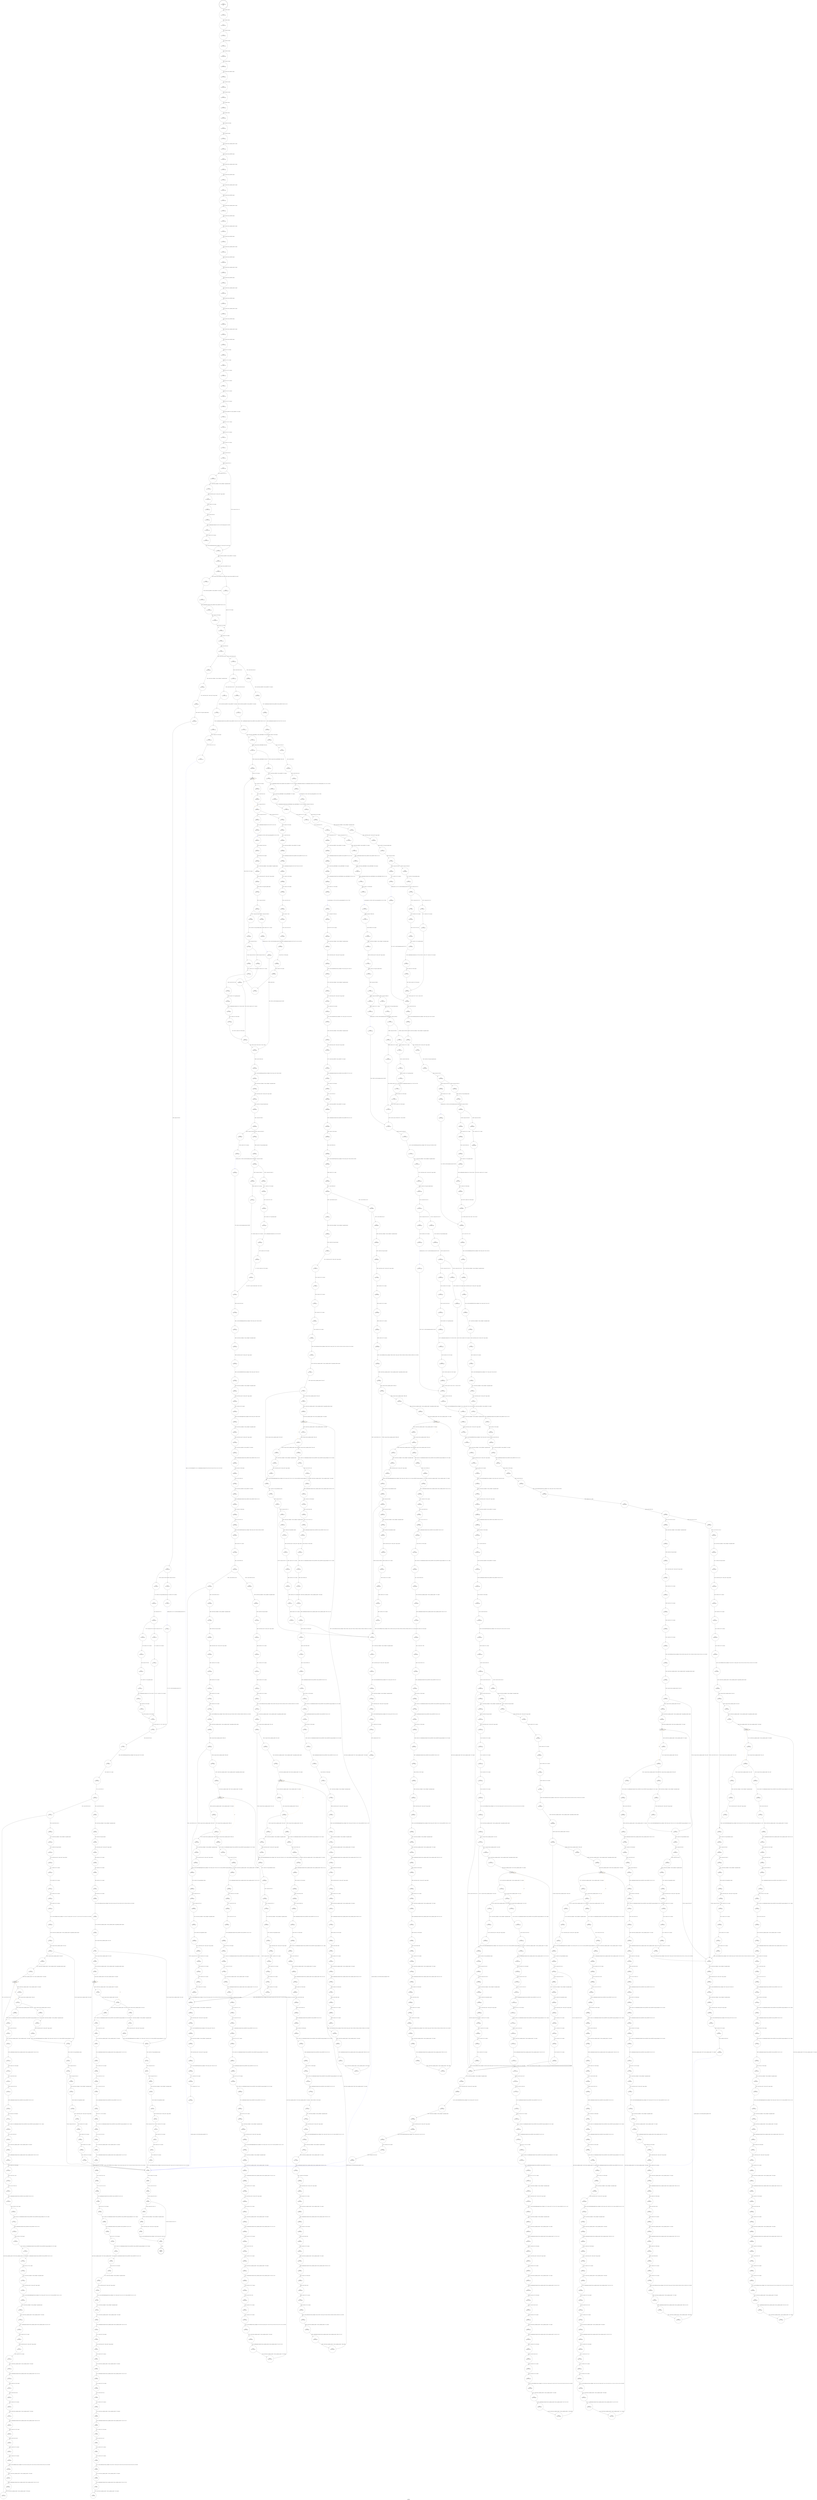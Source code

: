 digraph ui_ellipse {
label="ui_ellipse"
74521 [label="N74521\n(rp:49, ep:0)\nexit", shape="doublecircle"]
74522 [label="N74522\n(rp:1214, ep:1214)\nentry", shape="doublecircle"]
74522 -> 74524 [label="%10 = alloca i8, align 1"]
74524 [label="N74524\n(rp:1213, ep:1213)", shape="circle"]
74524 -> 74525 [label="%11 = alloca i8, align 1"]
74525 [label="N74525\n(rp:1212, ep:1212)", shape="circle"]
74525 -> 74526 [label="%12 = alloca i32, align 4"]
74526 [label="N74526\n(rp:1211, ep:1211)", shape="circle"]
74526 -> 74527 [label="%13 = alloca i32, align 4"]
74527 [label="N74527\n(rp:1210, ep:1210)", shape="circle"]
74527 -> 74528 [label="%14 = alloca i32, align 4"]
74528 [label="N74528\n(rp:1209, ep:1209)", shape="circle"]
74528 -> 74529 [label="%15 = alloca i32, align 4"]
74529 [label="N74529\n(rp:1208, ep:1208)", shape="circle"]
74529 -> 74530 [label="%16 = alloca %struct._BRUSH*, align 8"]
74530 [label="N74530\n(rp:1207, ep:1207)", shape="circle"]
74530 -> 74531 [label="%17 = alloca i32, align 4"]
74531 [label="N74531\n(rp:1206, ep:1206)", shape="circle"]
74531 -> 74532 [label="%18 = alloca i32, align 4"]
74532 [label="N74532\n(rp:1205, ep:1205)", shape="circle"]
74532 -> 74533 [label="%19 = alloca i8, align 1"]
74533 [label="N74533\n(rp:1204, ep:1204)", shape="circle"]
74533 -> 74534 [label="%20 = alloca i8, align 1"]
74534 [label="N74534\n(rp:1203, ep:1203)", shape="circle"]
74534 -> 74535 [label="%21 = alloca [8 x i8], align 1"]
74535 [label="N74535\n(rp:1202, ep:1202)", shape="circle"]
74535 -> 74536 [label="%22 = alloca i64, align 8"]
74536 [label="N74536\n(rp:1201, ep:1201)", shape="circle"]
74536 -> 74537 [label="%23 = alloca %struct._seamless_window*, align 8"]
74537 [label="N74537\n(rp:1200, ep:1200)", shape="circle"]
74537 -> 74538 [label="%24 = alloca %struct._BOUNDS, align 2"]
74538 [label="N74538\n(rp:1199, ep:1199)", shape="circle"]
74538 -> 74539 [label="%25 = alloca %struct._seamless_window*, align 8"]
74539 [label="N74539\n(rp:1198, ep:1198)", shape="circle"]
74539 -> 74540 [label="%26 = alloca %struct._BOUNDS, align 2"]
74540 [label="N74540\n(rp:1197, ep:1197)", shape="circle"]
74540 -> 74541 [label="%27 = alloca %struct._seamless_window*, align 8"]
74541 [label="N74541\n(rp:1196, ep:1196)", shape="circle"]
74541 -> 74542 [label="%28 = alloca %struct._BOUNDS, align 2"]
74542 [label="N74542\n(rp:1195, ep:1195)", shape="circle"]
74542 -> 74543 [label="%29 = alloca %struct._seamless_window*, align 8"]
74543 [label="N74543\n(rp:1194, ep:1194)", shape="circle"]
74543 -> 74544 [label="%30 = alloca %struct._BOUNDS, align 2"]
74544 [label="N74544\n(rp:1193, ep:1193)", shape="circle"]
74544 -> 74545 [label="%31 = alloca %struct._seamless_window*, align 8"]
74545 [label="N74545\n(rp:1192, ep:1192)", shape="circle"]
74545 -> 74546 [label="%32 = alloca %struct._BOUNDS, align 2"]
74546 [label="N74546\n(rp:1191, ep:1191)", shape="circle"]
74546 -> 74547 [label="%33 = alloca %struct._seamless_window*, align 8"]
74547 [label="N74547\n(rp:1190, ep:1190)", shape="circle"]
74547 -> 74548 [label="%34 = alloca %struct._BOUNDS, align 2"]
74548 [label="N74548\n(rp:1189, ep:1189)", shape="circle"]
74548 -> 74549 [label="%35 = alloca %struct._seamless_window*, align 8"]
74549 [label="N74549\n(rp:1188, ep:1188)", shape="circle"]
74549 -> 74550 [label="%36 = alloca %struct._BOUNDS, align 2"]
74550 [label="N74550\n(rp:1187, ep:1187)", shape="circle"]
74550 -> 74551 [label="%37 = alloca %struct._seamless_window*, align 8"]
74551 [label="N74551\n(rp:1186, ep:1186)", shape="circle"]
74551 -> 74552 [label="%38 = alloca %struct._BOUNDS, align 2"]
74552 [label="N74552\n(rp:1185, ep:1185)", shape="circle"]
74552 -> 74553 [label="%39 = alloca %struct._seamless_window*, align 8"]
74553 [label="N74553\n(rp:1184, ep:1184)", shape="circle"]
74553 -> 74554 [label="%40 = alloca %struct._BOUNDS, align 2"]
74554 [label="N74554\n(rp:1183, ep:1183)", shape="circle"]
74554 -> 74555 [label="%41 = alloca %struct._seamless_window*, align 8"]
74555 [label="N74555\n(rp:1182, ep:1182)", shape="circle"]
74555 -> 74556 [label="%42 = alloca %struct._BOUNDS, align 2"]
74556 [label="N74556\n(rp:1181, ep:1181)", shape="circle"]
74556 -> 74558 [label="store i8 %0, i8* %10, align 1"]
74558 [label="N74558\n(rp:1180, ep:1180)", shape="circle"]
74558 -> 74560 [label="store i8 %1, i8* %11, align 1"]
74560 [label="N74560\n(rp:1179, ep:1179)", shape="circle"]
74560 -> 74562 [label="store i32 %2, i32* %12, align 4"]
74562 [label="N74562\n(rp:1178, ep:1178)", shape="circle"]
74562 -> 74564 [label="store i32 %3, i32* %13, align 4"]
74564 [label="N74564\n(rp:1177, ep:1177)", shape="circle"]
74564 -> 74566 [label="store i32 %4, i32* %14, align 4"]
74566 [label="N74566\n(rp:1176, ep:1176)", shape="circle"]
74566 -> 74568 [label="store i32 %5, i32* %15, align 4"]
74568 [label="N74568\n(rp:1175, ep:1175)", shape="circle"]
74568 -> 74570 [label="store %struct._BRUSH* %6, %struct._BRUSH** %16, align 8"]
74570 [label="N74570\n(rp:1174, ep:1174)", shape="circle"]
74570 -> 74572 [label="store i32 %7, i32* %17, align 4"]
74572 [label="N74572\n(rp:1173, ep:1173)", shape="circle"]
74572 -> 74578 [label="store i32 %8, i32* %18, align 4"]
74578 [label="N74578\n(rp:1172, ep:1172)", shape="circle"]
74578 -> 74579 [label="%43 = load i8, i8* %10, align 1"]
74579 [label="N74579\n(rp:1171, ep:1171)", shape="circle"]
74579 -> 74580 [label="%44 = zext i8 %43 to i32"]
74580 [label="N74580\n(rp:1170, ep:1170)", shape="circle"]
74580 -> 74581 [label="%45 = icmp ne i32 %44, 12"]
74581 [label="N74581\n(rp:1169, ep:1169)", shape="circle"]
74581 -> 75858 [label="[%45 = icmp ne i32 %44, 12]"]
74581 -> 74590 [label="[!(%45 = icmp ne i32 %44, 12)]"]
74583 [label="N74583\n(rp:1167, ep:1167)", shape="circle"]
74583 -> 74584 [label="%48 = load %struct._XGC*, %struct._XGC** @g_gc, align 8"]
74584 [label="N74584\n(rp:1166, ep:1166)", shape="circle"]
74584 -> 74585 [label="%49 = load i8, i8* %10, align 1"]
74585 [label="N74585\n(rp:1165, ep:1165)", shape="circle"]
74585 -> 74586 [label="%50 = zext i8 %49 to i64"]
74586 [label="N74586\n(rp:1164, ep:1164)", shape="circle"]
74586 -> 74587 [label="%51 = getelementptr inbounds [16 x i32], [16 x i32]* @rop2_map, i64 0, i64 %50"]
74587 [label="N74587\n(rp:1163, ep:1163)", shape="circle"]
74587 -> 74588 [label="%52 = load i32, i32* %51, align 4"]
74588 [label="N74588\n(rp:1162, ep:1162)", shape="circle"]
74588 -> 74590 [label="%53 = call i32 @XSetFunction(%struct._XDisplay* %47, %struct._XGC* %48, i32 %52)"]
74590 [label="N74590\n(rp:1161, ep:1161)", shape="circle"]
74590 -> 74591 [label="%55 = load %struct._BRUSH*, %struct._BRUSH** %16, align 8"]
74591 [label="N74591\n(rp:1160, ep:1160)", shape="circle"]
74591 -> 74592 [label="%56 = icmp ne %struct._BRUSH* %55, null"]
74592 [label="N74592\n(rp:1159, ep:1159)", shape="circle"]
74592 -> 75860 [label="[%56 = icmp ne %struct._BRUSH* %55, null]"]
74592 -> 75861 [label="[!(%56 = icmp ne %struct._BRUSH* %55, null)]"]
74594 [label="N74594\n(rp:1156, ep:1156)", shape="circle"]
74594 -> 74595 [label="%59 = getelementptr inbounds %struct._BRUSH, %struct._BRUSH* %58, i32 0, i32 2"]
74595 [label="N74595\n(rp:1155, ep:1155)", shape="circle"]
74595 -> 74596 [label="%60 = load i8, i8* %59, align 2"]
74596 [label="N74596\n(rp:1154, ep:1154)", shape="circle"]
74596 -> 74600 [label="store i8 %60, i8* %19, align 1"]
74600 [label="N74600\n(rp:1153, ep:1153)", shape="circle"]
74600 -> 74601 [label="%63 = load i8, i8* %19, align 1"]
74601 [label="N74601\n(rp:1152, ep:1152)", shape="circle"]
74601 -> 74602 [label="%64 = zext i8 %63 to i32"]
74602 [label="N74602\n(rp:1151, ep:1151)", shape="circle"]
74602 -> 75862 [label="[%64 = zext i8 %63 to i32==0]"]
74602 -> 75863 [label="[%64 = zext i8 %63 to i32!=0]"]
74604 [label="N74604\n(rp:191, ep:191)", shape="circle"]
74604 -> 74605 [label="%67 = load %struct._XGC*, %struct._XGC** @g_gc, align 8"]
74605 [label="N74605\n(rp:190, ep:190)", shape="circle"]
74605 -> 74606 [label="%68 = load i32, i32* @g_server_depth, align 4"]
74606 [label="N74606\n(rp:189, ep:189)", shape="circle"]
74606 -> 74607 [label="%69 = icmp ne i32 %68, 8"]
74607 [label="N74607\n(rp:188, ep:188)", shape="circle"]
74607 -> 75868 [label="[%69 = icmp ne i32 %68, 8]"]
74607 -> 75869 [label="[!(%69 = icmp ne i32 %68, 8)]"]
74609 [label="N74609\n(rp:174, ep:174)", shape="circle"]
74609 -> 74610 [label="translate_colour --@-- %72 = call i32 @translate_colour(i32 %71)", style="dashed", color="blue"]
74610 [label="N74610\n(rp:173, ep:173)", shape="circle"]
74610 -> 74623 [label="87 = [%72 = call i32 @translate_colour(i32 %71)]"]
74612 [label="N74612\n(rp:186, ep:186)", shape="circle"]
74612 -> 74613 [label="%75 = icmp ne i32 %74, 0"]
74613 [label="N74613\n(rp:185, ep:185)", shape="circle"]
74613 -> 75871 [label="[%75 = icmp ne i32 %74, 0]"]
74613 -> 75872 [label="[!(%75 = icmp ne i32 %74, 0)]"]
74615 [label="N74615\n(rp:177, ep:177)", shape="circle"]
74615 -> 74622 [label="85 = [%77 = load i32, i32* %18, align 4]"]
74617 [label="N74617\n(rp:183, ep:183)", shape="circle"]
74617 -> 74618 [label="%80 = zext i32 %79 to i64"]
74618 [label="N74618\n(rp:182, ep:182)", shape="circle"]
74618 -> 74619 [label="%81 = load i32*, i32** @g_colmap, align 8"]
74619 [label="N74619\n(rp:181, ep:181)", shape="circle"]
74619 -> 74620 [label="%82 = getelementptr inbounds i32, i32* %81, i64 %80"]
74620 [label="N74620\n(rp:180, ep:180)", shape="circle"]
74620 -> 74621 [label="%83 = load i32, i32* %82, align 4"]
74621 [label="N74621\n(rp:179, ep:179)", shape="circle"]
74621 -> 74622 [label="85 = [%83 = load i32, i32* %82, align 4]"]
74622 [label="N74622\n(rp:176, ep:176)", shape="circle"]
74622 -> 74623 [label="87 = [%85 = phi i32 [ %77, %76 ], [ %83, %78 ]]"]
74623 [label="N74623\n(rp:172, ep:172)", shape="circle"]
74623 -> 74624 [label="%88 = zext i32 %87 to i64"]
74624 [label="N74624\n(rp:171, ep:171)", shape="circle"]
74624 -> 74625 [label="%89 = call i32 @XSetForeground(%struct._XDisplay* %66, %struct._XGC* %67, i64 %88)"]
74625 [label="N74625\n(rp:170, ep:170)", shape="circle"]
74625 -> 74626 [label="%90 = load i8, i8* %11, align 1"]
74626 [label="N74626\n(rp:169, ep:169)", shape="circle"]
74626 -> 74627 [label="%91 = zext i8 %90 to i32"]
74627 [label="N74627\n(rp:168, ep:168)", shape="circle"]
74627 -> 75876 [label="[%91 = zext i8 %90 to i32==0]"]
74627 -> 75877 [label="[%91 = zext i8 %90 to i32!=0]"]
74629 [label="N74629\n(rp:86, ep:86)", shape="circle"]
74629 -> 74630 [label="%94 = load i64, i64* @g_wnd, align 8"]
74630 [label="N74630\n(rp:85, ep:85)", shape="circle"]
74630 -> 74631 [label="%95 = load %struct._XGC*, %struct._XGC** @g_gc, align 8"]
74631 [label="N74631\n(rp:84, ep:84)", shape="circle"]
74631 -> 74632 [label="%96 = load i32, i32* %12, align 4"]
74632 [label="N74632\n(rp:83, ep:83)", shape="circle"]
74632 -> 74633 [label="%97 = load i32, i32* %13, align 4"]
74633 [label="N74633\n(rp:82, ep:82)", shape="circle"]
74633 -> 74634 [label="%98 = load i32, i32* %14, align 4"]
74634 [label="N74634\n(rp:81, ep:81)", shape="circle"]
74634 -> 74635 [label="%99 = load i32, i32* %15, align 4"]
74635 [label="N74635\n(rp:80, ep:80)", shape="circle"]
74635 -> 74639 [label="%100 = call i32 @XDrawArc(%struct._XDisplay* %93, i64 %94, %struct._XGC* %95, i32 %96, i32 %97, i32 %98, i32 %99, i32 0, i32 23040)"]
74639 [label="N74639\n(rp:79, ep:79)", shape="circle"]
74639 -> 74640 [label="%102 = load %struct._seamless_window*, %struct._seamless_window** @g_seamless_windows, align 8"]
74640 [label="N74640\n(rp:78, ep:78)", shape="circle"]
74640 -> 74641 [label="%103 = icmp ne %struct._seamless_window* %102, null"]
74641 [label="N74641\n(rp:77, ep:77)", shape="circle"]
74641 -> 75880 [label="[%103 = icmp ne %struct._seamless_window* %102, null]"]
74641 -> 74704 [label="[!(%103 = icmp ne %struct._seamless_window* %102, null)]"]
74644 [label="N74644\n(rp:75, ep:75)", shape="circle"]
74644 -> 74646 [label="store %struct._seamless_window* %106, %struct._seamless_window** %23, align 8"]
74646 [label="N74646\n(rp:74, ep:25)", shape="box"]
74646 -> 74647 [label="%108 = load %struct._seamless_window*, %struct._seamless_window** %23, align 8"]
74646 -> 74646 [label="@", style="dashed", color="orange"]
74646 -> 74648 [label="@", style="dashed", color="orange"]
74647 [label="N74647\n(rp:73, ep:24)", shape="circle"]
74647 -> 74648 [label="%109 = icmp ne %struct._seamless_window* %108, null"]
74648 [label="N74648\n(rp:72, ep:23)", shape="circle"]
74648 -> 75882 [label="[%109 = icmp ne %struct._seamless_window* %108, null]"]
74648 -> 75883 [label="[!(%109 = icmp ne %struct._seamless_window* %108, null)]"]
74650 [label="N74650\n(rp:47, ep:73)", shape="circle"]
74650 -> 74651 [label="%112 = sext i16 %111 to i32"]
74651 [label="N74651\n(rp:46, ep:72)", shape="circle"]
74651 -> 74652 [label="%113 = load %struct._seamless_window*, %struct._seamless_window** %23, align 8"]
74652 [label="N74652\n(rp:45, ep:71)", shape="circle"]
74652 -> 74653 [label="%114 = getelementptr inbounds %struct._seamless_window, %struct._seamless_window* %113, i32 0, i32 4"]
74653 [label="N74653\n(rp:44, ep:70)", shape="circle"]
74653 -> 74654 [label="%115 = load i32, i32* %114, align 8"]
74654 [label="N74654\n(rp:43, ep:69)", shape="circle"]
74654 -> 74655 [label="%116 = sub i32 %112, %115"]
74655 [label="N74655\n(rp:42, ep:68)", shape="circle"]
74655 -> 74656 [label="%117 = trunc i32 %116 to i16"]
74656 [label="N74656\n(rp:41, ep:67)", shape="circle"]
74656 -> 74657 [label="%118 = getelementptr inbounds %struct._BOUNDS, %struct._BOUNDS* %24, i32 0, i32 0"]
74657 [label="N74657\n(rp:40, ep:66)", shape="circle"]
74657 -> 74658 [label="store i16 %117, i16* %118, align 2"]
74658 [label="N74658\n(rp:39, ep:65)", shape="circle"]
74658 -> 74659 [label="%119 = load i16, i16* getelementptr inbounds (%struct._BOUNDS, %struct._BOUNDS* @g_clip_rectangle, i32 0, i32 1), align 2"]
74659 [label="N74659\n(rp:38, ep:64)", shape="circle"]
74659 -> 74660 [label="%120 = sext i16 %119 to i32"]
74660 [label="N74660\n(rp:37, ep:63)", shape="circle"]
74660 -> 74661 [label="%121 = load %struct._seamless_window*, %struct._seamless_window** %23, align 8"]
74661 [label="N74661\n(rp:36, ep:62)", shape="circle"]
74661 -> 74662 [label="%122 = getelementptr inbounds %struct._seamless_window, %struct._seamless_window* %121, i32 0, i32 5"]
74662 [label="N74662\n(rp:35, ep:61)", shape="circle"]
74662 -> 74663 [label="%123 = load i32, i32* %122, align 4"]
74663 [label="N74663\n(rp:34, ep:60)", shape="circle"]
74663 -> 74664 [label="%124 = sub i32 %120, %123"]
74664 [label="N74664\n(rp:33, ep:59)", shape="circle"]
74664 -> 74665 [label="%125 = trunc i32 %124 to i16"]
74665 [label="N74665\n(rp:32, ep:58)", shape="circle"]
74665 -> 74666 [label="%126 = getelementptr inbounds %struct._BOUNDS, %struct._BOUNDS* %24, i32 0, i32 1"]
74666 [label="N74666\n(rp:31, ep:57)", shape="circle"]
74666 -> 74667 [label="store i16 %125, i16* %126, align 2"]
74667 [label="N74667\n(rp:30, ep:56)", shape="circle"]
74667 -> 74668 [label="%127 = load i16, i16* getelementptr inbounds (%struct._BOUNDS, %struct._BOUNDS* @g_clip_rectangle, i32 0, i32 2), align 2"]
74668 [label="N74668\n(rp:29, ep:55)", shape="circle"]
74668 -> 74669 [label="%128 = getelementptr inbounds %struct._BOUNDS, %struct._BOUNDS* %24, i32 0, i32 2"]
74669 [label="N74669\n(rp:28, ep:54)", shape="circle"]
74669 -> 74670 [label="store i16 %127, i16* %128, align 2"]
74670 [label="N74670\n(rp:27, ep:53)", shape="circle"]
74670 -> 74671 [label="%129 = load i16, i16* getelementptr inbounds (%struct._BOUNDS, %struct._BOUNDS* @g_clip_rectangle, i32 0, i32 3), align 2"]
74671 [label="N74671\n(rp:26, ep:52)", shape="circle"]
74671 -> 74672 [label="%130 = getelementptr inbounds %struct._BOUNDS, %struct._BOUNDS* %24, i32 0, i32 3"]
74672 [label="N74672\n(rp:25, ep:51)", shape="circle"]
74672 -> 74673 [label="store i16 %129, i16* %130, align 2"]
74673 [label="N74673\n(rp:24, ep:50)", shape="circle"]
74673 -> 74674 [label="%131 = load %struct._XDisplay*, %struct._XDisplay** @g_display, align 8"]
74674 [label="N74674\n(rp:23, ep:49)", shape="circle"]
74674 -> 74675 [label="%132 = load %struct._XGC*, %struct._XGC** @g_gc, align 8"]
74675 [label="N74675\n(rp:22, ep:48)", shape="circle"]
74675 -> 74676 [label="%133 = call i32 @XSetClipRectangles(%struct._XDisplay* %131, %struct._XGC* %132, i32 0, i32 0, %struct._BOUNDS* %24, i32 1, i32 3)"]
74676 [label="N74676\n(rp:21, ep:47)", shape="circle"]
74676 -> 74677 [label="%134 = load %struct._XDisplay*, %struct._XDisplay** @g_display, align 8"]
74677 [label="N74677\n(rp:20, ep:46)", shape="circle"]
74677 -> 74678 [label="%135 = load %struct._seamless_window*, %struct._seamless_window** %23, align 8"]
74678 [label="N74678\n(rp:19, ep:45)", shape="circle"]
74678 -> 74679 [label="%136 = getelementptr inbounds %struct._seamless_window, %struct._seamless_window* %135, i32 0, i32 0"]
74679 [label="N74679\n(rp:18, ep:44)", shape="circle"]
74679 -> 74680 [label="%137 = load i64, i64* %136, align 8"]
74680 [label="N74680\n(rp:17, ep:43)", shape="circle"]
74680 -> 74681 [label="%138 = load %struct._XGC*, %struct._XGC** @g_gc, align 8"]
74681 [label="N74681\n(rp:16, ep:42)", shape="circle"]
74681 -> 74682 [label="%139 = load i32, i32* %12, align 4"]
74682 [label="N74682\n(rp:15, ep:41)", shape="circle"]
74682 -> 74683 [label="%140 = load %struct._seamless_window*, %struct._seamless_window** %23, align 8"]
74683 [label="N74683\n(rp:14, ep:40)", shape="circle"]
74683 -> 74684 [label="%141 = getelementptr inbounds %struct._seamless_window, %struct._seamless_window* %140, i32 0, i32 4"]
74684 [label="N74684\n(rp:13, ep:39)", shape="circle"]
74684 -> 74685 [label="%142 = load i32, i32* %141, align 8"]
74685 [label="N74685\n(rp:12, ep:38)", shape="circle"]
74685 -> 74686 [label="%143 = sub i32 %139, %142"]
74686 [label="N74686\n(rp:11, ep:37)", shape="circle"]
74686 -> 74687 [label="%144 = load i32, i32* %13, align 4"]
74687 [label="N74687\n(rp:10, ep:36)", shape="circle"]
74687 -> 74688 [label="%145 = load %struct._seamless_window*, %struct._seamless_window** %23, align 8"]
74688 [label="N74688\n(rp:9, ep:35)", shape="circle"]
74688 -> 74689 [label="%146 = getelementptr inbounds %struct._seamless_window, %struct._seamless_window* %145, i32 0, i32 5"]
74689 [label="N74689\n(rp:8, ep:34)", shape="circle"]
74689 -> 74690 [label="%147 = load i32, i32* %146, align 4"]
74690 [label="N74690\n(rp:7, ep:33)", shape="circle"]
74690 -> 74691 [label="%148 = sub i32 %144, %147"]
74691 [label="N74691\n(rp:6, ep:32)", shape="circle"]
74691 -> 74692 [label="%149 = load i32, i32* %14, align 4"]
74692 [label="N74692\n(rp:5, ep:31)", shape="circle"]
74692 -> 74693 [label="%150 = load i32, i32* %15, align 4"]
74693 [label="N74693\n(rp:4, ep:30)", shape="circle"]
74693 -> 74695 [label="%151 = call i32 @XDrawArc(%struct._XDisplay* %134, i64 %137, %struct._XGC* %138, i32 %143, i32 %148, i32 %149, i32 %150, i32 0, i32 23040)"]
74695 [label="N74695\n(rp:3, ep:29)", shape="circle"]
74695 -> 74696 [label="%153 = load %struct._seamless_window*, %struct._seamless_window** %23, align 8"]
74696 [label="N74696\n(rp:2, ep:28)", shape="circle"]
74696 -> 74697 [label="%154 = getelementptr inbounds %struct._seamless_window, %struct._seamless_window* %153, i32 0, i32 20"]
74697 [label="N74697\n(rp:1, ep:27)", shape="circle"]
74697 -> 74698 [label="%155 = load %struct._seamless_window*, %struct._seamless_window** %154, align 8"]
74698 [label="N74698\n(rp:0, ep:26)", shape="circle"]
74698 -> 74646 [label="store %struct._seamless_window* %155, %struct._seamless_window** %23, align 8"]
74701 [label="N74701\n(rp:70, ep:21)", shape="circle"]
74701 -> 74702 [label="%158 = load %struct._XGC*, %struct._XGC** @g_gc, align 8"]
74702 [label="N74702\n(rp:69, ep:20)", shape="circle"]
74702 -> 74704 [label="%159 = call i32 @XSetClipRectangles(%struct._XDisplay* %157, %struct._XGC* %158, i32 0, i32 0, %struct._BOUNDS* @g_clip_rectangle, i32 1, i32 3)"]
74704 [label="N74704\n(rp:68, ep:19)", shape="circle"]
74704 -> 74705 [label="%161 = load i32, i32* @g_ownbackstore, align 4"]
74705 [label="N74705\n(rp:67, ep:18)", shape="circle"]
74705 -> 74706 [label="%162 = icmp ne i32 %161, 0"]
74706 [label="N74706\n(rp:66, ep:17)", shape="circle"]
74706 -> 75884 [label="[%162 = icmp ne i32 %161, 0]"]
74706 -> 75849 [label="[!(%162 = icmp ne i32 %161, 0)]"]
74708 [label="N74708\n(rp:64, ep:15)", shape="circle"]
74708 -> 74709 [label="%165 = load i64, i64* @g_backstore, align 8"]
74709 [label="N74709\n(rp:63, ep:14)", shape="circle"]
74709 -> 74710 [label="%166 = load %struct._XGC*, %struct._XGC** @g_gc, align 8"]
74710 [label="N74710\n(rp:62, ep:13)", shape="circle"]
74710 -> 74711 [label="%167 = load i32, i32* %12, align 4"]
74711 [label="N74711\n(rp:61, ep:12)", shape="circle"]
74711 -> 74712 [label="%168 = load i32, i32* %13, align 4"]
74712 [label="N74712\n(rp:60, ep:11)", shape="circle"]
74712 -> 74713 [label="%169 = load i32, i32* %14, align 4"]
74713 [label="N74713\n(rp:59, ep:10)", shape="circle"]
74713 -> 74714 [label="%170 = load i32, i32* %15, align 4"]
74714 [label="N74714\n(rp:58, ep:9)", shape="circle"]
74714 -> 75849 [label="%171 = call i32 @XDrawArc(%struct._XDisplay* %164, i64 %165, %struct._XGC* %166, i32 %167, i32 %168, i32 %169, i32 %170, i32 0, i32 23040)"]
74718 [label="N74718\n(rp:165, ep:165)", shape="circle"]
74718 -> 74719 [label="%175 = load i64, i64* @g_wnd, align 8"]
74719 [label="N74719\n(rp:164, ep:164)", shape="circle"]
74719 -> 74720 [label="%176 = load %struct._XGC*, %struct._XGC** @g_gc, align 8"]
74720 [label="N74720\n(rp:163, ep:163)", shape="circle"]
74720 -> 74721 [label="%177 = load i32, i32* %12, align 4"]
74721 [label="N74721\n(rp:162, ep:162)", shape="circle"]
74721 -> 74722 [label="%178 = load i32, i32* %13, align 4"]
74722 [label="N74722\n(rp:161, ep:161)", shape="circle"]
74722 -> 74723 [label="%179 = load i32, i32* %14, align 4"]
74723 [label="N74723\n(rp:160, ep:160)", shape="circle"]
74723 -> 74724 [label="%180 = load i32, i32* %15, align 4"]
74724 [label="N74724\n(rp:159, ep:159)", shape="circle"]
74724 -> 74728 [label="%181 = call i32 @XFillArc(%struct._XDisplay* %174, i64 %175, %struct._XGC* %176, i32 %177, i32 %178, i32 %179, i32 %180, i32 0, i32 23040)"]
74728 [label="N74728\n(rp:158, ep:158)", shape="circle"]
74728 -> 74729 [label="%183 = load %struct._seamless_window*, %struct._seamless_window** @g_seamless_windows, align 8"]
74729 [label="N74729\n(rp:157, ep:157)", shape="circle"]
74729 -> 74730 [label="%184 = icmp ne %struct._seamless_window* %183, null"]
74730 [label="N74730\n(rp:156, ep:156)", shape="circle"]
74730 -> 75886 [label="[%184 = icmp ne %struct._seamless_window* %183, null]"]
74730 -> 74793 [label="[!(%184 = icmp ne %struct._seamless_window* %183, null)]"]
74733 [label="N74733\n(rp:154, ep:154)", shape="circle"]
74733 -> 74735 [label="store %struct._seamless_window* %187, %struct._seamless_window** %25, align 8"]
74735 [label="N74735\n(rp:153, ep:104)", shape="box"]
74735 -> 74736 [label="%189 = load %struct._seamless_window*, %struct._seamless_window** %25, align 8"]
74735 -> 74735 [label="@", style="dashed", color="orange"]
74735 -> 74737 [label="@", style="dashed", color="orange"]
74736 [label="N74736\n(rp:152, ep:103)", shape="circle"]
74736 -> 74737 [label="%190 = icmp ne %struct._seamless_window* %189, null"]
74737 [label="N74737\n(rp:151, ep:102)", shape="circle"]
74737 -> 75888 [label="[%190 = icmp ne %struct._seamless_window* %189, null]"]
74737 -> 75889 [label="[!(%190 = icmp ne %struct._seamless_window* %189, null)]"]
74739 [label="N74739\n(rp:135, ep:152)", shape="circle"]
74739 -> 74740 [label="%193 = sext i16 %192 to i32"]
74740 [label="N74740\n(rp:134, ep:151)", shape="circle"]
74740 -> 74741 [label="%194 = load %struct._seamless_window*, %struct._seamless_window** %25, align 8"]
74741 [label="N74741\n(rp:133, ep:150)", shape="circle"]
74741 -> 74742 [label="%195 = getelementptr inbounds %struct._seamless_window, %struct._seamless_window* %194, i32 0, i32 4"]
74742 [label="N74742\n(rp:132, ep:149)", shape="circle"]
74742 -> 74743 [label="%196 = load i32, i32* %195, align 8"]
74743 [label="N74743\n(rp:131, ep:148)", shape="circle"]
74743 -> 74744 [label="%197 = sub i32 %193, %196"]
74744 [label="N74744\n(rp:130, ep:147)", shape="circle"]
74744 -> 74745 [label="%198 = trunc i32 %197 to i16"]
74745 [label="N74745\n(rp:129, ep:146)", shape="circle"]
74745 -> 74746 [label="%199 = getelementptr inbounds %struct._BOUNDS, %struct._BOUNDS* %26, i32 0, i32 0"]
74746 [label="N74746\n(rp:128, ep:145)", shape="circle"]
74746 -> 74747 [label="store i16 %198, i16* %199, align 2"]
74747 [label="N74747\n(rp:127, ep:144)", shape="circle"]
74747 -> 74748 [label="%200 = load i16, i16* getelementptr inbounds (%struct._BOUNDS, %struct._BOUNDS* @g_clip_rectangle, i32 0, i32 1), align 2"]
74748 [label="N74748\n(rp:126, ep:143)", shape="circle"]
74748 -> 74749 [label="%201 = sext i16 %200 to i32"]
74749 [label="N74749\n(rp:125, ep:142)", shape="circle"]
74749 -> 74750 [label="%202 = load %struct._seamless_window*, %struct._seamless_window** %25, align 8"]
74750 [label="N74750\n(rp:124, ep:141)", shape="circle"]
74750 -> 74751 [label="%203 = getelementptr inbounds %struct._seamless_window, %struct._seamless_window* %202, i32 0, i32 5"]
74751 [label="N74751\n(rp:123, ep:140)", shape="circle"]
74751 -> 74752 [label="%204 = load i32, i32* %203, align 4"]
74752 [label="N74752\n(rp:122, ep:139)", shape="circle"]
74752 -> 74753 [label="%205 = sub i32 %201, %204"]
74753 [label="N74753\n(rp:121, ep:138)", shape="circle"]
74753 -> 74754 [label="%206 = trunc i32 %205 to i16"]
74754 [label="N74754\n(rp:120, ep:137)", shape="circle"]
74754 -> 74755 [label="%207 = getelementptr inbounds %struct._BOUNDS, %struct._BOUNDS* %26, i32 0, i32 1"]
74755 [label="N74755\n(rp:119, ep:136)", shape="circle"]
74755 -> 74756 [label="store i16 %206, i16* %207, align 2"]
74756 [label="N74756\n(rp:118, ep:135)", shape="circle"]
74756 -> 74757 [label="%208 = load i16, i16* getelementptr inbounds (%struct._BOUNDS, %struct._BOUNDS* @g_clip_rectangle, i32 0, i32 2), align 2"]
74757 [label="N74757\n(rp:117, ep:134)", shape="circle"]
74757 -> 74758 [label="%209 = getelementptr inbounds %struct._BOUNDS, %struct._BOUNDS* %26, i32 0, i32 2"]
74758 [label="N74758\n(rp:116, ep:133)", shape="circle"]
74758 -> 74759 [label="store i16 %208, i16* %209, align 2"]
74759 [label="N74759\n(rp:115, ep:132)", shape="circle"]
74759 -> 74760 [label="%210 = load i16, i16* getelementptr inbounds (%struct._BOUNDS, %struct._BOUNDS* @g_clip_rectangle, i32 0, i32 3), align 2"]
74760 [label="N74760\n(rp:114, ep:131)", shape="circle"]
74760 -> 74761 [label="%211 = getelementptr inbounds %struct._BOUNDS, %struct._BOUNDS* %26, i32 0, i32 3"]
74761 [label="N74761\n(rp:113, ep:130)", shape="circle"]
74761 -> 74762 [label="store i16 %210, i16* %211, align 2"]
74762 [label="N74762\n(rp:112, ep:129)", shape="circle"]
74762 -> 74763 [label="%212 = load %struct._XDisplay*, %struct._XDisplay** @g_display, align 8"]
74763 [label="N74763\n(rp:111, ep:128)", shape="circle"]
74763 -> 74764 [label="%213 = load %struct._XGC*, %struct._XGC** @g_gc, align 8"]
74764 [label="N74764\n(rp:110, ep:127)", shape="circle"]
74764 -> 74765 [label="%214 = call i32 @XSetClipRectangles(%struct._XDisplay* %212, %struct._XGC* %213, i32 0, i32 0, %struct._BOUNDS* %26, i32 1, i32 3)"]
74765 [label="N74765\n(rp:109, ep:126)", shape="circle"]
74765 -> 74766 [label="%215 = load %struct._XDisplay*, %struct._XDisplay** @g_display, align 8"]
74766 [label="N74766\n(rp:108, ep:125)", shape="circle"]
74766 -> 74767 [label="%216 = load %struct._seamless_window*, %struct._seamless_window** %25, align 8"]
74767 [label="N74767\n(rp:107, ep:124)", shape="circle"]
74767 -> 74768 [label="%217 = getelementptr inbounds %struct._seamless_window, %struct._seamless_window* %216, i32 0, i32 0"]
74768 [label="N74768\n(rp:106, ep:123)", shape="circle"]
74768 -> 74769 [label="%218 = load i64, i64* %217, align 8"]
74769 [label="N74769\n(rp:105, ep:122)", shape="circle"]
74769 -> 74770 [label="%219 = load %struct._XGC*, %struct._XGC** @g_gc, align 8"]
74770 [label="N74770\n(rp:104, ep:121)", shape="circle"]
74770 -> 74771 [label="%220 = load i32, i32* %12, align 4"]
74771 [label="N74771\n(rp:103, ep:120)", shape="circle"]
74771 -> 74772 [label="%221 = load %struct._seamless_window*, %struct._seamless_window** %25, align 8"]
74772 [label="N74772\n(rp:102, ep:119)", shape="circle"]
74772 -> 74773 [label="%222 = getelementptr inbounds %struct._seamless_window, %struct._seamless_window* %221, i32 0, i32 4"]
74773 [label="N74773\n(rp:101, ep:118)", shape="circle"]
74773 -> 74774 [label="%223 = load i32, i32* %222, align 8"]
74774 [label="N74774\n(rp:100, ep:117)", shape="circle"]
74774 -> 74775 [label="%224 = sub i32 %220, %223"]
74775 [label="N74775\n(rp:99, ep:116)", shape="circle"]
74775 -> 74776 [label="%225 = load i32, i32* %13, align 4"]
74776 [label="N74776\n(rp:98, ep:115)", shape="circle"]
74776 -> 74777 [label="%226 = load %struct._seamless_window*, %struct._seamless_window** %25, align 8"]
74777 [label="N74777\n(rp:97, ep:114)", shape="circle"]
74777 -> 74778 [label="%227 = getelementptr inbounds %struct._seamless_window, %struct._seamless_window* %226, i32 0, i32 5"]
74778 [label="N74778\n(rp:96, ep:113)", shape="circle"]
74778 -> 74779 [label="%228 = load i32, i32* %227, align 4"]
74779 [label="N74779\n(rp:95, ep:112)", shape="circle"]
74779 -> 74780 [label="%229 = sub i32 %225, %228"]
74780 [label="N74780\n(rp:94, ep:111)", shape="circle"]
74780 -> 74781 [label="%230 = load i32, i32* %14, align 4"]
74781 [label="N74781\n(rp:93, ep:110)", shape="circle"]
74781 -> 74782 [label="%231 = load i32, i32* %15, align 4"]
74782 [label="N74782\n(rp:92, ep:109)", shape="circle"]
74782 -> 74784 [label="%232 = call i32 @XFillArc(%struct._XDisplay* %215, i64 %218, %struct._XGC* %219, i32 %224, i32 %229, i32 %230, i32 %231, i32 0, i32 23040)"]
74784 [label="N74784\n(rp:91, ep:108)", shape="circle"]
74784 -> 74785 [label="%234 = load %struct._seamless_window*, %struct._seamless_window** %25, align 8"]
74785 [label="N74785\n(rp:90, ep:107)", shape="circle"]
74785 -> 74786 [label="%235 = getelementptr inbounds %struct._seamless_window, %struct._seamless_window* %234, i32 0, i32 20"]
74786 [label="N74786\n(rp:89, ep:106)", shape="circle"]
74786 -> 74787 [label="%236 = load %struct._seamless_window*, %struct._seamless_window** %235, align 8"]
74787 [label="N74787\n(rp:88, ep:105)", shape="circle"]
74787 -> 74735 [label="store %struct._seamless_window* %236, %struct._seamless_window** %25, align 8"]
74790 [label="N74790\n(rp:149, ep:100)", shape="circle"]
74790 -> 74791 [label="%239 = load %struct._XGC*, %struct._XGC** @g_gc, align 8"]
74791 [label="N74791\n(rp:148, ep:99)", shape="circle"]
74791 -> 74793 [label="%240 = call i32 @XSetClipRectangles(%struct._XDisplay* %238, %struct._XGC* %239, i32 0, i32 0, %struct._BOUNDS* @g_clip_rectangle, i32 1, i32 3)"]
74793 [label="N74793\n(rp:147, ep:98)", shape="circle"]
74793 -> 74794 [label="%242 = load i32, i32* @g_ownbackstore, align 4"]
74794 [label="N74794\n(rp:146, ep:97)", shape="circle"]
74794 -> 74795 [label="%243 = icmp ne i32 %242, 0"]
74795 [label="N74795\n(rp:145, ep:96)", shape="circle"]
74795 -> 75890 [label="[%243 = icmp ne i32 %242, 0]"]
74795 -> 75849 [label="[!(%243 = icmp ne i32 %242, 0)]"]
74797 [label="N74797\n(rp:143, ep:94)", shape="circle"]
74797 -> 74798 [label="%246 = load i64, i64* @g_backstore, align 8"]
74798 [label="N74798\n(rp:142, ep:93)", shape="circle"]
74798 -> 74799 [label="%247 = load %struct._XGC*, %struct._XGC** @g_gc, align 8"]
74799 [label="N74799\n(rp:141, ep:92)", shape="circle"]
74799 -> 74800 [label="%248 = load i32, i32* %12, align 4"]
74800 [label="N74800\n(rp:140, ep:91)", shape="circle"]
74800 -> 74801 [label="%249 = load i32, i32* %13, align 4"]
74801 [label="N74801\n(rp:139, ep:90)", shape="circle"]
74801 -> 74802 [label="%250 = load i32, i32* %14, align 4"]
74802 [label="N74802\n(rp:138, ep:89)", shape="circle"]
74802 -> 74803 [label="%251 = load i32, i32* %15, align 4"]
74803 [label="N74803\n(rp:137, ep:88)", shape="circle"]
74803 -> 75849 [label="%252 = call i32 @XFillArc(%struct._XDisplay* %245, i64 %246, %struct._XGC* %247, i32 %248, i32 %249, i32 %250, i32 %251, i32 0, i32 23040)"]
74808 [label="N74808\n(rp:435, ep:435)", shape="circle"]
74808 -> 74809 [label="%257 = getelementptr inbounds %struct._BRUSH, %struct._BRUSH* %256, i32 0, i32 3"]
74809 [label="N74809\n(rp:434, ep:434)", shape="circle"]
74809 -> 74810 [label="%258 = getelementptr inbounds [8 x i8], [8 x i8]* %257, i64 0, i64 0"]
74810 [label="N74810\n(rp:433, ep:433)", shape="circle"]
74810 -> 74811 [label="%259 = load i8, i8* %258, align 1"]
74811 [label="N74811\n(rp:432, ep:432)", shape="circle"]
74811 -> 74812 [label="%260 = zext i8 %259 to i32"]
74812 [label="N74812\n(rp:431, ep:431)", shape="circle"]
74812 -> 74813 [label="%261 = mul i32 %260, 8"]
74813 [label="N74813\n(rp:430, ep:430)", shape="circle"]
74813 -> 74814 [label="%262 = sext i32 %261 to i64"]
74814 [label="N74814\n(rp:429, ep:429)", shape="circle"]
74814 -> 74815 [label="%263 = getelementptr inbounds i8, i8* getelementptr inbounds ([48 x i8], [48 x i8]* @hatch_patterns, i32 0, i32 0), i64 %262"]
74815 [label="N74815\n(rp:428, ep:428)", shape="circle"]
74815 -> 74816 [label="ui_create_glyph --@-- %264 = call i8* @ui_create_glyph(i32 8, i32 8, i8* %263)", style="dashed", color="blue"]
74816 [label="N74816\n(rp:427, ep:427)", shape="circle"]
74816 -> 74817 [label="%265 = ptrtoint i8* %264 to i64"]
74817 [label="N74817\n(rp:426, ep:426)", shape="circle"]
74817 -> 74818 [label="store i64 %265, i64* %22, align 8"]
74818 [label="N74818\n(rp:425, ep:425)", shape="circle"]
74818 -> 74819 [label="%266 = load %struct._XDisplay*, %struct._XDisplay** @g_display, align 8"]
74819 [label="N74819\n(rp:424, ep:424)", shape="circle"]
74819 -> 74820 [label="%267 = load %struct._XGC*, %struct._XGC** @g_gc, align 8"]
74820 [label="N74820\n(rp:423, ep:423)", shape="circle"]
74820 -> 74821 [label="%268 = load i32, i32* @g_server_depth, align 4"]
74821 [label="N74821\n(rp:422, ep:422)", shape="circle"]
74821 -> 74822 [label="%269 = icmp ne i32 %268, 8"]
74822 [label="N74822\n(rp:421, ep:421)", shape="circle"]
74822 -> 75892 [label="[%269 = icmp ne i32 %268, 8]"]
74822 -> 75893 [label="[!(%269 = icmp ne i32 %268, 8)]"]
74824 [label="N74824\n(rp:407, ep:407)", shape="circle"]
74824 -> 74825 [label="translate_colour --@-- %272 = call i32 @translate_colour(i32 %271)", style="dashed", color="blue"]
74825 [label="N74825\n(rp:406, ep:406)", shape="circle"]
74825 -> 74838 [label="287 = [%272 = call i32 @translate_colour(i32 %271)]"]
74827 [label="N74827\n(rp:419, ep:419)", shape="circle"]
74827 -> 74828 [label="%275 = icmp ne i32 %274, 0"]
74828 [label="N74828\n(rp:418, ep:418)", shape="circle"]
74828 -> 75895 [label="[%275 = icmp ne i32 %274, 0]"]
74828 -> 75896 [label="[!(%275 = icmp ne i32 %274, 0)]"]
74830 [label="N74830\n(rp:410, ep:410)", shape="circle"]
74830 -> 74837 [label="285 = [%277 = load i32, i32* %18, align 4]"]
74832 [label="N74832\n(rp:416, ep:416)", shape="circle"]
74832 -> 74833 [label="%280 = zext i32 %279 to i64"]
74833 [label="N74833\n(rp:415, ep:415)", shape="circle"]
74833 -> 74834 [label="%281 = load i32*, i32** @g_colmap, align 8"]
74834 [label="N74834\n(rp:414, ep:414)", shape="circle"]
74834 -> 74835 [label="%282 = getelementptr inbounds i32, i32* %281, i64 %280"]
74835 [label="N74835\n(rp:413, ep:413)", shape="circle"]
74835 -> 74836 [label="%283 = load i32, i32* %282, align 4"]
74836 [label="N74836\n(rp:412, ep:412)", shape="circle"]
74836 -> 74837 [label="285 = [%283 = load i32, i32* %282, align 4]"]
74837 [label="N74837\n(rp:409, ep:409)", shape="circle"]
74837 -> 74838 [label="287 = [%285 = phi i32 [ %277, %276 ], [ %283, %278 ]]"]
74838 [label="N74838\n(rp:405, ep:405)", shape="circle"]
74838 -> 74839 [label="%288 = zext i32 %287 to i64"]
74839 [label="N74839\n(rp:404, ep:404)", shape="circle"]
74839 -> 74840 [label="%289 = call i32 @XSetForeground(%struct._XDisplay* %266, %struct._XGC* %267, i64 %288)"]
74840 [label="N74840\n(rp:403, ep:403)", shape="circle"]
74840 -> 74841 [label="%290 = load %struct._XDisplay*, %struct._XDisplay** @g_display, align 8"]
74841 [label="N74841\n(rp:402, ep:402)", shape="circle"]
74841 -> 74842 [label="%291 = load %struct._XGC*, %struct._XGC** @g_gc, align 8"]
74842 [label="N74842\n(rp:401, ep:401)", shape="circle"]
74842 -> 74843 [label="%292 = load i32, i32* @g_server_depth, align 4"]
74843 [label="N74843\n(rp:400, ep:400)", shape="circle"]
74843 -> 74844 [label="%293 = icmp ne i32 %292, 8"]
74844 [label="N74844\n(rp:399, ep:399)", shape="circle"]
74844 -> 75900 [label="[%293 = icmp ne i32 %292, 8]"]
74844 -> 75901 [label="[!(%293 = icmp ne i32 %292, 8)]"]
74846 [label="N74846\n(rp:385, ep:385)", shape="circle"]
74846 -> 74847 [label="translate_colour --@-- %296 = call i32 @translate_colour(i32 %295)", style="dashed", color="blue"]
74847 [label="N74847\n(rp:384, ep:384)", shape="circle"]
74847 -> 74860 [label="311 = [%296 = call i32 @translate_colour(i32 %295)]"]
74849 [label="N74849\n(rp:397, ep:397)", shape="circle"]
74849 -> 74850 [label="%299 = icmp ne i32 %298, 0"]
74850 [label="N74850\n(rp:396, ep:396)", shape="circle"]
74850 -> 75903 [label="[%299 = icmp ne i32 %298, 0]"]
74850 -> 75904 [label="[!(%299 = icmp ne i32 %298, 0)]"]
74852 [label="N74852\n(rp:388, ep:388)", shape="circle"]
74852 -> 74859 [label="309 = [%301 = load i32, i32* %17, align 4]"]
74854 [label="N74854\n(rp:394, ep:394)", shape="circle"]
74854 -> 74855 [label="%304 = zext i32 %303 to i64"]
74855 [label="N74855\n(rp:393, ep:393)", shape="circle"]
74855 -> 74856 [label="%305 = load i32*, i32** @g_colmap, align 8"]
74856 [label="N74856\n(rp:392, ep:392)", shape="circle"]
74856 -> 74857 [label="%306 = getelementptr inbounds i32, i32* %305, i64 %304"]
74857 [label="N74857\n(rp:391, ep:391)", shape="circle"]
74857 -> 74858 [label="%307 = load i32, i32* %306, align 4"]
74858 [label="N74858\n(rp:390, ep:390)", shape="circle"]
74858 -> 74859 [label="309 = [%307 = load i32, i32* %306, align 4]"]
74859 [label="N74859\n(rp:387, ep:387)", shape="circle"]
74859 -> 74860 [label="311 = [%309 = phi i32 [ %301, %300 ], [ %307, %302 ]]"]
74860 [label="N74860\n(rp:383, ep:383)", shape="circle"]
74860 -> 74861 [label="%312 = zext i32 %311 to i64"]
74861 [label="N74861\n(rp:382, ep:382)", shape="circle"]
74861 -> 74862 [label="%313 = call i32 @XSetBackground(%struct._XDisplay* %290, %struct._XGC* %291, i64 %312)"]
74862 [label="N74862\n(rp:381, ep:381)", shape="circle"]
74862 -> 74863 [label="%314 = load %struct._XDisplay*, %struct._XDisplay** @g_display, align 8"]
74863 [label="N74863\n(rp:380, ep:380)", shape="circle"]
74863 -> 74864 [label="%315 = load %struct._XGC*, %struct._XGC** @g_gc, align 8"]
74864 [label="N74864\n(rp:379, ep:379)", shape="circle"]
74864 -> 74865 [label="%316 = call i32 @XSetFillStyle(%struct._XDisplay* %314, %struct._XGC* %315, i32 3)"]
74865 [label="N74865\n(rp:378, ep:378)", shape="circle"]
74865 -> 74866 [label="%317 = load %struct._XDisplay*, %struct._XDisplay** @g_display, align 8"]
74866 [label="N74866\n(rp:377, ep:377)", shape="circle"]
74866 -> 74867 [label="%318 = load %struct._XGC*, %struct._XGC** @g_gc, align 8"]
74867 [label="N74867\n(rp:376, ep:376)", shape="circle"]
74867 -> 74868 [label="%319 = load i64, i64* %22, align 8"]
74868 [label="N74868\n(rp:375, ep:375)", shape="circle"]
74868 -> 74869 [label="%320 = call i32 @XSetStipple(%struct._XDisplay* %317, %struct._XGC* %318, i64 %319)"]
74869 [label="N74869\n(rp:374, ep:374)", shape="circle"]
74869 -> 74870 [label="%321 = load %struct._XDisplay*, %struct._XDisplay** @g_display, align 8"]
74870 [label="N74870\n(rp:373, ep:373)", shape="circle"]
74870 -> 74871 [label="%322 = load %struct._XGC*, %struct._XGC** @g_gc, align 8"]
74871 [label="N74871\n(rp:372, ep:372)", shape="circle"]
74871 -> 74872 [label="%323 = load %struct._BRUSH*, %struct._BRUSH** %16, align 8"]
74872 [label="N74872\n(rp:371, ep:371)", shape="circle"]
74872 -> 74873 [label="%324 = getelementptr inbounds %struct._BRUSH, %struct._BRUSH* %323, i32 0, i32 0"]
74873 [label="N74873\n(rp:370, ep:370)", shape="circle"]
74873 -> 74874 [label="%325 = load i8, i8* %324, align 8"]
74874 [label="N74874\n(rp:369, ep:369)", shape="circle"]
74874 -> 74875 [label="%326 = zext i8 %325 to i32"]
74875 [label="N74875\n(rp:368, ep:368)", shape="circle"]
74875 -> 74876 [label="%327 = load %struct._BRUSH*, %struct._BRUSH** %16, align 8"]
74876 [label="N74876\n(rp:367, ep:367)", shape="circle"]
74876 -> 74877 [label="%328 = getelementptr inbounds %struct._BRUSH, %struct._BRUSH* %327, i32 0, i32 1"]
74877 [label="N74877\n(rp:366, ep:366)", shape="circle"]
74877 -> 74878 [label="%329 = load i8, i8* %328, align 1"]
74878 [label="N74878\n(rp:365, ep:365)", shape="circle"]
74878 -> 74879 [label="%330 = zext i8 %329 to i32"]
74879 [label="N74879\n(rp:364, ep:364)", shape="circle"]
74879 -> 74880 [label="%331 = call i32 @XSetTSOrigin(%struct._XDisplay* %321, %struct._XGC* %322, i32 %326, i32 %330)"]
74880 [label="N74880\n(rp:363, ep:363)", shape="circle"]
74880 -> 74881 [label="%332 = load i8, i8* %11, align 1"]
74881 [label="N74881\n(rp:362, ep:362)", shape="circle"]
74881 -> 74882 [label="%333 = zext i8 %332 to i32"]
74882 [label="N74882\n(rp:361, ep:361)", shape="circle"]
74882 -> 75908 [label="[%333 = zext i8 %332 to i32==0]"]
74882 -> 75909 [label="[%333 = zext i8 %332 to i32!=0]"]
74884 [label="N74884\n(rp:279, ep:279)", shape="circle"]
74884 -> 74885 [label="%336 = load i64, i64* @g_wnd, align 8"]
74885 [label="N74885\n(rp:278, ep:278)", shape="circle"]
74885 -> 74886 [label="%337 = load %struct._XGC*, %struct._XGC** @g_gc, align 8"]
74886 [label="N74886\n(rp:277, ep:277)", shape="circle"]
74886 -> 74887 [label="%338 = load i32, i32* %12, align 4"]
74887 [label="N74887\n(rp:276, ep:276)", shape="circle"]
74887 -> 74888 [label="%339 = load i32, i32* %13, align 4"]
74888 [label="N74888\n(rp:275, ep:275)", shape="circle"]
74888 -> 74889 [label="%340 = load i32, i32* %14, align 4"]
74889 [label="N74889\n(rp:274, ep:274)", shape="circle"]
74889 -> 74890 [label="%341 = load i32, i32* %15, align 4"]
74890 [label="N74890\n(rp:273, ep:273)", shape="circle"]
74890 -> 74894 [label="%342 = call i32 @XDrawArc(%struct._XDisplay* %335, i64 %336, %struct._XGC* %337, i32 %338, i32 %339, i32 %340, i32 %341, i32 0, i32 23040)"]
74894 [label="N74894\n(rp:272, ep:272)", shape="circle"]
74894 -> 74895 [label="%344 = load %struct._seamless_window*, %struct._seamless_window** @g_seamless_windows, align 8"]
74895 [label="N74895\n(rp:271, ep:271)", shape="circle"]
74895 -> 74896 [label="%345 = icmp ne %struct._seamless_window* %344, null"]
74896 [label="N74896\n(rp:270, ep:270)", shape="circle"]
74896 -> 75912 [label="[%345 = icmp ne %struct._seamless_window* %344, null]"]
74896 -> 74959 [label="[!(%345 = icmp ne %struct._seamless_window* %344, null)]"]
74899 [label="N74899\n(rp:268, ep:268)", shape="circle"]
74899 -> 74901 [label="store %struct._seamless_window* %348, %struct._seamless_window** %27, align 8"]
74901 [label="N74901\n(rp:267, ep:218)", shape="box"]
74901 -> 74902 [label="%350 = load %struct._seamless_window*, %struct._seamless_window** %27, align 8"]
74901 -> 74901 [label="@", style="dashed", color="orange"]
74901 -> 74903 [label="@", style="dashed", color="orange"]
74902 [label="N74902\n(rp:266, ep:217)", shape="circle"]
74902 -> 74903 [label="%351 = icmp ne %struct._seamless_window* %350, null"]
74903 [label="N74903\n(rp:265, ep:216)", shape="circle"]
74903 -> 75914 [label="[%351 = icmp ne %struct._seamless_window* %350, null]"]
74903 -> 75915 [label="[!(%351 = icmp ne %struct._seamless_window* %350, null)]"]
74905 [label="N74905\n(rp:240, ep:266)", shape="circle"]
74905 -> 74906 [label="%354 = sext i16 %353 to i32"]
74906 [label="N74906\n(rp:239, ep:265)", shape="circle"]
74906 -> 74907 [label="%355 = load %struct._seamless_window*, %struct._seamless_window** %27, align 8"]
74907 [label="N74907\n(rp:238, ep:264)", shape="circle"]
74907 -> 74908 [label="%356 = getelementptr inbounds %struct._seamless_window, %struct._seamless_window* %355, i32 0, i32 4"]
74908 [label="N74908\n(rp:237, ep:263)", shape="circle"]
74908 -> 74909 [label="%357 = load i32, i32* %356, align 8"]
74909 [label="N74909\n(rp:236, ep:262)", shape="circle"]
74909 -> 74910 [label="%358 = sub i32 %354, %357"]
74910 [label="N74910\n(rp:235, ep:261)", shape="circle"]
74910 -> 74911 [label="%359 = trunc i32 %358 to i16"]
74911 [label="N74911\n(rp:234, ep:260)", shape="circle"]
74911 -> 74912 [label="%360 = getelementptr inbounds %struct._BOUNDS, %struct._BOUNDS* %28, i32 0, i32 0"]
74912 [label="N74912\n(rp:233, ep:259)", shape="circle"]
74912 -> 74913 [label="store i16 %359, i16* %360, align 2"]
74913 [label="N74913\n(rp:232, ep:258)", shape="circle"]
74913 -> 74914 [label="%361 = load i16, i16* getelementptr inbounds (%struct._BOUNDS, %struct._BOUNDS* @g_clip_rectangle, i32 0, i32 1), align 2"]
74914 [label="N74914\n(rp:231, ep:257)", shape="circle"]
74914 -> 74915 [label="%362 = sext i16 %361 to i32"]
74915 [label="N74915\n(rp:230, ep:256)", shape="circle"]
74915 -> 74916 [label="%363 = load %struct._seamless_window*, %struct._seamless_window** %27, align 8"]
74916 [label="N74916\n(rp:229, ep:255)", shape="circle"]
74916 -> 74917 [label="%364 = getelementptr inbounds %struct._seamless_window, %struct._seamless_window* %363, i32 0, i32 5"]
74917 [label="N74917\n(rp:228, ep:254)", shape="circle"]
74917 -> 74918 [label="%365 = load i32, i32* %364, align 4"]
74918 [label="N74918\n(rp:227, ep:253)", shape="circle"]
74918 -> 74919 [label="%366 = sub i32 %362, %365"]
74919 [label="N74919\n(rp:226, ep:252)", shape="circle"]
74919 -> 74920 [label="%367 = trunc i32 %366 to i16"]
74920 [label="N74920\n(rp:225, ep:251)", shape="circle"]
74920 -> 74921 [label="%368 = getelementptr inbounds %struct._BOUNDS, %struct._BOUNDS* %28, i32 0, i32 1"]
74921 [label="N74921\n(rp:224, ep:250)", shape="circle"]
74921 -> 74922 [label="store i16 %367, i16* %368, align 2"]
74922 [label="N74922\n(rp:223, ep:249)", shape="circle"]
74922 -> 74923 [label="%369 = load i16, i16* getelementptr inbounds (%struct._BOUNDS, %struct._BOUNDS* @g_clip_rectangle, i32 0, i32 2), align 2"]
74923 [label="N74923\n(rp:222, ep:248)", shape="circle"]
74923 -> 74924 [label="%370 = getelementptr inbounds %struct._BOUNDS, %struct._BOUNDS* %28, i32 0, i32 2"]
74924 [label="N74924\n(rp:221, ep:247)", shape="circle"]
74924 -> 74925 [label="store i16 %369, i16* %370, align 2"]
74925 [label="N74925\n(rp:220, ep:246)", shape="circle"]
74925 -> 74926 [label="%371 = load i16, i16* getelementptr inbounds (%struct._BOUNDS, %struct._BOUNDS* @g_clip_rectangle, i32 0, i32 3), align 2"]
74926 [label="N74926\n(rp:219, ep:245)", shape="circle"]
74926 -> 74927 [label="%372 = getelementptr inbounds %struct._BOUNDS, %struct._BOUNDS* %28, i32 0, i32 3"]
74927 [label="N74927\n(rp:218, ep:244)", shape="circle"]
74927 -> 74928 [label="store i16 %371, i16* %372, align 2"]
74928 [label="N74928\n(rp:217, ep:243)", shape="circle"]
74928 -> 74929 [label="%373 = load %struct._XDisplay*, %struct._XDisplay** @g_display, align 8"]
74929 [label="N74929\n(rp:216, ep:242)", shape="circle"]
74929 -> 74930 [label="%374 = load %struct._XGC*, %struct._XGC** @g_gc, align 8"]
74930 [label="N74930\n(rp:215, ep:241)", shape="circle"]
74930 -> 74931 [label="%375 = call i32 @XSetClipRectangles(%struct._XDisplay* %373, %struct._XGC* %374, i32 0, i32 0, %struct._BOUNDS* %28, i32 1, i32 3)"]
74931 [label="N74931\n(rp:214, ep:240)", shape="circle"]
74931 -> 74932 [label="%376 = load %struct._XDisplay*, %struct._XDisplay** @g_display, align 8"]
74932 [label="N74932\n(rp:213, ep:239)", shape="circle"]
74932 -> 74933 [label="%377 = load %struct._seamless_window*, %struct._seamless_window** %27, align 8"]
74933 [label="N74933\n(rp:212, ep:238)", shape="circle"]
74933 -> 74934 [label="%378 = getelementptr inbounds %struct._seamless_window, %struct._seamless_window* %377, i32 0, i32 0"]
74934 [label="N74934\n(rp:211, ep:237)", shape="circle"]
74934 -> 74935 [label="%379 = load i64, i64* %378, align 8"]
74935 [label="N74935\n(rp:210, ep:236)", shape="circle"]
74935 -> 74936 [label="%380 = load %struct._XGC*, %struct._XGC** @g_gc, align 8"]
74936 [label="N74936\n(rp:209, ep:235)", shape="circle"]
74936 -> 74937 [label="%381 = load i32, i32* %12, align 4"]
74937 [label="N74937\n(rp:208, ep:234)", shape="circle"]
74937 -> 74938 [label="%382 = load %struct._seamless_window*, %struct._seamless_window** %27, align 8"]
74938 [label="N74938\n(rp:207, ep:233)", shape="circle"]
74938 -> 74939 [label="%383 = getelementptr inbounds %struct._seamless_window, %struct._seamless_window* %382, i32 0, i32 4"]
74939 [label="N74939\n(rp:206, ep:232)", shape="circle"]
74939 -> 74940 [label="%384 = load i32, i32* %383, align 8"]
74940 [label="N74940\n(rp:205, ep:231)", shape="circle"]
74940 -> 74941 [label="%385 = sub i32 %381, %384"]
74941 [label="N74941\n(rp:204, ep:230)", shape="circle"]
74941 -> 74942 [label="%386 = load i32, i32* %13, align 4"]
74942 [label="N74942\n(rp:203, ep:229)", shape="circle"]
74942 -> 74943 [label="%387 = load %struct._seamless_window*, %struct._seamless_window** %27, align 8"]
74943 [label="N74943\n(rp:202, ep:228)", shape="circle"]
74943 -> 74944 [label="%388 = getelementptr inbounds %struct._seamless_window, %struct._seamless_window* %387, i32 0, i32 5"]
74944 [label="N74944\n(rp:201, ep:227)", shape="circle"]
74944 -> 74945 [label="%389 = load i32, i32* %388, align 4"]
74945 [label="N74945\n(rp:200, ep:226)", shape="circle"]
74945 -> 74946 [label="%390 = sub i32 %386, %389"]
74946 [label="N74946\n(rp:199, ep:225)", shape="circle"]
74946 -> 74947 [label="%391 = load i32, i32* %14, align 4"]
74947 [label="N74947\n(rp:198, ep:224)", shape="circle"]
74947 -> 74948 [label="%392 = load i32, i32* %15, align 4"]
74948 [label="N74948\n(rp:197, ep:223)", shape="circle"]
74948 -> 74950 [label="%393 = call i32 @XDrawArc(%struct._XDisplay* %376, i64 %379, %struct._XGC* %380, i32 %385, i32 %390, i32 %391, i32 %392, i32 0, i32 23040)"]
74950 [label="N74950\n(rp:196, ep:222)", shape="circle"]
74950 -> 74951 [label="%395 = load %struct._seamless_window*, %struct._seamless_window** %27, align 8"]
74951 [label="N74951\n(rp:195, ep:221)", shape="circle"]
74951 -> 74952 [label="%396 = getelementptr inbounds %struct._seamless_window, %struct._seamless_window* %395, i32 0, i32 20"]
74952 [label="N74952\n(rp:194, ep:220)", shape="circle"]
74952 -> 74953 [label="%397 = load %struct._seamless_window*, %struct._seamless_window** %396, align 8"]
74953 [label="N74953\n(rp:193, ep:219)", shape="circle"]
74953 -> 74901 [label="store %struct._seamless_window* %397, %struct._seamless_window** %27, align 8"]
74956 [label="N74956\n(rp:263, ep:214)", shape="circle"]
74956 -> 74957 [label="%400 = load %struct._XGC*, %struct._XGC** @g_gc, align 8"]
74957 [label="N74957\n(rp:262, ep:213)", shape="circle"]
74957 -> 74959 [label="%401 = call i32 @XSetClipRectangles(%struct._XDisplay* %399, %struct._XGC* %400, i32 0, i32 0, %struct._BOUNDS* @g_clip_rectangle, i32 1, i32 3)"]
74959 [label="N74959\n(rp:261, ep:212)", shape="circle"]
74959 -> 74960 [label="%403 = load i32, i32* @g_ownbackstore, align 4"]
74960 [label="N74960\n(rp:260, ep:211)", shape="circle"]
74960 -> 74961 [label="%404 = icmp ne i32 %403, 0"]
74961 [label="N74961\n(rp:259, ep:210)", shape="circle"]
74961 -> 75916 [label="[%404 = icmp ne i32 %403, 0]"]
74961 -> 75061 [label="[!(%404 = icmp ne i32 %403, 0)]"]
74963 [label="N74963\n(rp:257, ep:208)", shape="circle"]
74963 -> 74964 [label="%407 = load i64, i64* @g_backstore, align 8"]
74964 [label="N74964\n(rp:256, ep:207)", shape="circle"]
74964 -> 74965 [label="%408 = load %struct._XGC*, %struct._XGC** @g_gc, align 8"]
74965 [label="N74965\n(rp:255, ep:206)", shape="circle"]
74965 -> 74966 [label="%409 = load i32, i32* %12, align 4"]
74966 [label="N74966\n(rp:254, ep:205)", shape="circle"]
74966 -> 74967 [label="%410 = load i32, i32* %13, align 4"]
74967 [label="N74967\n(rp:253, ep:204)", shape="circle"]
74967 -> 74968 [label="%411 = load i32, i32* %14, align 4"]
74968 [label="N74968\n(rp:252, ep:203)", shape="circle"]
74968 -> 74969 [label="%412 = load i32, i32* %15, align 4"]
74969 [label="N74969\n(rp:251, ep:202)", shape="circle"]
74969 -> 75061 [label="%413 = call i32 @XDrawArc(%struct._XDisplay* %406, i64 %407, %struct._XGC* %408, i32 %409, i32 %410, i32 %411, i32 %412, i32 0, i32 23040)"]
74973 [label="N74973\n(rp:358, ep:358)", shape="circle"]
74973 -> 74974 [label="%417 = load i64, i64* @g_wnd, align 8"]
74974 [label="N74974\n(rp:357, ep:357)", shape="circle"]
74974 -> 74975 [label="%418 = load %struct._XGC*, %struct._XGC** @g_gc, align 8"]
74975 [label="N74975\n(rp:356, ep:356)", shape="circle"]
74975 -> 74976 [label="%419 = load i32, i32* %12, align 4"]
74976 [label="N74976\n(rp:355, ep:355)", shape="circle"]
74976 -> 74977 [label="%420 = load i32, i32* %13, align 4"]
74977 [label="N74977\n(rp:354, ep:354)", shape="circle"]
74977 -> 74978 [label="%421 = load i32, i32* %14, align 4"]
74978 [label="N74978\n(rp:353, ep:353)", shape="circle"]
74978 -> 74979 [label="%422 = load i32, i32* %15, align 4"]
74979 [label="N74979\n(rp:352, ep:352)", shape="circle"]
74979 -> 74983 [label="%423 = call i32 @XFillArc(%struct._XDisplay* %416, i64 %417, %struct._XGC* %418, i32 %419, i32 %420, i32 %421, i32 %422, i32 0, i32 23040)"]
74983 [label="N74983\n(rp:351, ep:351)", shape="circle"]
74983 -> 74984 [label="%425 = load %struct._seamless_window*, %struct._seamless_window** @g_seamless_windows, align 8"]
74984 [label="N74984\n(rp:350, ep:350)", shape="circle"]
74984 -> 74985 [label="%426 = icmp ne %struct._seamless_window* %425, null"]
74985 [label="N74985\n(rp:349, ep:349)", shape="circle"]
74985 -> 75918 [label="[%426 = icmp ne %struct._seamless_window* %425, null]"]
74985 -> 75048 [label="[!(%426 = icmp ne %struct._seamless_window* %425, null)]"]
74988 [label="N74988\n(rp:347, ep:347)", shape="circle"]
74988 -> 74990 [label="store %struct._seamless_window* %429, %struct._seamless_window** %29, align 8"]
74990 [label="N74990\n(rp:346, ep:297)", shape="box"]
74990 -> 74991 [label="%431 = load %struct._seamless_window*, %struct._seamless_window** %29, align 8"]
74990 -> 74990 [label="@", style="dashed", color="orange"]
74990 -> 74992 [label="@", style="dashed", color="orange"]
74991 [label="N74991\n(rp:345, ep:296)", shape="circle"]
74991 -> 74992 [label="%432 = icmp ne %struct._seamless_window* %431, null"]
74992 [label="N74992\n(rp:344, ep:295)", shape="circle"]
74992 -> 75920 [label="[%432 = icmp ne %struct._seamless_window* %431, null]"]
74992 -> 75921 [label="[!(%432 = icmp ne %struct._seamless_window* %431, null)]"]
74994 [label="N74994\n(rp:328, ep:345)", shape="circle"]
74994 -> 74995 [label="%435 = sext i16 %434 to i32"]
74995 [label="N74995\n(rp:327, ep:344)", shape="circle"]
74995 -> 74996 [label="%436 = load %struct._seamless_window*, %struct._seamless_window** %29, align 8"]
74996 [label="N74996\n(rp:326, ep:343)", shape="circle"]
74996 -> 74997 [label="%437 = getelementptr inbounds %struct._seamless_window, %struct._seamless_window* %436, i32 0, i32 4"]
74997 [label="N74997\n(rp:325, ep:342)", shape="circle"]
74997 -> 74998 [label="%438 = load i32, i32* %437, align 8"]
74998 [label="N74998\n(rp:324, ep:341)", shape="circle"]
74998 -> 74999 [label="%439 = sub i32 %435, %438"]
74999 [label="N74999\n(rp:323, ep:340)", shape="circle"]
74999 -> 75000 [label="%440 = trunc i32 %439 to i16"]
75000 [label="N75000\n(rp:322, ep:339)", shape="circle"]
75000 -> 75001 [label="%441 = getelementptr inbounds %struct._BOUNDS, %struct._BOUNDS* %30, i32 0, i32 0"]
75001 [label="N75001\n(rp:321, ep:338)", shape="circle"]
75001 -> 75002 [label="store i16 %440, i16* %441, align 2"]
75002 [label="N75002\n(rp:320, ep:337)", shape="circle"]
75002 -> 75003 [label="%442 = load i16, i16* getelementptr inbounds (%struct._BOUNDS, %struct._BOUNDS* @g_clip_rectangle, i32 0, i32 1), align 2"]
75003 [label="N75003\n(rp:319, ep:336)", shape="circle"]
75003 -> 75004 [label="%443 = sext i16 %442 to i32"]
75004 [label="N75004\n(rp:318, ep:335)", shape="circle"]
75004 -> 75005 [label="%444 = load %struct._seamless_window*, %struct._seamless_window** %29, align 8"]
75005 [label="N75005\n(rp:317, ep:334)", shape="circle"]
75005 -> 75006 [label="%445 = getelementptr inbounds %struct._seamless_window, %struct._seamless_window* %444, i32 0, i32 5"]
75006 [label="N75006\n(rp:316, ep:333)", shape="circle"]
75006 -> 75007 [label="%446 = load i32, i32* %445, align 4"]
75007 [label="N75007\n(rp:315, ep:332)", shape="circle"]
75007 -> 75008 [label="%447 = sub i32 %443, %446"]
75008 [label="N75008\n(rp:314, ep:331)", shape="circle"]
75008 -> 75009 [label="%448 = trunc i32 %447 to i16"]
75009 [label="N75009\n(rp:313, ep:330)", shape="circle"]
75009 -> 75010 [label="%449 = getelementptr inbounds %struct._BOUNDS, %struct._BOUNDS* %30, i32 0, i32 1"]
75010 [label="N75010\n(rp:312, ep:329)", shape="circle"]
75010 -> 75011 [label="store i16 %448, i16* %449, align 2"]
75011 [label="N75011\n(rp:311, ep:328)", shape="circle"]
75011 -> 75012 [label="%450 = load i16, i16* getelementptr inbounds (%struct._BOUNDS, %struct._BOUNDS* @g_clip_rectangle, i32 0, i32 2), align 2"]
75012 [label="N75012\n(rp:310, ep:327)", shape="circle"]
75012 -> 75013 [label="%451 = getelementptr inbounds %struct._BOUNDS, %struct._BOUNDS* %30, i32 0, i32 2"]
75013 [label="N75013\n(rp:309, ep:326)", shape="circle"]
75013 -> 75014 [label="store i16 %450, i16* %451, align 2"]
75014 [label="N75014\n(rp:308, ep:325)", shape="circle"]
75014 -> 75015 [label="%452 = load i16, i16* getelementptr inbounds (%struct._BOUNDS, %struct._BOUNDS* @g_clip_rectangle, i32 0, i32 3), align 2"]
75015 [label="N75015\n(rp:307, ep:324)", shape="circle"]
75015 -> 75016 [label="%453 = getelementptr inbounds %struct._BOUNDS, %struct._BOUNDS* %30, i32 0, i32 3"]
75016 [label="N75016\n(rp:306, ep:323)", shape="circle"]
75016 -> 75017 [label="store i16 %452, i16* %453, align 2"]
75017 [label="N75017\n(rp:305, ep:322)", shape="circle"]
75017 -> 75018 [label="%454 = load %struct._XDisplay*, %struct._XDisplay** @g_display, align 8"]
75018 [label="N75018\n(rp:304, ep:321)", shape="circle"]
75018 -> 75019 [label="%455 = load %struct._XGC*, %struct._XGC** @g_gc, align 8"]
75019 [label="N75019\n(rp:303, ep:320)", shape="circle"]
75019 -> 75020 [label="%456 = call i32 @XSetClipRectangles(%struct._XDisplay* %454, %struct._XGC* %455, i32 0, i32 0, %struct._BOUNDS* %30, i32 1, i32 3)"]
75020 [label="N75020\n(rp:302, ep:319)", shape="circle"]
75020 -> 75021 [label="%457 = load %struct._XDisplay*, %struct._XDisplay** @g_display, align 8"]
75021 [label="N75021\n(rp:301, ep:318)", shape="circle"]
75021 -> 75022 [label="%458 = load %struct._seamless_window*, %struct._seamless_window** %29, align 8"]
75022 [label="N75022\n(rp:300, ep:317)", shape="circle"]
75022 -> 75023 [label="%459 = getelementptr inbounds %struct._seamless_window, %struct._seamless_window* %458, i32 0, i32 0"]
75023 [label="N75023\n(rp:299, ep:316)", shape="circle"]
75023 -> 75024 [label="%460 = load i64, i64* %459, align 8"]
75024 [label="N75024\n(rp:298, ep:315)", shape="circle"]
75024 -> 75025 [label="%461 = load %struct._XGC*, %struct._XGC** @g_gc, align 8"]
75025 [label="N75025\n(rp:297, ep:314)", shape="circle"]
75025 -> 75026 [label="%462 = load i32, i32* %12, align 4"]
75026 [label="N75026\n(rp:296, ep:313)", shape="circle"]
75026 -> 75027 [label="%463 = load %struct._seamless_window*, %struct._seamless_window** %29, align 8"]
75027 [label="N75027\n(rp:295, ep:312)", shape="circle"]
75027 -> 75028 [label="%464 = getelementptr inbounds %struct._seamless_window, %struct._seamless_window* %463, i32 0, i32 4"]
75028 [label="N75028\n(rp:294, ep:311)", shape="circle"]
75028 -> 75029 [label="%465 = load i32, i32* %464, align 8"]
75029 [label="N75029\n(rp:293, ep:310)", shape="circle"]
75029 -> 75030 [label="%466 = sub i32 %462, %465"]
75030 [label="N75030\n(rp:292, ep:309)", shape="circle"]
75030 -> 75031 [label="%467 = load i32, i32* %13, align 4"]
75031 [label="N75031\n(rp:291, ep:308)", shape="circle"]
75031 -> 75032 [label="%468 = load %struct._seamless_window*, %struct._seamless_window** %29, align 8"]
75032 [label="N75032\n(rp:290, ep:307)", shape="circle"]
75032 -> 75033 [label="%469 = getelementptr inbounds %struct._seamless_window, %struct._seamless_window* %468, i32 0, i32 5"]
75033 [label="N75033\n(rp:289, ep:306)", shape="circle"]
75033 -> 75034 [label="%470 = load i32, i32* %469, align 4"]
75034 [label="N75034\n(rp:288, ep:305)", shape="circle"]
75034 -> 75035 [label="%471 = sub i32 %467, %470"]
75035 [label="N75035\n(rp:287, ep:304)", shape="circle"]
75035 -> 75036 [label="%472 = load i32, i32* %14, align 4"]
75036 [label="N75036\n(rp:286, ep:303)", shape="circle"]
75036 -> 75037 [label="%473 = load i32, i32* %15, align 4"]
75037 [label="N75037\n(rp:285, ep:302)", shape="circle"]
75037 -> 75039 [label="%474 = call i32 @XFillArc(%struct._XDisplay* %457, i64 %460, %struct._XGC* %461, i32 %466, i32 %471, i32 %472, i32 %473, i32 0, i32 23040)"]
75039 [label="N75039\n(rp:284, ep:301)", shape="circle"]
75039 -> 75040 [label="%476 = load %struct._seamless_window*, %struct._seamless_window** %29, align 8"]
75040 [label="N75040\n(rp:283, ep:300)", shape="circle"]
75040 -> 75041 [label="%477 = getelementptr inbounds %struct._seamless_window, %struct._seamless_window* %476, i32 0, i32 20"]
75041 [label="N75041\n(rp:282, ep:299)", shape="circle"]
75041 -> 75042 [label="%478 = load %struct._seamless_window*, %struct._seamless_window** %477, align 8"]
75042 [label="N75042\n(rp:281, ep:298)", shape="circle"]
75042 -> 74990 [label="store %struct._seamless_window* %478, %struct._seamless_window** %29, align 8"]
75045 [label="N75045\n(rp:342, ep:293)", shape="circle"]
75045 -> 75046 [label="%481 = load %struct._XGC*, %struct._XGC** @g_gc, align 8"]
75046 [label="N75046\n(rp:341, ep:292)", shape="circle"]
75046 -> 75048 [label="%482 = call i32 @XSetClipRectangles(%struct._XDisplay* %480, %struct._XGC* %481, i32 0, i32 0, %struct._BOUNDS* @g_clip_rectangle, i32 1, i32 3)"]
75048 [label="N75048\n(rp:340, ep:291)", shape="circle"]
75048 -> 75049 [label="%484 = load i32, i32* @g_ownbackstore, align 4"]
75049 [label="N75049\n(rp:339, ep:290)", shape="circle"]
75049 -> 75050 [label="%485 = icmp ne i32 %484, 0"]
75050 [label="N75050\n(rp:338, ep:289)", shape="circle"]
75050 -> 75922 [label="[%485 = icmp ne i32 %484, 0]"]
75050 -> 75061 [label="[!(%485 = icmp ne i32 %484, 0)]"]
75052 [label="N75052\n(rp:336, ep:287)", shape="circle"]
75052 -> 75053 [label="%488 = load i64, i64* @g_backstore, align 8"]
75053 [label="N75053\n(rp:335, ep:286)", shape="circle"]
75053 -> 75054 [label="%489 = load %struct._XGC*, %struct._XGC** @g_gc, align 8"]
75054 [label="N75054\n(rp:334, ep:285)", shape="circle"]
75054 -> 75055 [label="%490 = load i32, i32* %12, align 4"]
75055 [label="N75055\n(rp:333, ep:284)", shape="circle"]
75055 -> 75056 [label="%491 = load i32, i32* %13, align 4"]
75056 [label="N75056\n(rp:332, ep:283)", shape="circle"]
75056 -> 75057 [label="%492 = load i32, i32* %14, align 4"]
75057 [label="N75057\n(rp:331, ep:282)", shape="circle"]
75057 -> 75058 [label="%493 = load i32, i32* %15, align 4"]
75058 [label="N75058\n(rp:330, ep:281)", shape="circle"]
75058 -> 75061 [label="%494 = call i32 @XFillArc(%struct._XDisplay* %487, i64 %488, %struct._XGC* %489, i32 %490, i32 %491, i32 %492, i32 %493, i32 0, i32 23040)"]
75061 [label="N75061\n(rp:250, ep:201)", shape="circle"]
75061 -> 75062 [label="%497 = load %struct._XDisplay*, %struct._XDisplay** @g_display, align 8"]
75062 [label="N75062\n(rp:249, ep:200)", shape="circle"]
75062 -> 75063 [label="%498 = load %struct._XGC*, %struct._XGC** @g_gc, align 8"]
75063 [label="N75063\n(rp:248, ep:199)", shape="circle"]
75063 -> 75064 [label="%499 = call i32 @XSetFillStyle(%struct._XDisplay* %497, %struct._XGC* %498, i32 0)"]
75064 [label="N75064\n(rp:247, ep:198)", shape="circle"]
75064 -> 75065 [label="%500 = load %struct._XDisplay*, %struct._XDisplay** @g_display, align 8"]
75065 [label="N75065\n(rp:246, ep:197)", shape="circle"]
75065 -> 75066 [label="%501 = load %struct._XGC*, %struct._XGC** @g_gc, align 8"]
75066 [label="N75066\n(rp:245, ep:196)", shape="circle"]
75066 -> 75067 [label="%502 = call i32 @XSetTSOrigin(%struct._XDisplay* %500, %struct._XGC* %501, i32 0, i32 0)"]
75067 [label="N75067\n(rp:244, ep:195)", shape="circle"]
75067 -> 75068 [label="%503 = load i64, i64* %22, align 8"]
75068 [label="N75068\n(rp:243, ep:194)", shape="circle"]
75068 -> 75069 [label="%504 = inttoptr i64 %503 to i8*"]
75069 [label="N75069\n(rp:242, ep:193)", shape="circle"]
75069 -> 75849 [label="ui_destroy_glyph --@-- call void @ui_destroy_glyph(i8* %504)", style="dashed", color="blue"]
75072 [label="N75072\n(rp:1142, ep:1142)", shape="circle"]
75072 -> 75073 [label="%507 = getelementptr inbounds %struct._BRUSH, %struct._BRUSH* %506, i32 0, i32 4"]
75073 [label="N75073\n(rp:1141, ep:1141)", shape="circle"]
75073 -> 75074 [label="%508 = load %struct._BRUSHDATA*, %struct._BRUSHDATA** %507, align 8"]
75074 [label="N75074\n(rp:1140, ep:1140)", shape="circle"]
75074 -> 75075 [label="%509 = icmp eq %struct._BRUSHDATA* %508, null"]
75075 [label="N75075\n(rp:1139, ep:1139)", shape="circle"]
75075 -> 75924 [label="[%509 = icmp eq %struct._BRUSHDATA* %508, null]"]
75075 -> 75925 [label="[!(%509 = icmp eq %struct._BRUSHDATA* %508, null)]"]
75078 [label="N75078\n(rp:692, ep:677)", shape="box"]
75078 -> 75079 [label="%512 = load i8, i8* %20, align 1"]
75078 -> 75078 [label="@", style="dashed", color="orange"]
75078 -> 75081 [label="@", style="dashed", color="orange"]
75079 [label="N75079\n(rp:691, ep:676)", shape="circle"]
75079 -> 75080 [label="%513 = zext i8 %512 to i32"]
75080 [label="N75080\n(rp:690, ep:675)", shape="circle"]
75080 -> 75081 [label="%514 = icmp ne i32 %513, 8"]
75081 [label="N75081\n(rp:689, ep:674)", shape="circle"]
75081 -> 75926 [label="[%514 = icmp ne i32 %513, 8]"]
75081 -> 75927 [label="[!(%514 = icmp ne i32 %513, 8)]"]
75083 [label="N75083\n(rp:450, ep:691)", shape="circle"]
75083 -> 75084 [label="%517 = zext i8 %516 to i64"]
75084 [label="N75084\n(rp:449, ep:690)", shape="circle"]
75084 -> 75085 [label="%518 = load %struct._BRUSH*, %struct._BRUSH** %16, align 8"]
75085 [label="N75085\n(rp:448, ep:689)", shape="circle"]
75085 -> 75086 [label="%519 = getelementptr inbounds %struct._BRUSH, %struct._BRUSH* %518, i32 0, i32 3"]
75086 [label="N75086\n(rp:447, ep:688)", shape="circle"]
75086 -> 75087 [label="%520 = getelementptr inbounds [8 x i8], [8 x i8]* %519, i64 0, i64 %517"]
75087 [label="N75087\n(rp:446, ep:687)", shape="circle"]
75087 -> 75088 [label="%521 = load i8, i8* %520, align 1"]
75088 [label="N75088\n(rp:445, ep:686)", shape="circle"]
75088 -> 75089 [label="%522 = load i8, i8* %20, align 1"]
75089 [label="N75089\n(rp:444, ep:685)", shape="circle"]
75089 -> 75090 [label="%523 = zext i8 %522 to i32"]
75090 [label="N75090\n(rp:443, ep:684)", shape="circle"]
75090 -> 75091 [label="%524 = sub i32 7, %523"]
75091 [label="N75091\n(rp:442, ep:683)", shape="circle"]
75091 -> 75092 [label="%525 = sext i32 %524 to i64"]
75092 [label="N75092\n(rp:441, ep:682)", shape="circle"]
75092 -> 75093 [label="%526 = getelementptr inbounds [8 x i8], [8 x i8]* %21, i64 0, i64 %525"]
75093 [label="N75093\n(rp:440, ep:681)", shape="circle"]
75093 -> 75095 [label="store i8 %521, i8* %526, align 1"]
75095 [label="N75095\n(rp:439, ep:680)", shape="circle"]
75095 -> 75096 [label="%528 = load i8, i8* %20, align 1"]
75096 [label="N75096\n(rp:438, ep:679)", shape="circle"]
75096 -> 75097 [label="%529 = add i8 %528, 1"]
75097 [label="N75097\n(rp:437, ep:678)", shape="circle"]
75097 -> 75078 [label="store i8 %529, i8* %20, align 1"]
75100 [label="N75100\n(rp:687, ep:672)", shape="circle"]
75100 -> 75101 [label="ui_create_glyph --@-- %532 = call i8* @ui_create_glyph(i32 8, i32 8, i8* %531)", style="dashed", color="blue"]
75101 [label="N75101\n(rp:686, ep:671)", shape="circle"]
75101 -> 75102 [label="%533 = ptrtoint i8* %532 to i64"]
75102 [label="N75102\n(rp:685, ep:670)", shape="circle"]
75102 -> 75103 [label="store i64 %533, i64* %22, align 8"]
75103 [label="N75103\n(rp:684, ep:669)", shape="circle"]
75103 -> 75104 [label="%534 = load %struct._XDisplay*, %struct._XDisplay** @g_display, align 8"]
75104 [label="N75104\n(rp:683, ep:668)", shape="circle"]
75104 -> 75105 [label="%535 = load %struct._XGC*, %struct._XGC** @g_gc, align 8"]
75105 [label="N75105\n(rp:682, ep:667)", shape="circle"]
75105 -> 75106 [label="%536 = load i32, i32* @g_server_depth, align 4"]
75106 [label="N75106\n(rp:681, ep:666)", shape="circle"]
75106 -> 75107 [label="%537 = icmp ne i32 %536, 8"]
75107 [label="N75107\n(rp:680, ep:665)", shape="circle"]
75107 -> 75928 [label="[%537 = icmp ne i32 %536, 8]"]
75107 -> 75929 [label="[!(%537 = icmp ne i32 %536, 8)]"]
75109 [label="N75109\n(rp:666, ep:651)", shape="circle"]
75109 -> 75110 [label="translate_colour --@-- %540 = call i32 @translate_colour(i32 %539)", style="dashed", color="blue"]
75110 [label="N75110\n(rp:665, ep:650)", shape="circle"]
75110 -> 75123 [label="555 = [%540 = call i32 @translate_colour(i32 %539)]"]
75112 [label="N75112\n(rp:678, ep:663)", shape="circle"]
75112 -> 75113 [label="%543 = icmp ne i32 %542, 0"]
75113 [label="N75113\n(rp:677, ep:662)", shape="circle"]
75113 -> 75931 [label="[%543 = icmp ne i32 %542, 0]"]
75113 -> 75932 [label="[!(%543 = icmp ne i32 %542, 0)]"]
75115 [label="N75115\n(rp:669, ep:654)", shape="circle"]
75115 -> 75122 [label="553 = [%545 = load i32, i32* %17, align 4]"]
75117 [label="N75117\n(rp:675, ep:660)", shape="circle"]
75117 -> 75118 [label="%548 = zext i32 %547 to i64"]
75118 [label="N75118\n(rp:674, ep:659)", shape="circle"]
75118 -> 75119 [label="%549 = load i32*, i32** @g_colmap, align 8"]
75119 [label="N75119\n(rp:673, ep:658)", shape="circle"]
75119 -> 75120 [label="%550 = getelementptr inbounds i32, i32* %549, i64 %548"]
75120 [label="N75120\n(rp:672, ep:657)", shape="circle"]
75120 -> 75121 [label="%551 = load i32, i32* %550, align 4"]
75121 [label="N75121\n(rp:671, ep:656)", shape="circle"]
75121 -> 75122 [label="553 = [%551 = load i32, i32* %550, align 4]"]
75122 [label="N75122\n(rp:668, ep:653)", shape="circle"]
75122 -> 75123 [label="555 = [%553 = phi i32 [ %545, %544 ], [ %551, %546 ]]"]
75123 [label="N75123\n(rp:664, ep:649)", shape="circle"]
75123 -> 75124 [label="%556 = zext i32 %555 to i64"]
75124 [label="N75124\n(rp:663, ep:648)", shape="circle"]
75124 -> 75125 [label="%557 = call i32 @XSetForeground(%struct._XDisplay* %534, %struct._XGC* %535, i64 %556)"]
75125 [label="N75125\n(rp:662, ep:647)", shape="circle"]
75125 -> 75126 [label="%558 = load %struct._XDisplay*, %struct._XDisplay** @g_display, align 8"]
75126 [label="N75126\n(rp:661, ep:646)", shape="circle"]
75126 -> 75127 [label="%559 = load %struct._XGC*, %struct._XGC** @g_gc, align 8"]
75127 [label="N75127\n(rp:660, ep:645)", shape="circle"]
75127 -> 75128 [label="%560 = load i32, i32* @g_server_depth, align 4"]
75128 [label="N75128\n(rp:659, ep:644)", shape="circle"]
75128 -> 75129 [label="%561 = icmp ne i32 %560, 8"]
75129 [label="N75129\n(rp:658, ep:643)", shape="circle"]
75129 -> 75936 [label="[%561 = icmp ne i32 %560, 8]"]
75129 -> 75937 [label="[!(%561 = icmp ne i32 %560, 8)]"]
75131 [label="N75131\n(rp:644, ep:629)", shape="circle"]
75131 -> 75132 [label="translate_colour --@-- %564 = call i32 @translate_colour(i32 %563)", style="dashed", color="blue"]
75132 [label="N75132\n(rp:643, ep:628)", shape="circle"]
75132 -> 75145 [label="579 = [%564 = call i32 @translate_colour(i32 %563)]"]
75134 [label="N75134\n(rp:656, ep:641)", shape="circle"]
75134 -> 75135 [label="%567 = icmp ne i32 %566, 0"]
75135 [label="N75135\n(rp:655, ep:640)", shape="circle"]
75135 -> 75939 [label="[%567 = icmp ne i32 %566, 0]"]
75135 -> 75940 [label="[!(%567 = icmp ne i32 %566, 0)]"]
75137 [label="N75137\n(rp:647, ep:632)", shape="circle"]
75137 -> 75144 [label="577 = [%569 = load i32, i32* %18, align 4]"]
75139 [label="N75139\n(rp:653, ep:638)", shape="circle"]
75139 -> 75140 [label="%572 = zext i32 %571 to i64"]
75140 [label="N75140\n(rp:652, ep:637)", shape="circle"]
75140 -> 75141 [label="%573 = load i32*, i32** @g_colmap, align 8"]
75141 [label="N75141\n(rp:651, ep:636)", shape="circle"]
75141 -> 75142 [label="%574 = getelementptr inbounds i32, i32* %573, i64 %572"]
75142 [label="N75142\n(rp:650, ep:635)", shape="circle"]
75142 -> 75143 [label="%575 = load i32, i32* %574, align 4"]
75143 [label="N75143\n(rp:649, ep:634)", shape="circle"]
75143 -> 75144 [label="577 = [%575 = load i32, i32* %574, align 4]"]
75144 [label="N75144\n(rp:646, ep:631)", shape="circle"]
75144 -> 75145 [label="579 = [%577 = phi i32 [ %569, %568 ], [ %575, %570 ]]"]
75145 [label="N75145\n(rp:642, ep:627)", shape="circle"]
75145 -> 75146 [label="%580 = zext i32 %579 to i64"]
75146 [label="N75146\n(rp:641, ep:626)", shape="circle"]
75146 -> 75147 [label="%581 = call i32 @XSetBackground(%struct._XDisplay* %558, %struct._XGC* %559, i64 %580)"]
75147 [label="N75147\n(rp:640, ep:625)", shape="circle"]
75147 -> 75148 [label="%582 = load %struct._XDisplay*, %struct._XDisplay** @g_display, align 8"]
75148 [label="N75148\n(rp:639, ep:624)", shape="circle"]
75148 -> 75149 [label="%583 = load %struct._XGC*, %struct._XGC** @g_gc, align 8"]
75149 [label="N75149\n(rp:638, ep:623)", shape="circle"]
75149 -> 75150 [label="%584 = call i32 @XSetFillStyle(%struct._XDisplay* %582, %struct._XGC* %583, i32 3)"]
75150 [label="N75150\n(rp:637, ep:622)", shape="circle"]
75150 -> 75151 [label="%585 = load %struct._XDisplay*, %struct._XDisplay** @g_display, align 8"]
75151 [label="N75151\n(rp:636, ep:621)", shape="circle"]
75151 -> 75152 [label="%586 = load %struct._XGC*, %struct._XGC** @g_gc, align 8"]
75152 [label="N75152\n(rp:635, ep:620)", shape="circle"]
75152 -> 75153 [label="%587 = load i64, i64* %22, align 8"]
75153 [label="N75153\n(rp:634, ep:619)", shape="circle"]
75153 -> 75154 [label="%588 = call i32 @XSetStipple(%struct._XDisplay* %585, %struct._XGC* %586, i64 %587)"]
75154 [label="N75154\n(rp:633, ep:618)", shape="circle"]
75154 -> 75155 [label="%589 = load %struct._XDisplay*, %struct._XDisplay** @g_display, align 8"]
75155 [label="N75155\n(rp:632, ep:617)", shape="circle"]
75155 -> 75156 [label="%590 = load %struct._XGC*, %struct._XGC** @g_gc, align 8"]
75156 [label="N75156\n(rp:631, ep:616)", shape="circle"]
75156 -> 75157 [label="%591 = load %struct._BRUSH*, %struct._BRUSH** %16, align 8"]
75157 [label="N75157\n(rp:630, ep:615)", shape="circle"]
75157 -> 75158 [label="%592 = getelementptr inbounds %struct._BRUSH, %struct._BRUSH* %591, i32 0, i32 0"]
75158 [label="N75158\n(rp:629, ep:614)", shape="circle"]
75158 -> 75159 [label="%593 = load i8, i8* %592, align 8"]
75159 [label="N75159\n(rp:628, ep:613)", shape="circle"]
75159 -> 75160 [label="%594 = zext i8 %593 to i32"]
75160 [label="N75160\n(rp:627, ep:612)", shape="circle"]
75160 -> 75161 [label="%595 = load %struct._BRUSH*, %struct._BRUSH** %16, align 8"]
75161 [label="N75161\n(rp:626, ep:611)", shape="circle"]
75161 -> 75162 [label="%596 = getelementptr inbounds %struct._BRUSH, %struct._BRUSH* %595, i32 0, i32 1"]
75162 [label="N75162\n(rp:625, ep:610)", shape="circle"]
75162 -> 75163 [label="%597 = load i8, i8* %596, align 1"]
75163 [label="N75163\n(rp:624, ep:609)", shape="circle"]
75163 -> 75164 [label="%598 = zext i8 %597 to i32"]
75164 [label="N75164\n(rp:623, ep:608)", shape="circle"]
75164 -> 75165 [label="%599 = call i32 @XSetTSOrigin(%struct._XDisplay* %589, %struct._XGC* %590, i32 %594, i32 %598)"]
75165 [label="N75165\n(rp:622, ep:607)", shape="circle"]
75165 -> 75166 [label="%600 = load i8, i8* %11, align 1"]
75166 [label="N75166\n(rp:621, ep:606)", shape="circle"]
75166 -> 75167 [label="%601 = zext i8 %600 to i32"]
75167 [label="N75167\n(rp:620, ep:605)", shape="circle"]
75167 -> 75944 [label="[%601 = zext i8 %600 to i32==0]"]
75167 -> 75945 [label="[%601 = zext i8 %600 to i32!=0]"]
75169 [label="N75169\n(rp:538, ep:523)", shape="circle"]
75169 -> 75170 [label="%604 = load i64, i64* @g_wnd, align 8"]
75170 [label="N75170\n(rp:537, ep:522)", shape="circle"]
75170 -> 75171 [label="%605 = load %struct._XGC*, %struct._XGC** @g_gc, align 8"]
75171 [label="N75171\n(rp:536, ep:521)", shape="circle"]
75171 -> 75172 [label="%606 = load i32, i32* %12, align 4"]
75172 [label="N75172\n(rp:535, ep:520)", shape="circle"]
75172 -> 75173 [label="%607 = load i32, i32* %13, align 4"]
75173 [label="N75173\n(rp:534, ep:519)", shape="circle"]
75173 -> 75174 [label="%608 = load i32, i32* %14, align 4"]
75174 [label="N75174\n(rp:533, ep:518)", shape="circle"]
75174 -> 75175 [label="%609 = load i32, i32* %15, align 4"]
75175 [label="N75175\n(rp:532, ep:517)", shape="circle"]
75175 -> 75179 [label="%610 = call i32 @XDrawArc(%struct._XDisplay* %603, i64 %604, %struct._XGC* %605, i32 %606, i32 %607, i32 %608, i32 %609, i32 0, i32 23040)"]
75179 [label="N75179\n(rp:531, ep:516)", shape="circle"]
75179 -> 75180 [label="%612 = load %struct._seamless_window*, %struct._seamless_window** @g_seamless_windows, align 8"]
75180 [label="N75180\n(rp:530, ep:515)", shape="circle"]
75180 -> 75181 [label="%613 = icmp ne %struct._seamless_window* %612, null"]
75181 [label="N75181\n(rp:529, ep:514)", shape="circle"]
75181 -> 75948 [label="[%613 = icmp ne %struct._seamless_window* %612, null]"]
75181 -> 75244 [label="[!(%613 = icmp ne %struct._seamless_window* %612, null)]"]
75184 [label="N75184\n(rp:527, ep:512)", shape="circle"]
75184 -> 75186 [label="store %struct._seamless_window* %616, %struct._seamless_window** %31, align 8"]
75186 [label="N75186\n(rp:526, ep:462)", shape="box"]
75186 -> 75187 [label="%618 = load %struct._seamless_window*, %struct._seamless_window** %31, align 8"]
75186 -> 75186 [label="@", style="dashed", color="orange"]
75186 -> 75188 [label="@", style="dashed", color="orange"]
75187 [label="N75187\n(rp:525, ep:461)", shape="circle"]
75187 -> 75188 [label="%619 = icmp ne %struct._seamless_window* %618, null"]
75188 [label="N75188\n(rp:524, ep:460)", shape="circle"]
75188 -> 75950 [label="[%619 = icmp ne %struct._seamless_window* %618, null]"]
75188 -> 75951 [label="[!(%619 = icmp ne %struct._seamless_window* %618, null)]"]
75190 [label="N75190\n(rp:499, ep:510)", shape="circle"]
75190 -> 75191 [label="%622 = sext i16 %621 to i32"]
75191 [label="N75191\n(rp:498, ep:509)", shape="circle"]
75191 -> 75192 [label="%623 = load %struct._seamless_window*, %struct._seamless_window** %31, align 8"]
75192 [label="N75192\n(rp:497, ep:508)", shape="circle"]
75192 -> 75193 [label="%624 = getelementptr inbounds %struct._seamless_window, %struct._seamless_window* %623, i32 0, i32 4"]
75193 [label="N75193\n(rp:496, ep:507)", shape="circle"]
75193 -> 75194 [label="%625 = load i32, i32* %624, align 8"]
75194 [label="N75194\n(rp:495, ep:506)", shape="circle"]
75194 -> 75195 [label="%626 = sub i32 %622, %625"]
75195 [label="N75195\n(rp:494, ep:505)", shape="circle"]
75195 -> 75196 [label="%627 = trunc i32 %626 to i16"]
75196 [label="N75196\n(rp:493, ep:504)", shape="circle"]
75196 -> 75197 [label="%628 = getelementptr inbounds %struct._BOUNDS, %struct._BOUNDS* %32, i32 0, i32 0"]
75197 [label="N75197\n(rp:492, ep:503)", shape="circle"]
75197 -> 75198 [label="store i16 %627, i16* %628, align 2"]
75198 [label="N75198\n(rp:491, ep:502)", shape="circle"]
75198 -> 75199 [label="%629 = load i16, i16* getelementptr inbounds (%struct._BOUNDS, %struct._BOUNDS* @g_clip_rectangle, i32 0, i32 1), align 2"]
75199 [label="N75199\n(rp:490, ep:501)", shape="circle"]
75199 -> 75200 [label="%630 = sext i16 %629 to i32"]
75200 [label="N75200\n(rp:489, ep:500)", shape="circle"]
75200 -> 75201 [label="%631 = load %struct._seamless_window*, %struct._seamless_window** %31, align 8"]
75201 [label="N75201\n(rp:488, ep:499)", shape="circle"]
75201 -> 75202 [label="%632 = getelementptr inbounds %struct._seamless_window, %struct._seamless_window* %631, i32 0, i32 5"]
75202 [label="N75202\n(rp:487, ep:498)", shape="circle"]
75202 -> 75203 [label="%633 = load i32, i32* %632, align 4"]
75203 [label="N75203\n(rp:486, ep:497)", shape="circle"]
75203 -> 75204 [label="%634 = sub i32 %630, %633"]
75204 [label="N75204\n(rp:485, ep:496)", shape="circle"]
75204 -> 75205 [label="%635 = trunc i32 %634 to i16"]
75205 [label="N75205\n(rp:484, ep:495)", shape="circle"]
75205 -> 75206 [label="%636 = getelementptr inbounds %struct._BOUNDS, %struct._BOUNDS* %32, i32 0, i32 1"]
75206 [label="N75206\n(rp:483, ep:494)", shape="circle"]
75206 -> 75207 [label="store i16 %635, i16* %636, align 2"]
75207 [label="N75207\n(rp:482, ep:493)", shape="circle"]
75207 -> 75208 [label="%637 = load i16, i16* getelementptr inbounds (%struct._BOUNDS, %struct._BOUNDS* @g_clip_rectangle, i32 0, i32 2), align 2"]
75208 [label="N75208\n(rp:481, ep:492)", shape="circle"]
75208 -> 75209 [label="%638 = getelementptr inbounds %struct._BOUNDS, %struct._BOUNDS* %32, i32 0, i32 2"]
75209 [label="N75209\n(rp:480, ep:491)", shape="circle"]
75209 -> 75210 [label="store i16 %637, i16* %638, align 2"]
75210 [label="N75210\n(rp:479, ep:490)", shape="circle"]
75210 -> 75211 [label="%639 = load i16, i16* getelementptr inbounds (%struct._BOUNDS, %struct._BOUNDS* @g_clip_rectangle, i32 0, i32 3), align 2"]
75211 [label="N75211\n(rp:478, ep:489)", shape="circle"]
75211 -> 75212 [label="%640 = getelementptr inbounds %struct._BOUNDS, %struct._BOUNDS* %32, i32 0, i32 3"]
75212 [label="N75212\n(rp:477, ep:488)", shape="circle"]
75212 -> 75213 [label="store i16 %639, i16* %640, align 2"]
75213 [label="N75213\n(rp:476, ep:487)", shape="circle"]
75213 -> 75214 [label="%641 = load %struct._XDisplay*, %struct._XDisplay** @g_display, align 8"]
75214 [label="N75214\n(rp:475, ep:486)", shape="circle"]
75214 -> 75215 [label="%642 = load %struct._XGC*, %struct._XGC** @g_gc, align 8"]
75215 [label="N75215\n(rp:474, ep:485)", shape="circle"]
75215 -> 75216 [label="%643 = call i32 @XSetClipRectangles(%struct._XDisplay* %641, %struct._XGC* %642, i32 0, i32 0, %struct._BOUNDS* %32, i32 1, i32 3)"]
75216 [label="N75216\n(rp:473, ep:484)", shape="circle"]
75216 -> 75217 [label="%644 = load %struct._XDisplay*, %struct._XDisplay** @g_display, align 8"]
75217 [label="N75217\n(rp:472, ep:483)", shape="circle"]
75217 -> 75218 [label="%645 = load %struct._seamless_window*, %struct._seamless_window** %31, align 8"]
75218 [label="N75218\n(rp:471, ep:482)", shape="circle"]
75218 -> 75219 [label="%646 = getelementptr inbounds %struct._seamless_window, %struct._seamless_window* %645, i32 0, i32 0"]
75219 [label="N75219\n(rp:470, ep:481)", shape="circle"]
75219 -> 75220 [label="%647 = load i64, i64* %646, align 8"]
75220 [label="N75220\n(rp:469, ep:480)", shape="circle"]
75220 -> 75221 [label="%648 = load %struct._XGC*, %struct._XGC** @g_gc, align 8"]
75221 [label="N75221\n(rp:468, ep:479)", shape="circle"]
75221 -> 75222 [label="%649 = load i32, i32* %12, align 4"]
75222 [label="N75222\n(rp:467, ep:478)", shape="circle"]
75222 -> 75223 [label="%650 = load %struct._seamless_window*, %struct._seamless_window** %31, align 8"]
75223 [label="N75223\n(rp:466, ep:477)", shape="circle"]
75223 -> 75224 [label="%651 = getelementptr inbounds %struct._seamless_window, %struct._seamless_window* %650, i32 0, i32 4"]
75224 [label="N75224\n(rp:465, ep:476)", shape="circle"]
75224 -> 75225 [label="%652 = load i32, i32* %651, align 8"]
75225 [label="N75225\n(rp:464, ep:475)", shape="circle"]
75225 -> 75226 [label="%653 = sub i32 %649, %652"]
75226 [label="N75226\n(rp:463, ep:474)", shape="circle"]
75226 -> 75227 [label="%654 = load i32, i32* %13, align 4"]
75227 [label="N75227\n(rp:462, ep:473)", shape="circle"]
75227 -> 75228 [label="%655 = load %struct._seamless_window*, %struct._seamless_window** %31, align 8"]
75228 [label="N75228\n(rp:461, ep:472)", shape="circle"]
75228 -> 75229 [label="%656 = getelementptr inbounds %struct._seamless_window, %struct._seamless_window* %655, i32 0, i32 5"]
75229 [label="N75229\n(rp:460, ep:471)", shape="circle"]
75229 -> 75230 [label="%657 = load i32, i32* %656, align 4"]
75230 [label="N75230\n(rp:459, ep:470)", shape="circle"]
75230 -> 75231 [label="%658 = sub i32 %654, %657"]
75231 [label="N75231\n(rp:458, ep:469)", shape="circle"]
75231 -> 75232 [label="%659 = load i32, i32* %14, align 4"]
75232 [label="N75232\n(rp:457, ep:468)", shape="circle"]
75232 -> 75233 [label="%660 = load i32, i32* %15, align 4"]
75233 [label="N75233\n(rp:456, ep:467)", shape="circle"]
75233 -> 75235 [label="%661 = call i32 @XDrawArc(%struct._XDisplay* %644, i64 %647, %struct._XGC* %648, i32 %653, i32 %658, i32 %659, i32 %660, i32 0, i32 23040)"]
75235 [label="N75235\n(rp:455, ep:466)", shape="circle"]
75235 -> 75236 [label="%663 = load %struct._seamless_window*, %struct._seamless_window** %31, align 8"]
75236 [label="N75236\n(rp:454, ep:465)", shape="circle"]
75236 -> 75237 [label="%664 = getelementptr inbounds %struct._seamless_window, %struct._seamless_window* %663, i32 0, i32 20"]
75237 [label="N75237\n(rp:453, ep:464)", shape="circle"]
75237 -> 75238 [label="%665 = load %struct._seamless_window*, %struct._seamless_window** %664, align 8"]
75238 [label="N75238\n(rp:452, ep:463)", shape="circle"]
75238 -> 75186 [label="store %struct._seamless_window* %665, %struct._seamless_window** %31, align 8"]
75241 [label="N75241\n(rp:522, ep:458)", shape="circle"]
75241 -> 75242 [label="%668 = load %struct._XGC*, %struct._XGC** @g_gc, align 8"]
75242 [label="N75242\n(rp:521, ep:457)", shape="circle"]
75242 -> 75244 [label="%669 = call i32 @XSetClipRectangles(%struct._XDisplay* %667, %struct._XGC* %668, i32 0, i32 0, %struct._BOUNDS* @g_clip_rectangle, i32 1, i32 3)"]
75244 [label="N75244\n(rp:520, ep:456)", shape="circle"]
75244 -> 75245 [label="%671 = load i32, i32* @g_ownbackstore, align 4"]
75245 [label="N75245\n(rp:519, ep:455)", shape="circle"]
75245 -> 75246 [label="%672 = icmp ne i32 %671, 0"]
75246 [label="N75246\n(rp:518, ep:454)", shape="circle"]
75246 -> 75952 [label="[%672 = icmp ne i32 %671, 0]"]
75246 -> 75346 [label="[!(%672 = icmp ne i32 %671, 0)]"]
75248 [label="N75248\n(rp:516, ep:452)", shape="circle"]
75248 -> 75249 [label="%675 = load i64, i64* @g_backstore, align 8"]
75249 [label="N75249\n(rp:515, ep:451)", shape="circle"]
75249 -> 75250 [label="%676 = load %struct._XGC*, %struct._XGC** @g_gc, align 8"]
75250 [label="N75250\n(rp:514, ep:450)", shape="circle"]
75250 -> 75251 [label="%677 = load i32, i32* %12, align 4"]
75251 [label="N75251\n(rp:513, ep:449)", shape="circle"]
75251 -> 75252 [label="%678 = load i32, i32* %13, align 4"]
75252 [label="N75252\n(rp:512, ep:448)", shape="circle"]
75252 -> 75253 [label="%679 = load i32, i32* %14, align 4"]
75253 [label="N75253\n(rp:511, ep:447)", shape="circle"]
75253 -> 75254 [label="%680 = load i32, i32* %15, align 4"]
75254 [label="N75254\n(rp:510, ep:446)", shape="circle"]
75254 -> 75346 [label="%681 = call i32 @XDrawArc(%struct._XDisplay* %674, i64 %675, %struct._XGC* %676, i32 %677, i32 %678, i32 %679, i32 %680, i32 0, i32 23040)"]
75258 [label="N75258\n(rp:617, ep:602)", shape="circle"]
75258 -> 75259 [label="%685 = load i64, i64* @g_wnd, align 8"]
75259 [label="N75259\n(rp:616, ep:601)", shape="circle"]
75259 -> 75260 [label="%686 = load %struct._XGC*, %struct._XGC** @g_gc, align 8"]
75260 [label="N75260\n(rp:615, ep:600)", shape="circle"]
75260 -> 75261 [label="%687 = load i32, i32* %12, align 4"]
75261 [label="N75261\n(rp:614, ep:599)", shape="circle"]
75261 -> 75262 [label="%688 = load i32, i32* %13, align 4"]
75262 [label="N75262\n(rp:613, ep:598)", shape="circle"]
75262 -> 75263 [label="%689 = load i32, i32* %14, align 4"]
75263 [label="N75263\n(rp:612, ep:597)", shape="circle"]
75263 -> 75264 [label="%690 = load i32, i32* %15, align 4"]
75264 [label="N75264\n(rp:611, ep:596)", shape="circle"]
75264 -> 75268 [label="%691 = call i32 @XFillArc(%struct._XDisplay* %684, i64 %685, %struct._XGC* %686, i32 %687, i32 %688, i32 %689, i32 %690, i32 0, i32 23040)"]
75268 [label="N75268\n(rp:610, ep:595)", shape="circle"]
75268 -> 75269 [label="%693 = load %struct._seamless_window*, %struct._seamless_window** @g_seamless_windows, align 8"]
75269 [label="N75269\n(rp:609, ep:594)", shape="circle"]
75269 -> 75270 [label="%694 = icmp ne %struct._seamless_window* %693, null"]
75270 [label="N75270\n(rp:608, ep:593)", shape="circle"]
75270 -> 75954 [label="[%694 = icmp ne %struct._seamless_window* %693, null]"]
75270 -> 75333 [label="[!(%694 = icmp ne %struct._seamless_window* %693, null)]"]
75273 [label="N75273\n(rp:606, ep:591)", shape="circle"]
75273 -> 75275 [label="store %struct._seamless_window* %697, %struct._seamless_window** %33, align 8"]
75275 [label="N75275\n(rp:605, ep:541)", shape="box"]
75275 -> 75276 [label="%699 = load %struct._seamless_window*, %struct._seamless_window** %33, align 8"]
75275 -> 75275 [label="@", style="dashed", color="orange"]
75275 -> 75277 [label="@", style="dashed", color="orange"]
75276 [label="N75276\n(rp:604, ep:540)", shape="circle"]
75276 -> 75277 [label="%700 = icmp ne %struct._seamless_window* %699, null"]
75277 [label="N75277\n(rp:603, ep:539)", shape="circle"]
75277 -> 75956 [label="[%700 = icmp ne %struct._seamless_window* %699, null]"]
75277 -> 75957 [label="[!(%700 = icmp ne %struct._seamless_window* %699, null)]"]
75279 [label="N75279\n(rp:587, ep:589)", shape="circle"]
75279 -> 75280 [label="%703 = sext i16 %702 to i32"]
75280 [label="N75280\n(rp:586, ep:588)", shape="circle"]
75280 -> 75281 [label="%704 = load %struct._seamless_window*, %struct._seamless_window** %33, align 8"]
75281 [label="N75281\n(rp:585, ep:587)", shape="circle"]
75281 -> 75282 [label="%705 = getelementptr inbounds %struct._seamless_window, %struct._seamless_window* %704, i32 0, i32 4"]
75282 [label="N75282\n(rp:584, ep:586)", shape="circle"]
75282 -> 75283 [label="%706 = load i32, i32* %705, align 8"]
75283 [label="N75283\n(rp:583, ep:585)", shape="circle"]
75283 -> 75284 [label="%707 = sub i32 %703, %706"]
75284 [label="N75284\n(rp:582, ep:584)", shape="circle"]
75284 -> 75285 [label="%708 = trunc i32 %707 to i16"]
75285 [label="N75285\n(rp:581, ep:583)", shape="circle"]
75285 -> 75286 [label="%709 = getelementptr inbounds %struct._BOUNDS, %struct._BOUNDS* %34, i32 0, i32 0"]
75286 [label="N75286\n(rp:580, ep:582)", shape="circle"]
75286 -> 75287 [label="store i16 %708, i16* %709, align 2"]
75287 [label="N75287\n(rp:579, ep:581)", shape="circle"]
75287 -> 75288 [label="%710 = load i16, i16* getelementptr inbounds (%struct._BOUNDS, %struct._BOUNDS* @g_clip_rectangle, i32 0, i32 1), align 2"]
75288 [label="N75288\n(rp:578, ep:580)", shape="circle"]
75288 -> 75289 [label="%711 = sext i16 %710 to i32"]
75289 [label="N75289\n(rp:577, ep:579)", shape="circle"]
75289 -> 75290 [label="%712 = load %struct._seamless_window*, %struct._seamless_window** %33, align 8"]
75290 [label="N75290\n(rp:576, ep:578)", shape="circle"]
75290 -> 75291 [label="%713 = getelementptr inbounds %struct._seamless_window, %struct._seamless_window* %712, i32 0, i32 5"]
75291 [label="N75291\n(rp:575, ep:577)", shape="circle"]
75291 -> 75292 [label="%714 = load i32, i32* %713, align 4"]
75292 [label="N75292\n(rp:574, ep:576)", shape="circle"]
75292 -> 75293 [label="%715 = sub i32 %711, %714"]
75293 [label="N75293\n(rp:573, ep:575)", shape="circle"]
75293 -> 75294 [label="%716 = trunc i32 %715 to i16"]
75294 [label="N75294\n(rp:572, ep:574)", shape="circle"]
75294 -> 75295 [label="%717 = getelementptr inbounds %struct._BOUNDS, %struct._BOUNDS* %34, i32 0, i32 1"]
75295 [label="N75295\n(rp:571, ep:573)", shape="circle"]
75295 -> 75296 [label="store i16 %716, i16* %717, align 2"]
75296 [label="N75296\n(rp:570, ep:572)", shape="circle"]
75296 -> 75297 [label="%718 = load i16, i16* getelementptr inbounds (%struct._BOUNDS, %struct._BOUNDS* @g_clip_rectangle, i32 0, i32 2), align 2"]
75297 [label="N75297\n(rp:569, ep:571)", shape="circle"]
75297 -> 75298 [label="%719 = getelementptr inbounds %struct._BOUNDS, %struct._BOUNDS* %34, i32 0, i32 2"]
75298 [label="N75298\n(rp:568, ep:570)", shape="circle"]
75298 -> 75299 [label="store i16 %718, i16* %719, align 2"]
75299 [label="N75299\n(rp:567, ep:569)", shape="circle"]
75299 -> 75300 [label="%720 = load i16, i16* getelementptr inbounds (%struct._BOUNDS, %struct._BOUNDS* @g_clip_rectangle, i32 0, i32 3), align 2"]
75300 [label="N75300\n(rp:566, ep:568)", shape="circle"]
75300 -> 75301 [label="%721 = getelementptr inbounds %struct._BOUNDS, %struct._BOUNDS* %34, i32 0, i32 3"]
75301 [label="N75301\n(rp:565, ep:567)", shape="circle"]
75301 -> 75302 [label="store i16 %720, i16* %721, align 2"]
75302 [label="N75302\n(rp:564, ep:566)", shape="circle"]
75302 -> 75303 [label="%722 = load %struct._XDisplay*, %struct._XDisplay** @g_display, align 8"]
75303 [label="N75303\n(rp:563, ep:565)", shape="circle"]
75303 -> 75304 [label="%723 = load %struct._XGC*, %struct._XGC** @g_gc, align 8"]
75304 [label="N75304\n(rp:562, ep:564)", shape="circle"]
75304 -> 75305 [label="%724 = call i32 @XSetClipRectangles(%struct._XDisplay* %722, %struct._XGC* %723, i32 0, i32 0, %struct._BOUNDS* %34, i32 1, i32 3)"]
75305 [label="N75305\n(rp:561, ep:563)", shape="circle"]
75305 -> 75306 [label="%725 = load %struct._XDisplay*, %struct._XDisplay** @g_display, align 8"]
75306 [label="N75306\n(rp:560, ep:562)", shape="circle"]
75306 -> 75307 [label="%726 = load %struct._seamless_window*, %struct._seamless_window** %33, align 8"]
75307 [label="N75307\n(rp:559, ep:561)", shape="circle"]
75307 -> 75308 [label="%727 = getelementptr inbounds %struct._seamless_window, %struct._seamless_window* %726, i32 0, i32 0"]
75308 [label="N75308\n(rp:558, ep:560)", shape="circle"]
75308 -> 75309 [label="%728 = load i64, i64* %727, align 8"]
75309 [label="N75309\n(rp:557, ep:559)", shape="circle"]
75309 -> 75310 [label="%729 = load %struct._XGC*, %struct._XGC** @g_gc, align 8"]
75310 [label="N75310\n(rp:556, ep:558)", shape="circle"]
75310 -> 75311 [label="%730 = load i32, i32* %12, align 4"]
75311 [label="N75311\n(rp:555, ep:557)", shape="circle"]
75311 -> 75312 [label="%731 = load %struct._seamless_window*, %struct._seamless_window** %33, align 8"]
75312 [label="N75312\n(rp:554, ep:556)", shape="circle"]
75312 -> 75313 [label="%732 = getelementptr inbounds %struct._seamless_window, %struct._seamless_window* %731, i32 0, i32 4"]
75313 [label="N75313\n(rp:553, ep:555)", shape="circle"]
75313 -> 75314 [label="%733 = load i32, i32* %732, align 8"]
75314 [label="N75314\n(rp:552, ep:554)", shape="circle"]
75314 -> 75315 [label="%734 = sub i32 %730, %733"]
75315 [label="N75315\n(rp:551, ep:553)", shape="circle"]
75315 -> 75316 [label="%735 = load i32, i32* %13, align 4"]
75316 [label="N75316\n(rp:550, ep:552)", shape="circle"]
75316 -> 75317 [label="%736 = load %struct._seamless_window*, %struct._seamless_window** %33, align 8"]
75317 [label="N75317\n(rp:549, ep:551)", shape="circle"]
75317 -> 75318 [label="%737 = getelementptr inbounds %struct._seamless_window, %struct._seamless_window* %736, i32 0, i32 5"]
75318 [label="N75318\n(rp:548, ep:550)", shape="circle"]
75318 -> 75319 [label="%738 = load i32, i32* %737, align 4"]
75319 [label="N75319\n(rp:547, ep:549)", shape="circle"]
75319 -> 75320 [label="%739 = sub i32 %735, %738"]
75320 [label="N75320\n(rp:546, ep:548)", shape="circle"]
75320 -> 75321 [label="%740 = load i32, i32* %14, align 4"]
75321 [label="N75321\n(rp:545, ep:547)", shape="circle"]
75321 -> 75322 [label="%741 = load i32, i32* %15, align 4"]
75322 [label="N75322\n(rp:544, ep:546)", shape="circle"]
75322 -> 75324 [label="%742 = call i32 @XFillArc(%struct._XDisplay* %725, i64 %728, %struct._XGC* %729, i32 %734, i32 %739, i32 %740, i32 %741, i32 0, i32 23040)"]
75324 [label="N75324\n(rp:543, ep:545)", shape="circle"]
75324 -> 75325 [label="%744 = load %struct._seamless_window*, %struct._seamless_window** %33, align 8"]
75325 [label="N75325\n(rp:542, ep:544)", shape="circle"]
75325 -> 75326 [label="%745 = getelementptr inbounds %struct._seamless_window, %struct._seamless_window* %744, i32 0, i32 20"]
75326 [label="N75326\n(rp:541, ep:543)", shape="circle"]
75326 -> 75327 [label="%746 = load %struct._seamless_window*, %struct._seamless_window** %745, align 8"]
75327 [label="N75327\n(rp:540, ep:542)", shape="circle"]
75327 -> 75275 [label="store %struct._seamless_window* %746, %struct._seamless_window** %33, align 8"]
75330 [label="N75330\n(rp:601, ep:537)", shape="circle"]
75330 -> 75331 [label="%749 = load %struct._XGC*, %struct._XGC** @g_gc, align 8"]
75331 [label="N75331\n(rp:600, ep:536)", shape="circle"]
75331 -> 75333 [label="%750 = call i32 @XSetClipRectangles(%struct._XDisplay* %748, %struct._XGC* %749, i32 0, i32 0, %struct._BOUNDS* @g_clip_rectangle, i32 1, i32 3)"]
75333 [label="N75333\n(rp:599, ep:535)", shape="circle"]
75333 -> 75334 [label="%752 = load i32, i32* @g_ownbackstore, align 4"]
75334 [label="N75334\n(rp:598, ep:534)", shape="circle"]
75334 -> 75335 [label="%753 = icmp ne i32 %752, 0"]
75335 [label="N75335\n(rp:597, ep:533)", shape="circle"]
75335 -> 75958 [label="[%753 = icmp ne i32 %752, 0]"]
75335 -> 75346 [label="[!(%753 = icmp ne i32 %752, 0)]"]
75337 [label="N75337\n(rp:595, ep:531)", shape="circle"]
75337 -> 75338 [label="%756 = load i64, i64* @g_backstore, align 8"]
75338 [label="N75338\n(rp:594, ep:530)", shape="circle"]
75338 -> 75339 [label="%757 = load %struct._XGC*, %struct._XGC** @g_gc, align 8"]
75339 [label="N75339\n(rp:593, ep:529)", shape="circle"]
75339 -> 75340 [label="%758 = load i32, i32* %12, align 4"]
75340 [label="N75340\n(rp:592, ep:528)", shape="circle"]
75340 -> 75341 [label="%759 = load i32, i32* %13, align 4"]
75341 [label="N75341\n(rp:591, ep:527)", shape="circle"]
75341 -> 75342 [label="%760 = load i32, i32* %14, align 4"]
75342 [label="N75342\n(rp:590, ep:526)", shape="circle"]
75342 -> 75343 [label="%761 = load i32, i32* %15, align 4"]
75343 [label="N75343\n(rp:589, ep:525)", shape="circle"]
75343 -> 75346 [label="%762 = call i32 @XFillArc(%struct._XDisplay* %755, i64 %756, %struct._XGC* %757, i32 %758, i32 %759, i32 %760, i32 %761, i32 0, i32 23040)"]
75346 [label="N75346\n(rp:509, ep:445)", shape="circle"]
75346 -> 75347 [label="%765 = load %struct._XDisplay*, %struct._XDisplay** @g_display, align 8"]
75347 [label="N75347\n(rp:508, ep:444)", shape="circle"]
75347 -> 75348 [label="%766 = load %struct._XGC*, %struct._XGC** @g_gc, align 8"]
75348 [label="N75348\n(rp:507, ep:443)", shape="circle"]
75348 -> 75349 [label="%767 = call i32 @XSetFillStyle(%struct._XDisplay* %765, %struct._XGC* %766, i32 0)"]
75349 [label="N75349\n(rp:506, ep:442)", shape="circle"]
75349 -> 75350 [label="%768 = load %struct._XDisplay*, %struct._XDisplay** @g_display, align 8"]
75350 [label="N75350\n(rp:505, ep:441)", shape="circle"]
75350 -> 75351 [label="%769 = load %struct._XGC*, %struct._XGC** @g_gc, align 8"]
75351 [label="N75351\n(rp:504, ep:440)", shape="circle"]
75351 -> 75352 [label="%770 = call i32 @XSetTSOrigin(%struct._XDisplay* %768, %struct._XGC* %769, i32 0, i32 0)"]
75352 [label="N75352\n(rp:503, ep:439)", shape="circle"]
75352 -> 75353 [label="%771 = load i64, i64* %22, align 8"]
75353 [label="N75353\n(rp:502, ep:438)", shape="circle"]
75353 -> 75354 [label="%772 = inttoptr i64 %771 to i8*"]
75354 [label="N75354\n(rp:501, ep:437)", shape="circle"]
75354 -> 75849 [label="ui_destroy_glyph --@-- call void @ui_destroy_glyph(i8* %772)", style="dashed", color="blue"]
75357 [label="N75357\n(rp:1137, ep:1137)", shape="circle"]
75357 -> 75358 [label="%775 = getelementptr inbounds %struct._BRUSH, %struct._BRUSH* %774, i32 0, i32 4"]
75358 [label="N75358\n(rp:1136, ep:1136)", shape="circle"]
75358 -> 75359 [label="%776 = load %struct._BRUSHDATA*, %struct._BRUSHDATA** %775, align 8"]
75359 [label="N75359\n(rp:1135, ep:1135)", shape="circle"]
75359 -> 75360 [label="%777 = getelementptr inbounds %struct._BRUSHDATA, %struct._BRUSHDATA* %776, i32 0, i32 0"]
75360 [label="N75360\n(rp:1134, ep:1134)", shape="circle"]
75360 -> 75361 [label="%778 = load i32, i32* %777, align 8"]
75361 [label="N75361\n(rp:1133, ep:1133)", shape="circle"]
75361 -> 75362 [label="%779 = icmp ugt i32 %778, 1"]
75362 [label="N75362\n(rp:1132, ep:1132)", shape="circle"]
75362 -> 75960 [label="[%779 = icmp ugt i32 %778, 1]"]
75362 -> 75961 [label="[!(%779 = icmp ugt i32 %778, 1)]"]
75364 [label="N75364\n(rp:889, ep:889)", shape="circle"]
75364 -> 75365 [label="%782 = getelementptr inbounds %struct._BRUSH, %struct._BRUSH* %781, i32 0, i32 4"]
75365 [label="N75365\n(rp:888, ep:888)", shape="circle"]
75365 -> 75366 [label="%783 = load %struct._BRUSHDATA*, %struct._BRUSHDATA** %782, align 8"]
75366 [label="N75366\n(rp:887, ep:887)", shape="circle"]
75366 -> 75367 [label="%784 = getelementptr inbounds %struct._BRUSHDATA, %struct._BRUSHDATA* %783, i32 0, i32 2"]
75367 [label="N75367\n(rp:886, ep:886)", shape="circle"]
75367 -> 75368 [label="%785 = load i8*, i8** %784, align 8"]
75368 [label="N75368\n(rp:885, ep:885)", shape="circle"]
75368 -> 75369 [label="ui_create_bitmap --@-- %786 = call i8* @ui_create_bitmap(i32 8, i32 8, i8* %785)", style="dashed", color="blue"]
75369 [label="N75369\n(rp:884, ep:884)", shape="circle"]
75369 -> 75370 [label="%787 = ptrtoint i8* %786 to i64"]
75370 [label="N75370\n(rp:883, ep:883)", shape="circle"]
75370 -> 75371 [label="store i64 %787, i64* %22, align 8"]
75371 [label="N75371\n(rp:882, ep:882)", shape="circle"]
75371 -> 75372 [label="%788 = load %struct._XDisplay*, %struct._XDisplay** @g_display, align 8"]
75372 [label="N75372\n(rp:881, ep:881)", shape="circle"]
75372 -> 75373 [label="%789 = load %struct._XGC*, %struct._XGC** @g_gc, align 8"]
75373 [label="N75373\n(rp:880, ep:880)", shape="circle"]
75373 -> 75374 [label="%790 = call i32 @XSetFillStyle(%struct._XDisplay* %788, %struct._XGC* %789, i32 1)"]
75374 [label="N75374\n(rp:879, ep:879)", shape="circle"]
75374 -> 75375 [label="%791 = load %struct._XDisplay*, %struct._XDisplay** @g_display, align 8"]
75375 [label="N75375\n(rp:878, ep:878)", shape="circle"]
75375 -> 75376 [label="%792 = load %struct._XGC*, %struct._XGC** @g_gc, align 8"]
75376 [label="N75376\n(rp:877, ep:877)", shape="circle"]
75376 -> 75377 [label="%793 = load i64, i64* %22, align 8"]
75377 [label="N75377\n(rp:876, ep:876)", shape="circle"]
75377 -> 75378 [label="%794 = call i32 @XSetTile(%struct._XDisplay* %791, %struct._XGC* %792, i64 %793)"]
75378 [label="N75378\n(rp:875, ep:875)", shape="circle"]
75378 -> 75379 [label="%795 = load %struct._XDisplay*, %struct._XDisplay** @g_display, align 8"]
75379 [label="N75379\n(rp:874, ep:874)", shape="circle"]
75379 -> 75380 [label="%796 = load %struct._XGC*, %struct._XGC** @g_gc, align 8"]
75380 [label="N75380\n(rp:873, ep:873)", shape="circle"]
75380 -> 75381 [label="%797 = load %struct._BRUSH*, %struct._BRUSH** %16, align 8"]
75381 [label="N75381\n(rp:872, ep:872)", shape="circle"]
75381 -> 75382 [label="%798 = getelementptr inbounds %struct._BRUSH, %struct._BRUSH* %797, i32 0, i32 0"]
75382 [label="N75382\n(rp:871, ep:871)", shape="circle"]
75382 -> 75383 [label="%799 = load i8, i8* %798, align 8"]
75383 [label="N75383\n(rp:870, ep:870)", shape="circle"]
75383 -> 75384 [label="%800 = zext i8 %799 to i32"]
75384 [label="N75384\n(rp:869, ep:869)", shape="circle"]
75384 -> 75385 [label="%801 = load %struct._BRUSH*, %struct._BRUSH** %16, align 8"]
75385 [label="N75385\n(rp:868, ep:868)", shape="circle"]
75385 -> 75386 [label="%802 = getelementptr inbounds %struct._BRUSH, %struct._BRUSH* %801, i32 0, i32 1"]
75386 [label="N75386\n(rp:867, ep:867)", shape="circle"]
75386 -> 75387 [label="%803 = load i8, i8* %802, align 1"]
75387 [label="N75387\n(rp:866, ep:866)", shape="circle"]
75387 -> 75388 [label="%804 = zext i8 %803 to i32"]
75388 [label="N75388\n(rp:865, ep:865)", shape="circle"]
75388 -> 75389 [label="%805 = call i32 @XSetTSOrigin(%struct._XDisplay* %795, %struct._XGC* %796, i32 %800, i32 %804)"]
75389 [label="N75389\n(rp:864, ep:864)", shape="circle"]
75389 -> 75390 [label="%806 = load i8, i8* %11, align 1"]
75390 [label="N75390\n(rp:863, ep:863)", shape="circle"]
75390 -> 75391 [label="%807 = zext i8 %806 to i32"]
75391 [label="N75391\n(rp:862, ep:862)", shape="circle"]
75391 -> 75962 [label="[%807 = zext i8 %806 to i32==0]"]
75391 -> 75963 [label="[%807 = zext i8 %806 to i32!=0]"]
75393 [label="N75393\n(rp:780, ep:780)", shape="circle"]
75393 -> 75394 [label="%810 = load i64, i64* @g_wnd, align 8"]
75394 [label="N75394\n(rp:779, ep:779)", shape="circle"]
75394 -> 75395 [label="%811 = load %struct._XGC*, %struct._XGC** @g_gc, align 8"]
75395 [label="N75395\n(rp:778, ep:778)", shape="circle"]
75395 -> 75396 [label="%812 = load i32, i32* %12, align 4"]
75396 [label="N75396\n(rp:777, ep:777)", shape="circle"]
75396 -> 75397 [label="%813 = load i32, i32* %13, align 4"]
75397 [label="N75397\n(rp:776, ep:776)", shape="circle"]
75397 -> 75398 [label="%814 = load i32, i32* %14, align 4"]
75398 [label="N75398\n(rp:775, ep:775)", shape="circle"]
75398 -> 75399 [label="%815 = load i32, i32* %15, align 4"]
75399 [label="N75399\n(rp:774, ep:774)", shape="circle"]
75399 -> 75403 [label="%816 = call i32 @XDrawArc(%struct._XDisplay* %809, i64 %810, %struct._XGC* %811, i32 %812, i32 %813, i32 %814, i32 %815, i32 0, i32 23040)"]
75403 [label="N75403\n(rp:773, ep:773)", shape="circle"]
75403 -> 75404 [label="%818 = load %struct._seamless_window*, %struct._seamless_window** @g_seamless_windows, align 8"]
75404 [label="N75404\n(rp:772, ep:772)", shape="circle"]
75404 -> 75405 [label="%819 = icmp ne %struct._seamless_window* %818, null"]
75405 [label="N75405\n(rp:771, ep:771)", shape="circle"]
75405 -> 75966 [label="[%819 = icmp ne %struct._seamless_window* %818, null]"]
75405 -> 75468 [label="[!(%819 = icmp ne %struct._seamless_window* %818, null)]"]
75408 [label="N75408\n(rp:769, ep:769)", shape="circle"]
75408 -> 75410 [label="store %struct._seamless_window* %822, %struct._seamless_window** %35, align 8"]
75410 [label="N75410\n(rp:768, ep:719)", shape="box"]
75410 -> 75411 [label="%824 = load %struct._seamless_window*, %struct._seamless_window** %35, align 8"]
75410 -> 75410 [label="@", style="dashed", color="orange"]
75410 -> 75412 [label="@", style="dashed", color="orange"]
75411 [label="N75411\n(rp:767, ep:718)", shape="circle"]
75411 -> 75412 [label="%825 = icmp ne %struct._seamless_window* %824, null"]
75412 [label="N75412\n(rp:766, ep:717)", shape="circle"]
75412 -> 75968 [label="[%825 = icmp ne %struct._seamless_window* %824, null]"]
75412 -> 75969 [label="[!(%825 = icmp ne %struct._seamless_window* %824, null)]"]
75414 [label="N75414\n(rp:741, ep:767)", shape="circle"]
75414 -> 75415 [label="%828 = sext i16 %827 to i32"]
75415 [label="N75415\n(rp:740, ep:766)", shape="circle"]
75415 -> 75416 [label="%829 = load %struct._seamless_window*, %struct._seamless_window** %35, align 8"]
75416 [label="N75416\n(rp:739, ep:765)", shape="circle"]
75416 -> 75417 [label="%830 = getelementptr inbounds %struct._seamless_window, %struct._seamless_window* %829, i32 0, i32 4"]
75417 [label="N75417\n(rp:738, ep:764)", shape="circle"]
75417 -> 75418 [label="%831 = load i32, i32* %830, align 8"]
75418 [label="N75418\n(rp:737, ep:763)", shape="circle"]
75418 -> 75419 [label="%832 = sub i32 %828, %831"]
75419 [label="N75419\n(rp:736, ep:762)", shape="circle"]
75419 -> 75420 [label="%833 = trunc i32 %832 to i16"]
75420 [label="N75420\n(rp:735, ep:761)", shape="circle"]
75420 -> 75421 [label="%834 = getelementptr inbounds %struct._BOUNDS, %struct._BOUNDS* %36, i32 0, i32 0"]
75421 [label="N75421\n(rp:734, ep:760)", shape="circle"]
75421 -> 75422 [label="store i16 %833, i16* %834, align 2"]
75422 [label="N75422\n(rp:733, ep:759)", shape="circle"]
75422 -> 75423 [label="%835 = load i16, i16* getelementptr inbounds (%struct._BOUNDS, %struct._BOUNDS* @g_clip_rectangle, i32 0, i32 1), align 2"]
75423 [label="N75423\n(rp:732, ep:758)", shape="circle"]
75423 -> 75424 [label="%836 = sext i16 %835 to i32"]
75424 [label="N75424\n(rp:731, ep:757)", shape="circle"]
75424 -> 75425 [label="%837 = load %struct._seamless_window*, %struct._seamless_window** %35, align 8"]
75425 [label="N75425\n(rp:730, ep:756)", shape="circle"]
75425 -> 75426 [label="%838 = getelementptr inbounds %struct._seamless_window, %struct._seamless_window* %837, i32 0, i32 5"]
75426 [label="N75426\n(rp:729, ep:755)", shape="circle"]
75426 -> 75427 [label="%839 = load i32, i32* %838, align 4"]
75427 [label="N75427\n(rp:728, ep:754)", shape="circle"]
75427 -> 75428 [label="%840 = sub i32 %836, %839"]
75428 [label="N75428\n(rp:727, ep:753)", shape="circle"]
75428 -> 75429 [label="%841 = trunc i32 %840 to i16"]
75429 [label="N75429\n(rp:726, ep:752)", shape="circle"]
75429 -> 75430 [label="%842 = getelementptr inbounds %struct._BOUNDS, %struct._BOUNDS* %36, i32 0, i32 1"]
75430 [label="N75430\n(rp:725, ep:751)", shape="circle"]
75430 -> 75431 [label="store i16 %841, i16* %842, align 2"]
75431 [label="N75431\n(rp:724, ep:750)", shape="circle"]
75431 -> 75432 [label="%843 = load i16, i16* getelementptr inbounds (%struct._BOUNDS, %struct._BOUNDS* @g_clip_rectangle, i32 0, i32 2), align 2"]
75432 [label="N75432\n(rp:723, ep:749)", shape="circle"]
75432 -> 75433 [label="%844 = getelementptr inbounds %struct._BOUNDS, %struct._BOUNDS* %36, i32 0, i32 2"]
75433 [label="N75433\n(rp:722, ep:748)", shape="circle"]
75433 -> 75434 [label="store i16 %843, i16* %844, align 2"]
75434 [label="N75434\n(rp:721, ep:747)", shape="circle"]
75434 -> 75435 [label="%845 = load i16, i16* getelementptr inbounds (%struct._BOUNDS, %struct._BOUNDS* @g_clip_rectangle, i32 0, i32 3), align 2"]
75435 [label="N75435\n(rp:720, ep:746)", shape="circle"]
75435 -> 75436 [label="%846 = getelementptr inbounds %struct._BOUNDS, %struct._BOUNDS* %36, i32 0, i32 3"]
75436 [label="N75436\n(rp:719, ep:745)", shape="circle"]
75436 -> 75437 [label="store i16 %845, i16* %846, align 2"]
75437 [label="N75437\n(rp:718, ep:744)", shape="circle"]
75437 -> 75438 [label="%847 = load %struct._XDisplay*, %struct._XDisplay** @g_display, align 8"]
75438 [label="N75438\n(rp:717, ep:743)", shape="circle"]
75438 -> 75439 [label="%848 = load %struct._XGC*, %struct._XGC** @g_gc, align 8"]
75439 [label="N75439\n(rp:716, ep:742)", shape="circle"]
75439 -> 75440 [label="%849 = call i32 @XSetClipRectangles(%struct._XDisplay* %847, %struct._XGC* %848, i32 0, i32 0, %struct._BOUNDS* %36, i32 1, i32 3)"]
75440 [label="N75440\n(rp:715, ep:741)", shape="circle"]
75440 -> 75441 [label="%850 = load %struct._XDisplay*, %struct._XDisplay** @g_display, align 8"]
75441 [label="N75441\n(rp:714, ep:740)", shape="circle"]
75441 -> 75442 [label="%851 = load %struct._seamless_window*, %struct._seamless_window** %35, align 8"]
75442 [label="N75442\n(rp:713, ep:739)", shape="circle"]
75442 -> 75443 [label="%852 = getelementptr inbounds %struct._seamless_window, %struct._seamless_window* %851, i32 0, i32 0"]
75443 [label="N75443\n(rp:712, ep:738)", shape="circle"]
75443 -> 75444 [label="%853 = load i64, i64* %852, align 8"]
75444 [label="N75444\n(rp:711, ep:737)", shape="circle"]
75444 -> 75445 [label="%854 = load %struct._XGC*, %struct._XGC** @g_gc, align 8"]
75445 [label="N75445\n(rp:710, ep:736)", shape="circle"]
75445 -> 75446 [label="%855 = load i32, i32* %12, align 4"]
75446 [label="N75446\n(rp:709, ep:735)", shape="circle"]
75446 -> 75447 [label="%856 = load %struct._seamless_window*, %struct._seamless_window** %35, align 8"]
75447 [label="N75447\n(rp:708, ep:734)", shape="circle"]
75447 -> 75448 [label="%857 = getelementptr inbounds %struct._seamless_window, %struct._seamless_window* %856, i32 0, i32 4"]
75448 [label="N75448\n(rp:707, ep:733)", shape="circle"]
75448 -> 75449 [label="%858 = load i32, i32* %857, align 8"]
75449 [label="N75449\n(rp:706, ep:732)", shape="circle"]
75449 -> 75450 [label="%859 = sub i32 %855, %858"]
75450 [label="N75450\n(rp:705, ep:731)", shape="circle"]
75450 -> 75451 [label="%860 = load i32, i32* %13, align 4"]
75451 [label="N75451\n(rp:704, ep:730)", shape="circle"]
75451 -> 75452 [label="%861 = load %struct._seamless_window*, %struct._seamless_window** %35, align 8"]
75452 [label="N75452\n(rp:703, ep:729)", shape="circle"]
75452 -> 75453 [label="%862 = getelementptr inbounds %struct._seamless_window, %struct._seamless_window* %861, i32 0, i32 5"]
75453 [label="N75453\n(rp:702, ep:728)", shape="circle"]
75453 -> 75454 [label="%863 = load i32, i32* %862, align 4"]
75454 [label="N75454\n(rp:701, ep:727)", shape="circle"]
75454 -> 75455 [label="%864 = sub i32 %860, %863"]
75455 [label="N75455\n(rp:700, ep:726)", shape="circle"]
75455 -> 75456 [label="%865 = load i32, i32* %14, align 4"]
75456 [label="N75456\n(rp:699, ep:725)", shape="circle"]
75456 -> 75457 [label="%866 = load i32, i32* %15, align 4"]
75457 [label="N75457\n(rp:698, ep:724)", shape="circle"]
75457 -> 75459 [label="%867 = call i32 @XDrawArc(%struct._XDisplay* %850, i64 %853, %struct._XGC* %854, i32 %859, i32 %864, i32 %865, i32 %866, i32 0, i32 23040)"]
75459 [label="N75459\n(rp:697, ep:723)", shape="circle"]
75459 -> 75460 [label="%869 = load %struct._seamless_window*, %struct._seamless_window** %35, align 8"]
75460 [label="N75460\n(rp:696, ep:722)", shape="circle"]
75460 -> 75461 [label="%870 = getelementptr inbounds %struct._seamless_window, %struct._seamless_window* %869, i32 0, i32 20"]
75461 [label="N75461\n(rp:695, ep:721)", shape="circle"]
75461 -> 75462 [label="%871 = load %struct._seamless_window*, %struct._seamless_window** %870, align 8"]
75462 [label="N75462\n(rp:694, ep:720)", shape="circle"]
75462 -> 75410 [label="store %struct._seamless_window* %871, %struct._seamless_window** %35, align 8"]
75465 [label="N75465\n(rp:764, ep:715)", shape="circle"]
75465 -> 75466 [label="%874 = load %struct._XGC*, %struct._XGC** @g_gc, align 8"]
75466 [label="N75466\n(rp:763, ep:714)", shape="circle"]
75466 -> 75468 [label="%875 = call i32 @XSetClipRectangles(%struct._XDisplay* %873, %struct._XGC* %874, i32 0, i32 0, %struct._BOUNDS* @g_clip_rectangle, i32 1, i32 3)"]
75468 [label="N75468\n(rp:762, ep:713)", shape="circle"]
75468 -> 75469 [label="%877 = load i32, i32* @g_ownbackstore, align 4"]
75469 [label="N75469\n(rp:761, ep:712)", shape="circle"]
75469 -> 75470 [label="%878 = icmp ne i32 %877, 0"]
75470 [label="N75470\n(rp:760, ep:711)", shape="circle"]
75470 -> 75970 [label="[%878 = icmp ne i32 %877, 0]"]
75470 -> 75570 [label="[!(%878 = icmp ne i32 %877, 0)]"]
75472 [label="N75472\n(rp:758, ep:709)", shape="circle"]
75472 -> 75473 [label="%881 = load i64, i64* @g_backstore, align 8"]
75473 [label="N75473\n(rp:757, ep:708)", shape="circle"]
75473 -> 75474 [label="%882 = load %struct._XGC*, %struct._XGC** @g_gc, align 8"]
75474 [label="N75474\n(rp:756, ep:707)", shape="circle"]
75474 -> 75475 [label="%883 = load i32, i32* %12, align 4"]
75475 [label="N75475\n(rp:755, ep:706)", shape="circle"]
75475 -> 75476 [label="%884 = load i32, i32* %13, align 4"]
75476 [label="N75476\n(rp:754, ep:705)", shape="circle"]
75476 -> 75477 [label="%885 = load i32, i32* %14, align 4"]
75477 [label="N75477\n(rp:753, ep:704)", shape="circle"]
75477 -> 75478 [label="%886 = load i32, i32* %15, align 4"]
75478 [label="N75478\n(rp:752, ep:703)", shape="circle"]
75478 -> 75570 [label="%887 = call i32 @XDrawArc(%struct._XDisplay* %880, i64 %881, %struct._XGC* %882, i32 %883, i32 %884, i32 %885, i32 %886, i32 0, i32 23040)"]
75482 [label="N75482\n(rp:859, ep:859)", shape="circle"]
75482 -> 75483 [label="%891 = load i64, i64* @g_wnd, align 8"]
75483 [label="N75483\n(rp:858, ep:858)", shape="circle"]
75483 -> 75484 [label="%892 = load %struct._XGC*, %struct._XGC** @g_gc, align 8"]
75484 [label="N75484\n(rp:857, ep:857)", shape="circle"]
75484 -> 75485 [label="%893 = load i32, i32* %12, align 4"]
75485 [label="N75485\n(rp:856, ep:856)", shape="circle"]
75485 -> 75486 [label="%894 = load i32, i32* %13, align 4"]
75486 [label="N75486\n(rp:855, ep:855)", shape="circle"]
75486 -> 75487 [label="%895 = load i32, i32* %14, align 4"]
75487 [label="N75487\n(rp:854, ep:854)", shape="circle"]
75487 -> 75488 [label="%896 = load i32, i32* %15, align 4"]
75488 [label="N75488\n(rp:853, ep:853)", shape="circle"]
75488 -> 75492 [label="%897 = call i32 @XFillArc(%struct._XDisplay* %890, i64 %891, %struct._XGC* %892, i32 %893, i32 %894, i32 %895, i32 %896, i32 0, i32 23040)"]
75492 [label="N75492\n(rp:852, ep:852)", shape="circle"]
75492 -> 75493 [label="%899 = load %struct._seamless_window*, %struct._seamless_window** @g_seamless_windows, align 8"]
75493 [label="N75493\n(rp:851, ep:851)", shape="circle"]
75493 -> 75494 [label="%900 = icmp ne %struct._seamless_window* %899, null"]
75494 [label="N75494\n(rp:850, ep:850)", shape="circle"]
75494 -> 75972 [label="[%900 = icmp ne %struct._seamless_window* %899, null]"]
75494 -> 75557 [label="[!(%900 = icmp ne %struct._seamless_window* %899, null)]"]
75497 [label="N75497\n(rp:848, ep:848)", shape="circle"]
75497 -> 75499 [label="store %struct._seamless_window* %903, %struct._seamless_window** %37, align 8"]
75499 [label="N75499\n(rp:847, ep:798)", shape="box"]
75499 -> 75500 [label="%905 = load %struct._seamless_window*, %struct._seamless_window** %37, align 8"]
75499 -> 75499 [label="@", style="dashed", color="orange"]
75499 -> 75501 [label="@", style="dashed", color="orange"]
75500 [label="N75500\n(rp:846, ep:797)", shape="circle"]
75500 -> 75501 [label="%906 = icmp ne %struct._seamless_window* %905, null"]
75501 [label="N75501\n(rp:845, ep:796)", shape="circle"]
75501 -> 75974 [label="[%906 = icmp ne %struct._seamless_window* %905, null]"]
75501 -> 75975 [label="[!(%906 = icmp ne %struct._seamless_window* %905, null)]"]
75503 [label="N75503\n(rp:829, ep:846)", shape="circle"]
75503 -> 75504 [label="%909 = sext i16 %908 to i32"]
75504 [label="N75504\n(rp:828, ep:845)", shape="circle"]
75504 -> 75505 [label="%910 = load %struct._seamless_window*, %struct._seamless_window** %37, align 8"]
75505 [label="N75505\n(rp:827, ep:844)", shape="circle"]
75505 -> 75506 [label="%911 = getelementptr inbounds %struct._seamless_window, %struct._seamless_window* %910, i32 0, i32 4"]
75506 [label="N75506\n(rp:826, ep:843)", shape="circle"]
75506 -> 75507 [label="%912 = load i32, i32* %911, align 8"]
75507 [label="N75507\n(rp:825, ep:842)", shape="circle"]
75507 -> 75508 [label="%913 = sub i32 %909, %912"]
75508 [label="N75508\n(rp:824, ep:841)", shape="circle"]
75508 -> 75509 [label="%914 = trunc i32 %913 to i16"]
75509 [label="N75509\n(rp:823, ep:840)", shape="circle"]
75509 -> 75510 [label="%915 = getelementptr inbounds %struct._BOUNDS, %struct._BOUNDS* %38, i32 0, i32 0"]
75510 [label="N75510\n(rp:822, ep:839)", shape="circle"]
75510 -> 75511 [label="store i16 %914, i16* %915, align 2"]
75511 [label="N75511\n(rp:821, ep:838)", shape="circle"]
75511 -> 75512 [label="%916 = load i16, i16* getelementptr inbounds (%struct._BOUNDS, %struct._BOUNDS* @g_clip_rectangle, i32 0, i32 1), align 2"]
75512 [label="N75512\n(rp:820, ep:837)", shape="circle"]
75512 -> 75513 [label="%917 = sext i16 %916 to i32"]
75513 [label="N75513\n(rp:819, ep:836)", shape="circle"]
75513 -> 75514 [label="%918 = load %struct._seamless_window*, %struct._seamless_window** %37, align 8"]
75514 [label="N75514\n(rp:818, ep:835)", shape="circle"]
75514 -> 75515 [label="%919 = getelementptr inbounds %struct._seamless_window, %struct._seamless_window* %918, i32 0, i32 5"]
75515 [label="N75515\n(rp:817, ep:834)", shape="circle"]
75515 -> 75516 [label="%920 = load i32, i32* %919, align 4"]
75516 [label="N75516\n(rp:816, ep:833)", shape="circle"]
75516 -> 75517 [label="%921 = sub i32 %917, %920"]
75517 [label="N75517\n(rp:815, ep:832)", shape="circle"]
75517 -> 75518 [label="%922 = trunc i32 %921 to i16"]
75518 [label="N75518\n(rp:814, ep:831)", shape="circle"]
75518 -> 75519 [label="%923 = getelementptr inbounds %struct._BOUNDS, %struct._BOUNDS* %38, i32 0, i32 1"]
75519 [label="N75519\n(rp:813, ep:830)", shape="circle"]
75519 -> 75520 [label="store i16 %922, i16* %923, align 2"]
75520 [label="N75520\n(rp:812, ep:829)", shape="circle"]
75520 -> 75521 [label="%924 = load i16, i16* getelementptr inbounds (%struct._BOUNDS, %struct._BOUNDS* @g_clip_rectangle, i32 0, i32 2), align 2"]
75521 [label="N75521\n(rp:811, ep:828)", shape="circle"]
75521 -> 75522 [label="%925 = getelementptr inbounds %struct._BOUNDS, %struct._BOUNDS* %38, i32 0, i32 2"]
75522 [label="N75522\n(rp:810, ep:827)", shape="circle"]
75522 -> 75523 [label="store i16 %924, i16* %925, align 2"]
75523 [label="N75523\n(rp:809, ep:826)", shape="circle"]
75523 -> 75524 [label="%926 = load i16, i16* getelementptr inbounds (%struct._BOUNDS, %struct._BOUNDS* @g_clip_rectangle, i32 0, i32 3), align 2"]
75524 [label="N75524\n(rp:808, ep:825)", shape="circle"]
75524 -> 75525 [label="%927 = getelementptr inbounds %struct._BOUNDS, %struct._BOUNDS* %38, i32 0, i32 3"]
75525 [label="N75525\n(rp:807, ep:824)", shape="circle"]
75525 -> 75526 [label="store i16 %926, i16* %927, align 2"]
75526 [label="N75526\n(rp:806, ep:823)", shape="circle"]
75526 -> 75527 [label="%928 = load %struct._XDisplay*, %struct._XDisplay** @g_display, align 8"]
75527 [label="N75527\n(rp:805, ep:822)", shape="circle"]
75527 -> 75528 [label="%929 = load %struct._XGC*, %struct._XGC** @g_gc, align 8"]
75528 [label="N75528\n(rp:804, ep:821)", shape="circle"]
75528 -> 75529 [label="%930 = call i32 @XSetClipRectangles(%struct._XDisplay* %928, %struct._XGC* %929, i32 0, i32 0, %struct._BOUNDS* %38, i32 1, i32 3)"]
75529 [label="N75529\n(rp:803, ep:820)", shape="circle"]
75529 -> 75530 [label="%931 = load %struct._XDisplay*, %struct._XDisplay** @g_display, align 8"]
75530 [label="N75530\n(rp:802, ep:819)", shape="circle"]
75530 -> 75531 [label="%932 = load %struct._seamless_window*, %struct._seamless_window** %37, align 8"]
75531 [label="N75531\n(rp:801, ep:818)", shape="circle"]
75531 -> 75532 [label="%933 = getelementptr inbounds %struct._seamless_window, %struct._seamless_window* %932, i32 0, i32 0"]
75532 [label="N75532\n(rp:800, ep:817)", shape="circle"]
75532 -> 75533 [label="%934 = load i64, i64* %933, align 8"]
75533 [label="N75533\n(rp:799, ep:816)", shape="circle"]
75533 -> 75534 [label="%935 = load %struct._XGC*, %struct._XGC** @g_gc, align 8"]
75534 [label="N75534\n(rp:798, ep:815)", shape="circle"]
75534 -> 75535 [label="%936 = load i32, i32* %12, align 4"]
75535 [label="N75535\n(rp:797, ep:814)", shape="circle"]
75535 -> 75536 [label="%937 = load %struct._seamless_window*, %struct._seamless_window** %37, align 8"]
75536 [label="N75536\n(rp:796, ep:813)", shape="circle"]
75536 -> 75537 [label="%938 = getelementptr inbounds %struct._seamless_window, %struct._seamless_window* %937, i32 0, i32 4"]
75537 [label="N75537\n(rp:795, ep:812)", shape="circle"]
75537 -> 75538 [label="%939 = load i32, i32* %938, align 8"]
75538 [label="N75538\n(rp:794, ep:811)", shape="circle"]
75538 -> 75539 [label="%940 = sub i32 %936, %939"]
75539 [label="N75539\n(rp:793, ep:810)", shape="circle"]
75539 -> 75540 [label="%941 = load i32, i32* %13, align 4"]
75540 [label="N75540\n(rp:792, ep:809)", shape="circle"]
75540 -> 75541 [label="%942 = load %struct._seamless_window*, %struct._seamless_window** %37, align 8"]
75541 [label="N75541\n(rp:791, ep:808)", shape="circle"]
75541 -> 75542 [label="%943 = getelementptr inbounds %struct._seamless_window, %struct._seamless_window* %942, i32 0, i32 5"]
75542 [label="N75542\n(rp:790, ep:807)", shape="circle"]
75542 -> 75543 [label="%944 = load i32, i32* %943, align 4"]
75543 [label="N75543\n(rp:789, ep:806)", shape="circle"]
75543 -> 75544 [label="%945 = sub i32 %941, %944"]
75544 [label="N75544\n(rp:788, ep:805)", shape="circle"]
75544 -> 75545 [label="%946 = load i32, i32* %14, align 4"]
75545 [label="N75545\n(rp:787, ep:804)", shape="circle"]
75545 -> 75546 [label="%947 = load i32, i32* %15, align 4"]
75546 [label="N75546\n(rp:786, ep:803)", shape="circle"]
75546 -> 75548 [label="%948 = call i32 @XFillArc(%struct._XDisplay* %931, i64 %934, %struct._XGC* %935, i32 %940, i32 %945, i32 %946, i32 %947, i32 0, i32 23040)"]
75548 [label="N75548\n(rp:785, ep:802)", shape="circle"]
75548 -> 75549 [label="%950 = load %struct._seamless_window*, %struct._seamless_window** %37, align 8"]
75549 [label="N75549\n(rp:784, ep:801)", shape="circle"]
75549 -> 75550 [label="%951 = getelementptr inbounds %struct._seamless_window, %struct._seamless_window* %950, i32 0, i32 20"]
75550 [label="N75550\n(rp:783, ep:800)", shape="circle"]
75550 -> 75551 [label="%952 = load %struct._seamless_window*, %struct._seamless_window** %951, align 8"]
75551 [label="N75551\n(rp:782, ep:799)", shape="circle"]
75551 -> 75499 [label="store %struct._seamless_window* %952, %struct._seamless_window** %37, align 8"]
75554 [label="N75554\n(rp:843, ep:794)", shape="circle"]
75554 -> 75555 [label="%955 = load %struct._XGC*, %struct._XGC** @g_gc, align 8"]
75555 [label="N75555\n(rp:842, ep:793)", shape="circle"]
75555 -> 75557 [label="%956 = call i32 @XSetClipRectangles(%struct._XDisplay* %954, %struct._XGC* %955, i32 0, i32 0, %struct._BOUNDS* @g_clip_rectangle, i32 1, i32 3)"]
75557 [label="N75557\n(rp:841, ep:792)", shape="circle"]
75557 -> 75558 [label="%958 = load i32, i32* @g_ownbackstore, align 4"]
75558 [label="N75558\n(rp:840, ep:791)", shape="circle"]
75558 -> 75559 [label="%959 = icmp ne i32 %958, 0"]
75559 [label="N75559\n(rp:839, ep:790)", shape="circle"]
75559 -> 75976 [label="[%959 = icmp ne i32 %958, 0]"]
75559 -> 75570 [label="[!(%959 = icmp ne i32 %958, 0)]"]
75561 [label="N75561\n(rp:837, ep:788)", shape="circle"]
75561 -> 75562 [label="%962 = load i64, i64* @g_backstore, align 8"]
75562 [label="N75562\n(rp:836, ep:787)", shape="circle"]
75562 -> 75563 [label="%963 = load %struct._XGC*, %struct._XGC** @g_gc, align 8"]
75563 [label="N75563\n(rp:835, ep:786)", shape="circle"]
75563 -> 75564 [label="%964 = load i32, i32* %12, align 4"]
75564 [label="N75564\n(rp:834, ep:785)", shape="circle"]
75564 -> 75565 [label="%965 = load i32, i32* %13, align 4"]
75565 [label="N75565\n(rp:833, ep:784)", shape="circle"]
75565 -> 75566 [label="%966 = load i32, i32* %14, align 4"]
75566 [label="N75566\n(rp:832, ep:783)", shape="circle"]
75566 -> 75567 [label="%967 = load i32, i32* %15, align 4"]
75567 [label="N75567\n(rp:831, ep:782)", shape="circle"]
75567 -> 75570 [label="%968 = call i32 @XFillArc(%struct._XDisplay* %961, i64 %962, %struct._XGC* %963, i32 %964, i32 %965, i32 %966, i32 %967, i32 0, i32 23040)"]
75570 [label="N75570\n(rp:751, ep:702)", shape="circle"]
75570 -> 75571 [label="%971 = load %struct._XDisplay*, %struct._XDisplay** @g_display, align 8"]
75571 [label="N75571\n(rp:750, ep:701)", shape="circle"]
75571 -> 75572 [label="%972 = load %struct._XGC*, %struct._XGC** @g_gc, align 8"]
75572 [label="N75572\n(rp:749, ep:700)", shape="circle"]
75572 -> 75573 [label="%973 = call i32 @XSetFillStyle(%struct._XDisplay* %971, %struct._XGC* %972, i32 0)"]
75573 [label="N75573\n(rp:748, ep:699)", shape="circle"]
75573 -> 75574 [label="%974 = load %struct._XDisplay*, %struct._XDisplay** @g_display, align 8"]
75574 [label="N75574\n(rp:747, ep:698)", shape="circle"]
75574 -> 75575 [label="%975 = load %struct._XGC*, %struct._XGC** @g_gc, align 8"]
75575 [label="N75575\n(rp:746, ep:697)", shape="circle"]
75575 -> 75576 [label="%976 = call i32 @XSetTSOrigin(%struct._XDisplay* %974, %struct._XGC* %975, i32 0, i32 0)"]
75576 [label="N75576\n(rp:745, ep:696)", shape="circle"]
75576 -> 75577 [label="%977 = load i64, i64* %22, align 8"]
75577 [label="N75577\n(rp:744, ep:695)", shape="circle"]
75577 -> 75578 [label="%978 = inttoptr i64 %977 to i8*"]
75578 [label="N75578\n(rp:743, ep:694)", shape="circle"]
75578 -> 75849 [label="ui_destroy_bitmap --@-- call void @ui_destroy_bitmap(i8* %978)", style="dashed", color="blue"]
75581 [label="N75581\n(rp:1130, ep:1130)", shape="circle"]
75581 -> 75582 [label="%981 = getelementptr inbounds %struct._BRUSH, %struct._BRUSH* %980, i32 0, i32 4"]
75582 [label="N75582\n(rp:1129, ep:1129)", shape="circle"]
75582 -> 75583 [label="%982 = load %struct._BRUSHDATA*, %struct._BRUSHDATA** %981, align 8"]
75583 [label="N75583\n(rp:1128, ep:1128)", shape="circle"]
75583 -> 75584 [label="%983 = getelementptr inbounds %struct._BRUSHDATA, %struct._BRUSHDATA* %982, i32 0, i32 2"]
75584 [label="N75584\n(rp:1127, ep:1127)", shape="circle"]
75584 -> 75585 [label="%984 = load i8*, i8** %983, align 8"]
75585 [label="N75585\n(rp:1126, ep:1126)", shape="circle"]
75585 -> 75586 [label="ui_create_glyph --@-- %985 = call i8* @ui_create_glyph(i32 8, i32 8, i8* %984)", style="dashed", color="blue"]
75586 [label="N75586\n(rp:1125, ep:1125)", shape="circle"]
75586 -> 75587 [label="%986 = ptrtoint i8* %985 to i64"]
75587 [label="N75587\n(rp:1124, ep:1124)", shape="circle"]
75587 -> 75588 [label="store i64 %986, i64* %22, align 8"]
75588 [label="N75588\n(rp:1123, ep:1123)", shape="circle"]
75588 -> 75589 [label="%987 = load %struct._XDisplay*, %struct._XDisplay** @g_display, align 8"]
75589 [label="N75589\n(rp:1122, ep:1122)", shape="circle"]
75589 -> 75590 [label="%988 = load %struct._XGC*, %struct._XGC** @g_gc, align 8"]
75590 [label="N75590\n(rp:1121, ep:1121)", shape="circle"]
75590 -> 75591 [label="%989 = load i32, i32* @g_server_depth, align 4"]
75591 [label="N75591\n(rp:1120, ep:1120)", shape="circle"]
75591 -> 75592 [label="%990 = icmp ne i32 %989, 8"]
75592 [label="N75592\n(rp:1119, ep:1119)", shape="circle"]
75592 -> 75978 [label="[%990 = icmp ne i32 %989, 8]"]
75592 -> 75979 [label="[!(%990 = icmp ne i32 %989, 8)]"]
75594 [label="N75594\n(rp:1105, ep:1105)", shape="circle"]
75594 -> 75595 [label="translate_colour --@-- %993 = call i32 @translate_colour(i32 %992)", style="dashed", color="blue"]
75595 [label="N75595\n(rp:1104, ep:1104)", shape="circle"]
75595 -> 75608 [label="1008 = [%993 = call i32 @translate_colour(i32 %992)]"]
75597 [label="N75597\n(rp:1117, ep:1117)", shape="circle"]
75597 -> 75598 [label="%996 = icmp ne i32 %995, 0"]
75598 [label="N75598\n(rp:1116, ep:1116)", shape="circle"]
75598 -> 75981 [label="[%996 = icmp ne i32 %995, 0]"]
75598 -> 75982 [label="[!(%996 = icmp ne i32 %995, 0)]"]
75600 [label="N75600\n(rp:1108, ep:1108)", shape="circle"]
75600 -> 75607 [label="1006 = [%998 = load i32, i32* %17, align 4]"]
75602 [label="N75602\n(rp:1114, ep:1114)", shape="circle"]
75602 -> 75603 [label="%1001 = zext i32 %1000 to i64"]
75603 [label="N75603\n(rp:1113, ep:1113)", shape="circle"]
75603 -> 75604 [label="%1002 = load i32*, i32** @g_colmap, align 8"]
75604 [label="N75604\n(rp:1112, ep:1112)", shape="circle"]
75604 -> 75605 [label="%1003 = getelementptr inbounds i32, i32* %1002, i64 %1001"]
75605 [label="N75605\n(rp:1111, ep:1111)", shape="circle"]
75605 -> 75606 [label="%1004 = load i32, i32* %1003, align 4"]
75606 [label="N75606\n(rp:1110, ep:1110)", shape="circle"]
75606 -> 75607 [label="1006 = [%1004 = load i32, i32* %1003, align 4]"]
75607 [label="N75607\n(rp:1107, ep:1107)", shape="circle"]
75607 -> 75608 [label="1008 = [%1006 = phi i32 [ %998, %997 ], [ %1004, %999 ]]"]
75608 [label="N75608\n(rp:1103, ep:1103)", shape="circle"]
75608 -> 75609 [label="%1009 = zext i32 %1008 to i64"]
75609 [label="N75609\n(rp:1102, ep:1102)", shape="circle"]
75609 -> 75610 [label="%1010 = call i32 @XSetForeground(%struct._XDisplay* %987, %struct._XGC* %988, i64 %1009)"]
75610 [label="N75610\n(rp:1101, ep:1101)", shape="circle"]
75610 -> 75611 [label="%1011 = load %struct._XDisplay*, %struct._XDisplay** @g_display, align 8"]
75611 [label="N75611\n(rp:1100, ep:1100)", shape="circle"]
75611 -> 75612 [label="%1012 = load %struct._XGC*, %struct._XGC** @g_gc, align 8"]
75612 [label="N75612\n(rp:1099, ep:1099)", shape="circle"]
75612 -> 75613 [label="%1013 = load i32, i32* @g_server_depth, align 4"]
75613 [label="N75613\n(rp:1098, ep:1098)", shape="circle"]
75613 -> 75614 [label="%1014 = icmp ne i32 %1013, 8"]
75614 [label="N75614\n(rp:1097, ep:1097)", shape="circle"]
75614 -> 75986 [label="[%1014 = icmp ne i32 %1013, 8]"]
75614 -> 75987 [label="[!(%1014 = icmp ne i32 %1013, 8)]"]
75616 [label="N75616\n(rp:1083, ep:1083)", shape="circle"]
75616 -> 75617 [label="translate_colour --@-- %1017 = call i32 @translate_colour(i32 %1016)", style="dashed", color="blue"]
75617 [label="N75617\n(rp:1082, ep:1082)", shape="circle"]
75617 -> 75630 [label="1032 = [%1017 = call i32 @translate_colour(i32 %1016)]"]
75619 [label="N75619\n(rp:1095, ep:1095)", shape="circle"]
75619 -> 75620 [label="%1020 = icmp ne i32 %1019, 0"]
75620 [label="N75620\n(rp:1094, ep:1094)", shape="circle"]
75620 -> 75989 [label="[%1020 = icmp ne i32 %1019, 0]"]
75620 -> 75990 [label="[!(%1020 = icmp ne i32 %1019, 0)]"]
75622 [label="N75622\n(rp:1086, ep:1086)", shape="circle"]
75622 -> 75629 [label="1030 = [%1022 = load i32, i32* %18, align 4]"]
75624 [label="N75624\n(rp:1092, ep:1092)", shape="circle"]
75624 -> 75625 [label="%1025 = zext i32 %1024 to i64"]
75625 [label="N75625\n(rp:1091, ep:1091)", shape="circle"]
75625 -> 75626 [label="%1026 = load i32*, i32** @g_colmap, align 8"]
75626 [label="N75626\n(rp:1090, ep:1090)", shape="circle"]
75626 -> 75627 [label="%1027 = getelementptr inbounds i32, i32* %1026, i64 %1025"]
75627 [label="N75627\n(rp:1089, ep:1089)", shape="circle"]
75627 -> 75628 [label="%1028 = load i32, i32* %1027, align 4"]
75628 [label="N75628\n(rp:1088, ep:1088)", shape="circle"]
75628 -> 75629 [label="1030 = [%1028 = load i32, i32* %1027, align 4]"]
75629 [label="N75629\n(rp:1085, ep:1085)", shape="circle"]
75629 -> 75630 [label="1032 = [%1030 = phi i32 [ %1022, %1021 ], [ %1028, %1023 ]]"]
75630 [label="N75630\n(rp:1081, ep:1081)", shape="circle"]
75630 -> 75631 [label="%1033 = zext i32 %1032 to i64"]
75631 [label="N75631\n(rp:1080, ep:1080)", shape="circle"]
75631 -> 75632 [label="%1034 = call i32 @XSetBackground(%struct._XDisplay* %1011, %struct._XGC* %1012, i64 %1033)"]
75632 [label="N75632\n(rp:1079, ep:1079)", shape="circle"]
75632 -> 75633 [label="%1035 = load %struct._XDisplay*, %struct._XDisplay** @g_display, align 8"]
75633 [label="N75633\n(rp:1078, ep:1078)", shape="circle"]
75633 -> 75634 [label="%1036 = load %struct._XGC*, %struct._XGC** @g_gc, align 8"]
75634 [label="N75634\n(rp:1077, ep:1077)", shape="circle"]
75634 -> 75635 [label="%1037 = call i32 @XSetFillStyle(%struct._XDisplay* %1035, %struct._XGC* %1036, i32 3)"]
75635 [label="N75635\n(rp:1076, ep:1076)", shape="circle"]
75635 -> 75636 [label="%1038 = load %struct._XDisplay*, %struct._XDisplay** @g_display, align 8"]
75636 [label="N75636\n(rp:1075, ep:1075)", shape="circle"]
75636 -> 75637 [label="%1039 = load %struct._XGC*, %struct._XGC** @g_gc, align 8"]
75637 [label="N75637\n(rp:1074, ep:1074)", shape="circle"]
75637 -> 75638 [label="%1040 = load i64, i64* %22, align 8"]
75638 [label="N75638\n(rp:1073, ep:1073)", shape="circle"]
75638 -> 75639 [label="%1041 = call i32 @XSetStipple(%struct._XDisplay* %1038, %struct._XGC* %1039, i64 %1040)"]
75639 [label="N75639\n(rp:1072, ep:1072)", shape="circle"]
75639 -> 75640 [label="%1042 = load %struct._XDisplay*, %struct._XDisplay** @g_display, align 8"]
75640 [label="N75640\n(rp:1071, ep:1071)", shape="circle"]
75640 -> 75641 [label="%1043 = load %struct._XGC*, %struct._XGC** @g_gc, align 8"]
75641 [label="N75641\n(rp:1070, ep:1070)", shape="circle"]
75641 -> 75642 [label="%1044 = load %struct._BRUSH*, %struct._BRUSH** %16, align 8"]
75642 [label="N75642\n(rp:1069, ep:1069)", shape="circle"]
75642 -> 75643 [label="%1045 = getelementptr inbounds %struct._BRUSH, %struct._BRUSH* %1044, i32 0, i32 0"]
75643 [label="N75643\n(rp:1068, ep:1068)", shape="circle"]
75643 -> 75644 [label="%1046 = load i8, i8* %1045, align 8"]
75644 [label="N75644\n(rp:1067, ep:1067)", shape="circle"]
75644 -> 75645 [label="%1047 = zext i8 %1046 to i32"]
75645 [label="N75645\n(rp:1066, ep:1066)", shape="circle"]
75645 -> 75646 [label="%1048 = load %struct._BRUSH*, %struct._BRUSH** %16, align 8"]
75646 [label="N75646\n(rp:1065, ep:1065)", shape="circle"]
75646 -> 75647 [label="%1049 = getelementptr inbounds %struct._BRUSH, %struct._BRUSH* %1048, i32 0, i32 1"]
75647 [label="N75647\n(rp:1064, ep:1064)", shape="circle"]
75647 -> 75648 [label="%1050 = load i8, i8* %1049, align 1"]
75648 [label="N75648\n(rp:1063, ep:1063)", shape="circle"]
75648 -> 75649 [label="%1051 = zext i8 %1050 to i32"]
75649 [label="N75649\n(rp:1062, ep:1062)", shape="circle"]
75649 -> 75650 [label="%1052 = call i32 @XSetTSOrigin(%struct._XDisplay* %1042, %struct._XGC* %1043, i32 %1047, i32 %1051)"]
75650 [label="N75650\n(rp:1061, ep:1061)", shape="circle"]
75650 -> 75651 [label="%1053 = load i8, i8* %11, align 1"]
75651 [label="N75651\n(rp:1060, ep:1060)", shape="circle"]
75651 -> 75652 [label="%1054 = zext i8 %1053 to i32"]
75652 [label="N75652\n(rp:1059, ep:1059)", shape="circle"]
75652 -> 75994 [label="[%1054 = zext i8 %1053 to i32==0]"]
75652 -> 75995 [label="[%1054 = zext i8 %1053 to i32!=0]"]
75654 [label="N75654\n(rp:977, ep:977)", shape="circle"]
75654 -> 75655 [label="%1057 = load i64, i64* @g_wnd, align 8"]
75655 [label="N75655\n(rp:976, ep:976)", shape="circle"]
75655 -> 75656 [label="%1058 = load %struct._XGC*, %struct._XGC** @g_gc, align 8"]
75656 [label="N75656\n(rp:975, ep:975)", shape="circle"]
75656 -> 75657 [label="%1059 = load i32, i32* %12, align 4"]
75657 [label="N75657\n(rp:974, ep:974)", shape="circle"]
75657 -> 75658 [label="%1060 = load i32, i32* %13, align 4"]
75658 [label="N75658\n(rp:973, ep:973)", shape="circle"]
75658 -> 75659 [label="%1061 = load i32, i32* %14, align 4"]
75659 [label="N75659\n(rp:972, ep:972)", shape="circle"]
75659 -> 75660 [label="%1062 = load i32, i32* %15, align 4"]
75660 [label="N75660\n(rp:971, ep:971)", shape="circle"]
75660 -> 75664 [label="%1063 = call i32 @XDrawArc(%struct._XDisplay* %1056, i64 %1057, %struct._XGC* %1058, i32 %1059, i32 %1060, i32 %1061, i32 %1062, i32 0, i32 23040)"]
75664 [label="N75664\n(rp:970, ep:970)", shape="circle"]
75664 -> 75665 [label="%1065 = load %struct._seamless_window*, %struct._seamless_window** @g_seamless_windows, align 8"]
75665 [label="N75665\n(rp:969, ep:969)", shape="circle"]
75665 -> 75666 [label="%1066 = icmp ne %struct._seamless_window* %1065, null"]
75666 [label="N75666\n(rp:968, ep:968)", shape="circle"]
75666 -> 75998 [label="[%1066 = icmp ne %struct._seamless_window* %1065, null]"]
75666 -> 75729 [label="[!(%1066 = icmp ne %struct._seamless_window* %1065, null)]"]
75669 [label="N75669\n(rp:966, ep:966)", shape="circle"]
75669 -> 75671 [label="store %struct._seamless_window* %1069, %struct._seamless_window** %39, align 8"]
75671 [label="N75671\n(rp:965, ep:916)", shape="box"]
75671 -> 75672 [label="%1071 = load %struct._seamless_window*, %struct._seamless_window** %39, align 8"]
75671 -> 75671 [label="@", style="dashed", color="orange"]
75671 -> 75673 [label="@", style="dashed", color="orange"]
75672 [label="N75672\n(rp:964, ep:915)", shape="circle"]
75672 -> 75673 [label="%1072 = icmp ne %struct._seamless_window* %1071, null"]
75673 [label="N75673\n(rp:963, ep:914)", shape="circle"]
75673 -> 76000 [label="[%1072 = icmp ne %struct._seamless_window* %1071, null]"]
75673 -> 76001 [label="[!(%1072 = icmp ne %struct._seamless_window* %1071, null)]"]
75675 [label="N75675\n(rp:938, ep:964)", shape="circle"]
75675 -> 75676 [label="%1075 = sext i16 %1074 to i32"]
75676 [label="N75676\n(rp:937, ep:963)", shape="circle"]
75676 -> 75677 [label="%1076 = load %struct._seamless_window*, %struct._seamless_window** %39, align 8"]
75677 [label="N75677\n(rp:936, ep:962)", shape="circle"]
75677 -> 75678 [label="%1077 = getelementptr inbounds %struct._seamless_window, %struct._seamless_window* %1076, i32 0, i32 4"]
75678 [label="N75678\n(rp:935, ep:961)", shape="circle"]
75678 -> 75679 [label="%1078 = load i32, i32* %1077, align 8"]
75679 [label="N75679\n(rp:934, ep:960)", shape="circle"]
75679 -> 75680 [label="%1079 = sub i32 %1075, %1078"]
75680 [label="N75680\n(rp:933, ep:959)", shape="circle"]
75680 -> 75681 [label="%1080 = trunc i32 %1079 to i16"]
75681 [label="N75681\n(rp:932, ep:958)", shape="circle"]
75681 -> 75682 [label="%1081 = getelementptr inbounds %struct._BOUNDS, %struct._BOUNDS* %40, i32 0, i32 0"]
75682 [label="N75682\n(rp:931, ep:957)", shape="circle"]
75682 -> 75683 [label="store i16 %1080, i16* %1081, align 2"]
75683 [label="N75683\n(rp:930, ep:956)", shape="circle"]
75683 -> 75684 [label="%1082 = load i16, i16* getelementptr inbounds (%struct._BOUNDS, %struct._BOUNDS* @g_clip_rectangle, i32 0, i32 1), align 2"]
75684 [label="N75684\n(rp:929, ep:955)", shape="circle"]
75684 -> 75685 [label="%1083 = sext i16 %1082 to i32"]
75685 [label="N75685\n(rp:928, ep:954)", shape="circle"]
75685 -> 75686 [label="%1084 = load %struct._seamless_window*, %struct._seamless_window** %39, align 8"]
75686 [label="N75686\n(rp:927, ep:953)", shape="circle"]
75686 -> 75687 [label="%1085 = getelementptr inbounds %struct._seamless_window, %struct._seamless_window* %1084, i32 0, i32 5"]
75687 [label="N75687\n(rp:926, ep:952)", shape="circle"]
75687 -> 75688 [label="%1086 = load i32, i32* %1085, align 4"]
75688 [label="N75688\n(rp:925, ep:951)", shape="circle"]
75688 -> 75689 [label="%1087 = sub i32 %1083, %1086"]
75689 [label="N75689\n(rp:924, ep:950)", shape="circle"]
75689 -> 75690 [label="%1088 = trunc i32 %1087 to i16"]
75690 [label="N75690\n(rp:923, ep:949)", shape="circle"]
75690 -> 75691 [label="%1089 = getelementptr inbounds %struct._BOUNDS, %struct._BOUNDS* %40, i32 0, i32 1"]
75691 [label="N75691\n(rp:922, ep:948)", shape="circle"]
75691 -> 75692 [label="store i16 %1088, i16* %1089, align 2"]
75692 [label="N75692\n(rp:921, ep:947)", shape="circle"]
75692 -> 75693 [label="%1090 = load i16, i16* getelementptr inbounds (%struct._BOUNDS, %struct._BOUNDS* @g_clip_rectangle, i32 0, i32 2), align 2"]
75693 [label="N75693\n(rp:920, ep:946)", shape="circle"]
75693 -> 75694 [label="%1091 = getelementptr inbounds %struct._BOUNDS, %struct._BOUNDS* %40, i32 0, i32 2"]
75694 [label="N75694\n(rp:919, ep:945)", shape="circle"]
75694 -> 75695 [label="store i16 %1090, i16* %1091, align 2"]
75695 [label="N75695\n(rp:918, ep:944)", shape="circle"]
75695 -> 75696 [label="%1092 = load i16, i16* getelementptr inbounds (%struct._BOUNDS, %struct._BOUNDS* @g_clip_rectangle, i32 0, i32 3), align 2"]
75696 [label="N75696\n(rp:917, ep:943)", shape="circle"]
75696 -> 75697 [label="%1093 = getelementptr inbounds %struct._BOUNDS, %struct._BOUNDS* %40, i32 0, i32 3"]
75697 [label="N75697\n(rp:916, ep:942)", shape="circle"]
75697 -> 75698 [label="store i16 %1092, i16* %1093, align 2"]
75698 [label="N75698\n(rp:915, ep:941)", shape="circle"]
75698 -> 75699 [label="%1094 = load %struct._XDisplay*, %struct._XDisplay** @g_display, align 8"]
75699 [label="N75699\n(rp:914, ep:940)", shape="circle"]
75699 -> 75700 [label="%1095 = load %struct._XGC*, %struct._XGC** @g_gc, align 8"]
75700 [label="N75700\n(rp:913, ep:939)", shape="circle"]
75700 -> 75701 [label="%1096 = call i32 @XSetClipRectangles(%struct._XDisplay* %1094, %struct._XGC* %1095, i32 0, i32 0, %struct._BOUNDS* %40, i32 1, i32 3)"]
75701 [label="N75701\n(rp:912, ep:938)", shape="circle"]
75701 -> 75702 [label="%1097 = load %struct._XDisplay*, %struct._XDisplay** @g_display, align 8"]
75702 [label="N75702\n(rp:911, ep:937)", shape="circle"]
75702 -> 75703 [label="%1098 = load %struct._seamless_window*, %struct._seamless_window** %39, align 8"]
75703 [label="N75703\n(rp:910, ep:936)", shape="circle"]
75703 -> 75704 [label="%1099 = getelementptr inbounds %struct._seamless_window, %struct._seamless_window* %1098, i32 0, i32 0"]
75704 [label="N75704\n(rp:909, ep:935)", shape="circle"]
75704 -> 75705 [label="%1100 = load i64, i64* %1099, align 8"]
75705 [label="N75705\n(rp:908, ep:934)", shape="circle"]
75705 -> 75706 [label="%1101 = load %struct._XGC*, %struct._XGC** @g_gc, align 8"]
75706 [label="N75706\n(rp:907, ep:933)", shape="circle"]
75706 -> 75707 [label="%1102 = load i32, i32* %12, align 4"]
75707 [label="N75707\n(rp:906, ep:932)", shape="circle"]
75707 -> 75708 [label="%1103 = load %struct._seamless_window*, %struct._seamless_window** %39, align 8"]
75708 [label="N75708\n(rp:905, ep:931)", shape="circle"]
75708 -> 75709 [label="%1104 = getelementptr inbounds %struct._seamless_window, %struct._seamless_window* %1103, i32 0, i32 4"]
75709 [label="N75709\n(rp:904, ep:930)", shape="circle"]
75709 -> 75710 [label="%1105 = load i32, i32* %1104, align 8"]
75710 [label="N75710\n(rp:903, ep:929)", shape="circle"]
75710 -> 75711 [label="%1106 = sub i32 %1102, %1105"]
75711 [label="N75711\n(rp:902, ep:928)", shape="circle"]
75711 -> 75712 [label="%1107 = load i32, i32* %13, align 4"]
75712 [label="N75712\n(rp:901, ep:927)", shape="circle"]
75712 -> 75713 [label="%1108 = load %struct._seamless_window*, %struct._seamless_window** %39, align 8"]
75713 [label="N75713\n(rp:900, ep:926)", shape="circle"]
75713 -> 75714 [label="%1109 = getelementptr inbounds %struct._seamless_window, %struct._seamless_window* %1108, i32 0, i32 5"]
75714 [label="N75714\n(rp:899, ep:925)", shape="circle"]
75714 -> 75715 [label="%1110 = load i32, i32* %1109, align 4"]
75715 [label="N75715\n(rp:898, ep:924)", shape="circle"]
75715 -> 75716 [label="%1111 = sub i32 %1107, %1110"]
75716 [label="N75716\n(rp:897, ep:923)", shape="circle"]
75716 -> 75717 [label="%1112 = load i32, i32* %14, align 4"]
75717 [label="N75717\n(rp:896, ep:922)", shape="circle"]
75717 -> 75718 [label="%1113 = load i32, i32* %15, align 4"]
75718 [label="N75718\n(rp:895, ep:921)", shape="circle"]
75718 -> 75720 [label="%1114 = call i32 @XDrawArc(%struct._XDisplay* %1097, i64 %1100, %struct._XGC* %1101, i32 %1106, i32 %1111, i32 %1112, i32 %1113, i32 0, i32 23040)"]
75720 [label="N75720\n(rp:894, ep:920)", shape="circle"]
75720 -> 75721 [label="%1116 = load %struct._seamless_window*, %struct._seamless_window** %39, align 8"]
75721 [label="N75721\n(rp:893, ep:919)", shape="circle"]
75721 -> 75722 [label="%1117 = getelementptr inbounds %struct._seamless_window, %struct._seamless_window* %1116, i32 0, i32 20"]
75722 [label="N75722\n(rp:892, ep:918)", shape="circle"]
75722 -> 75723 [label="%1118 = load %struct._seamless_window*, %struct._seamless_window** %1117, align 8"]
75723 [label="N75723\n(rp:891, ep:917)", shape="circle"]
75723 -> 75671 [label="store %struct._seamless_window* %1118, %struct._seamless_window** %39, align 8"]
75726 [label="N75726\n(rp:961, ep:912)", shape="circle"]
75726 -> 75727 [label="%1121 = load %struct._XGC*, %struct._XGC** @g_gc, align 8"]
75727 [label="N75727\n(rp:960, ep:911)", shape="circle"]
75727 -> 75729 [label="%1122 = call i32 @XSetClipRectangles(%struct._XDisplay* %1120, %struct._XGC* %1121, i32 0, i32 0, %struct._BOUNDS* @g_clip_rectangle, i32 1, i32 3)"]
75729 [label="N75729\n(rp:959, ep:910)", shape="circle"]
75729 -> 75730 [label="%1124 = load i32, i32* @g_ownbackstore, align 4"]
75730 [label="N75730\n(rp:958, ep:909)", shape="circle"]
75730 -> 75731 [label="%1125 = icmp ne i32 %1124, 0"]
75731 [label="N75731\n(rp:957, ep:908)", shape="circle"]
75731 -> 76002 [label="[%1125 = icmp ne i32 %1124, 0]"]
75731 -> 75831 [label="[!(%1125 = icmp ne i32 %1124, 0)]"]
75733 [label="N75733\n(rp:955, ep:906)", shape="circle"]
75733 -> 75734 [label="%1128 = load i64, i64* @g_backstore, align 8"]
75734 [label="N75734\n(rp:954, ep:905)", shape="circle"]
75734 -> 75735 [label="%1129 = load %struct._XGC*, %struct._XGC** @g_gc, align 8"]
75735 [label="N75735\n(rp:953, ep:904)", shape="circle"]
75735 -> 75736 [label="%1130 = load i32, i32* %12, align 4"]
75736 [label="N75736\n(rp:952, ep:903)", shape="circle"]
75736 -> 75737 [label="%1131 = load i32, i32* %13, align 4"]
75737 [label="N75737\n(rp:951, ep:902)", shape="circle"]
75737 -> 75738 [label="%1132 = load i32, i32* %14, align 4"]
75738 [label="N75738\n(rp:950, ep:901)", shape="circle"]
75738 -> 75739 [label="%1133 = load i32, i32* %15, align 4"]
75739 [label="N75739\n(rp:949, ep:900)", shape="circle"]
75739 -> 75831 [label="%1134 = call i32 @XDrawArc(%struct._XDisplay* %1127, i64 %1128, %struct._XGC* %1129, i32 %1130, i32 %1131, i32 %1132, i32 %1133, i32 0, i32 23040)"]
75743 [label="N75743\n(rp:1056, ep:1056)", shape="circle"]
75743 -> 75744 [label="%1138 = load i64, i64* @g_wnd, align 8"]
75744 [label="N75744\n(rp:1055, ep:1055)", shape="circle"]
75744 -> 75745 [label="%1139 = load %struct._XGC*, %struct._XGC** @g_gc, align 8"]
75745 [label="N75745\n(rp:1054, ep:1054)", shape="circle"]
75745 -> 75746 [label="%1140 = load i32, i32* %12, align 4"]
75746 [label="N75746\n(rp:1053, ep:1053)", shape="circle"]
75746 -> 75747 [label="%1141 = load i32, i32* %13, align 4"]
75747 [label="N75747\n(rp:1052, ep:1052)", shape="circle"]
75747 -> 75748 [label="%1142 = load i32, i32* %14, align 4"]
75748 [label="N75748\n(rp:1051, ep:1051)", shape="circle"]
75748 -> 75749 [label="%1143 = load i32, i32* %15, align 4"]
75749 [label="N75749\n(rp:1050, ep:1050)", shape="circle"]
75749 -> 75753 [label="%1144 = call i32 @XFillArc(%struct._XDisplay* %1137, i64 %1138, %struct._XGC* %1139, i32 %1140, i32 %1141, i32 %1142, i32 %1143, i32 0, i32 23040)"]
75753 [label="N75753\n(rp:1049, ep:1049)", shape="circle"]
75753 -> 75754 [label="%1146 = load %struct._seamless_window*, %struct._seamless_window** @g_seamless_windows, align 8"]
75754 [label="N75754\n(rp:1048, ep:1048)", shape="circle"]
75754 -> 75755 [label="%1147 = icmp ne %struct._seamless_window* %1146, null"]
75755 [label="N75755\n(rp:1047, ep:1047)", shape="circle"]
75755 -> 76004 [label="[%1147 = icmp ne %struct._seamless_window* %1146, null]"]
75755 -> 75818 [label="[!(%1147 = icmp ne %struct._seamless_window* %1146, null)]"]
75758 [label="N75758\n(rp:1045, ep:1045)", shape="circle"]
75758 -> 75760 [label="store %struct._seamless_window* %1150, %struct._seamless_window** %41, align 8"]
75760 [label="N75760\n(rp:1044, ep:995)", shape="box"]
75760 -> 75761 [label="%1152 = load %struct._seamless_window*, %struct._seamless_window** %41, align 8"]
75760 -> 75760 [label="@", style="dashed", color="orange"]
75760 -> 75762 [label="@", style="dashed", color="orange"]
75761 [label="N75761\n(rp:1043, ep:994)", shape="circle"]
75761 -> 75762 [label="%1153 = icmp ne %struct._seamless_window* %1152, null"]
75762 [label="N75762\n(rp:1042, ep:993)", shape="circle"]
75762 -> 76006 [label="[%1153 = icmp ne %struct._seamless_window* %1152, null]"]
75762 -> 76007 [label="[!(%1153 = icmp ne %struct._seamless_window* %1152, null)]"]
75764 [label="N75764\n(rp:1026, ep:1043)", shape="circle"]
75764 -> 75765 [label="%1156 = sext i16 %1155 to i32"]
75765 [label="N75765\n(rp:1025, ep:1042)", shape="circle"]
75765 -> 75766 [label="%1157 = load %struct._seamless_window*, %struct._seamless_window** %41, align 8"]
75766 [label="N75766\n(rp:1024, ep:1041)", shape="circle"]
75766 -> 75767 [label="%1158 = getelementptr inbounds %struct._seamless_window, %struct._seamless_window* %1157, i32 0, i32 4"]
75767 [label="N75767\n(rp:1023, ep:1040)", shape="circle"]
75767 -> 75768 [label="%1159 = load i32, i32* %1158, align 8"]
75768 [label="N75768\n(rp:1022, ep:1039)", shape="circle"]
75768 -> 75769 [label="%1160 = sub i32 %1156, %1159"]
75769 [label="N75769\n(rp:1021, ep:1038)", shape="circle"]
75769 -> 75770 [label="%1161 = trunc i32 %1160 to i16"]
75770 [label="N75770\n(rp:1020, ep:1037)", shape="circle"]
75770 -> 75771 [label="%1162 = getelementptr inbounds %struct._BOUNDS, %struct._BOUNDS* %42, i32 0, i32 0"]
75771 [label="N75771\n(rp:1019, ep:1036)", shape="circle"]
75771 -> 75772 [label="store i16 %1161, i16* %1162, align 2"]
75772 [label="N75772\n(rp:1018, ep:1035)", shape="circle"]
75772 -> 75773 [label="%1163 = load i16, i16* getelementptr inbounds (%struct._BOUNDS, %struct._BOUNDS* @g_clip_rectangle, i32 0, i32 1), align 2"]
75773 [label="N75773\n(rp:1017, ep:1034)", shape="circle"]
75773 -> 75774 [label="%1164 = sext i16 %1163 to i32"]
75774 [label="N75774\n(rp:1016, ep:1033)", shape="circle"]
75774 -> 75775 [label="%1165 = load %struct._seamless_window*, %struct._seamless_window** %41, align 8"]
75775 [label="N75775\n(rp:1015, ep:1032)", shape="circle"]
75775 -> 75776 [label="%1166 = getelementptr inbounds %struct._seamless_window, %struct._seamless_window* %1165, i32 0, i32 5"]
75776 [label="N75776\n(rp:1014, ep:1031)", shape="circle"]
75776 -> 75777 [label="%1167 = load i32, i32* %1166, align 4"]
75777 [label="N75777\n(rp:1013, ep:1030)", shape="circle"]
75777 -> 75778 [label="%1168 = sub i32 %1164, %1167"]
75778 [label="N75778\n(rp:1012, ep:1029)", shape="circle"]
75778 -> 75779 [label="%1169 = trunc i32 %1168 to i16"]
75779 [label="N75779\n(rp:1011, ep:1028)", shape="circle"]
75779 -> 75780 [label="%1170 = getelementptr inbounds %struct._BOUNDS, %struct._BOUNDS* %42, i32 0, i32 1"]
75780 [label="N75780\n(rp:1010, ep:1027)", shape="circle"]
75780 -> 75781 [label="store i16 %1169, i16* %1170, align 2"]
75781 [label="N75781\n(rp:1009, ep:1026)", shape="circle"]
75781 -> 75782 [label="%1171 = load i16, i16* getelementptr inbounds (%struct._BOUNDS, %struct._BOUNDS* @g_clip_rectangle, i32 0, i32 2), align 2"]
75782 [label="N75782\n(rp:1008, ep:1025)", shape="circle"]
75782 -> 75783 [label="%1172 = getelementptr inbounds %struct._BOUNDS, %struct._BOUNDS* %42, i32 0, i32 2"]
75783 [label="N75783\n(rp:1007, ep:1024)", shape="circle"]
75783 -> 75784 [label="store i16 %1171, i16* %1172, align 2"]
75784 [label="N75784\n(rp:1006, ep:1023)", shape="circle"]
75784 -> 75785 [label="%1173 = load i16, i16* getelementptr inbounds (%struct._BOUNDS, %struct._BOUNDS* @g_clip_rectangle, i32 0, i32 3), align 2"]
75785 [label="N75785\n(rp:1005, ep:1022)", shape="circle"]
75785 -> 75786 [label="%1174 = getelementptr inbounds %struct._BOUNDS, %struct._BOUNDS* %42, i32 0, i32 3"]
75786 [label="N75786\n(rp:1004, ep:1021)", shape="circle"]
75786 -> 75787 [label="store i16 %1173, i16* %1174, align 2"]
75787 [label="N75787\n(rp:1003, ep:1020)", shape="circle"]
75787 -> 75788 [label="%1175 = load %struct._XDisplay*, %struct._XDisplay** @g_display, align 8"]
75788 [label="N75788\n(rp:1002, ep:1019)", shape="circle"]
75788 -> 75789 [label="%1176 = load %struct._XGC*, %struct._XGC** @g_gc, align 8"]
75789 [label="N75789\n(rp:1001, ep:1018)", shape="circle"]
75789 -> 75790 [label="%1177 = call i32 @XSetClipRectangles(%struct._XDisplay* %1175, %struct._XGC* %1176, i32 0, i32 0, %struct._BOUNDS* %42, i32 1, i32 3)"]
75790 [label="N75790\n(rp:1000, ep:1017)", shape="circle"]
75790 -> 75791 [label="%1178 = load %struct._XDisplay*, %struct._XDisplay** @g_display, align 8"]
75791 [label="N75791\n(rp:999, ep:1016)", shape="circle"]
75791 -> 75792 [label="%1179 = load %struct._seamless_window*, %struct._seamless_window** %41, align 8"]
75792 [label="N75792\n(rp:998, ep:1015)", shape="circle"]
75792 -> 75793 [label="%1180 = getelementptr inbounds %struct._seamless_window, %struct._seamless_window* %1179, i32 0, i32 0"]
75793 [label="N75793\n(rp:997, ep:1014)", shape="circle"]
75793 -> 75794 [label="%1181 = load i64, i64* %1180, align 8"]
75794 [label="N75794\n(rp:996, ep:1013)", shape="circle"]
75794 -> 75795 [label="%1182 = load %struct._XGC*, %struct._XGC** @g_gc, align 8"]
75795 [label="N75795\n(rp:995, ep:1012)", shape="circle"]
75795 -> 75796 [label="%1183 = load i32, i32* %12, align 4"]
75796 [label="N75796\n(rp:994, ep:1011)", shape="circle"]
75796 -> 75797 [label="%1184 = load %struct._seamless_window*, %struct._seamless_window** %41, align 8"]
75797 [label="N75797\n(rp:993, ep:1010)", shape="circle"]
75797 -> 75798 [label="%1185 = getelementptr inbounds %struct._seamless_window, %struct._seamless_window* %1184, i32 0, i32 4"]
75798 [label="N75798\n(rp:992, ep:1009)", shape="circle"]
75798 -> 75799 [label="%1186 = load i32, i32* %1185, align 8"]
75799 [label="N75799\n(rp:991, ep:1008)", shape="circle"]
75799 -> 75800 [label="%1187 = sub i32 %1183, %1186"]
75800 [label="N75800\n(rp:990, ep:1007)", shape="circle"]
75800 -> 75801 [label="%1188 = load i32, i32* %13, align 4"]
75801 [label="N75801\n(rp:989, ep:1006)", shape="circle"]
75801 -> 75802 [label="%1189 = load %struct._seamless_window*, %struct._seamless_window** %41, align 8"]
75802 [label="N75802\n(rp:988, ep:1005)", shape="circle"]
75802 -> 75803 [label="%1190 = getelementptr inbounds %struct._seamless_window, %struct._seamless_window* %1189, i32 0, i32 5"]
75803 [label="N75803\n(rp:987, ep:1004)", shape="circle"]
75803 -> 75804 [label="%1191 = load i32, i32* %1190, align 4"]
75804 [label="N75804\n(rp:986, ep:1003)", shape="circle"]
75804 -> 75805 [label="%1192 = sub i32 %1188, %1191"]
75805 [label="N75805\n(rp:985, ep:1002)", shape="circle"]
75805 -> 75806 [label="%1193 = load i32, i32* %14, align 4"]
75806 [label="N75806\n(rp:984, ep:1001)", shape="circle"]
75806 -> 75807 [label="%1194 = load i32, i32* %15, align 4"]
75807 [label="N75807\n(rp:983, ep:1000)", shape="circle"]
75807 -> 75809 [label="%1195 = call i32 @XFillArc(%struct._XDisplay* %1178, i64 %1181, %struct._XGC* %1182, i32 %1187, i32 %1192, i32 %1193, i32 %1194, i32 0, i32 23040)"]
75809 [label="N75809\n(rp:982, ep:999)", shape="circle"]
75809 -> 75810 [label="%1197 = load %struct._seamless_window*, %struct._seamless_window** %41, align 8"]
75810 [label="N75810\n(rp:981, ep:998)", shape="circle"]
75810 -> 75811 [label="%1198 = getelementptr inbounds %struct._seamless_window, %struct._seamless_window* %1197, i32 0, i32 20"]
75811 [label="N75811\n(rp:980, ep:997)", shape="circle"]
75811 -> 75812 [label="%1199 = load %struct._seamless_window*, %struct._seamless_window** %1198, align 8"]
75812 [label="N75812\n(rp:979, ep:996)", shape="circle"]
75812 -> 75760 [label="store %struct._seamless_window* %1199, %struct._seamless_window** %41, align 8"]
75815 [label="N75815\n(rp:1040, ep:991)", shape="circle"]
75815 -> 75816 [label="%1202 = load %struct._XGC*, %struct._XGC** @g_gc, align 8"]
75816 [label="N75816\n(rp:1039, ep:990)", shape="circle"]
75816 -> 75818 [label="%1203 = call i32 @XSetClipRectangles(%struct._XDisplay* %1201, %struct._XGC* %1202, i32 0, i32 0, %struct._BOUNDS* @g_clip_rectangle, i32 1, i32 3)"]
75818 [label="N75818\n(rp:1038, ep:989)", shape="circle"]
75818 -> 75819 [label="%1205 = load i32, i32* @g_ownbackstore, align 4"]
75819 [label="N75819\n(rp:1037, ep:988)", shape="circle"]
75819 -> 75820 [label="%1206 = icmp ne i32 %1205, 0"]
75820 [label="N75820\n(rp:1036, ep:987)", shape="circle"]
75820 -> 76008 [label="[%1206 = icmp ne i32 %1205, 0]"]
75820 -> 75831 [label="[!(%1206 = icmp ne i32 %1205, 0)]"]
75822 [label="N75822\n(rp:1034, ep:985)", shape="circle"]
75822 -> 75823 [label="%1209 = load i64, i64* @g_backstore, align 8"]
75823 [label="N75823\n(rp:1033, ep:984)", shape="circle"]
75823 -> 75824 [label="%1210 = load %struct._XGC*, %struct._XGC** @g_gc, align 8"]
75824 [label="N75824\n(rp:1032, ep:983)", shape="circle"]
75824 -> 75825 [label="%1211 = load i32, i32* %12, align 4"]
75825 [label="N75825\n(rp:1031, ep:982)", shape="circle"]
75825 -> 75826 [label="%1212 = load i32, i32* %13, align 4"]
75826 [label="N75826\n(rp:1030, ep:981)", shape="circle"]
75826 -> 75827 [label="%1213 = load i32, i32* %14, align 4"]
75827 [label="N75827\n(rp:1029, ep:980)", shape="circle"]
75827 -> 75828 [label="%1214 = load i32, i32* %15, align 4"]
75828 [label="N75828\n(rp:1028, ep:979)", shape="circle"]
75828 -> 75831 [label="%1215 = call i32 @XFillArc(%struct._XDisplay* %1208, i64 %1209, %struct._XGC* %1210, i32 %1211, i32 %1212, i32 %1213, i32 %1214, i32 0, i32 23040)"]
75831 [label="N75831\n(rp:948, ep:899)", shape="circle"]
75831 -> 75832 [label="%1218 = load %struct._XDisplay*, %struct._XDisplay** @g_display, align 8"]
75832 [label="N75832\n(rp:947, ep:898)", shape="circle"]
75832 -> 75833 [label="%1219 = load %struct._XGC*, %struct._XGC** @g_gc, align 8"]
75833 [label="N75833\n(rp:946, ep:897)", shape="circle"]
75833 -> 75834 [label="%1220 = call i32 @XSetFillStyle(%struct._XDisplay* %1218, %struct._XGC* %1219, i32 0)"]
75834 [label="N75834\n(rp:945, ep:896)", shape="circle"]
75834 -> 75835 [label="%1221 = load %struct._XDisplay*, %struct._XDisplay** @g_display, align 8"]
75835 [label="N75835\n(rp:944, ep:895)", shape="circle"]
75835 -> 75836 [label="%1222 = load %struct._XGC*, %struct._XGC** @g_gc, align 8"]
75836 [label="N75836\n(rp:943, ep:894)", shape="circle"]
75836 -> 75837 [label="%1223 = call i32 @XSetTSOrigin(%struct._XDisplay* %1221, %struct._XGC* %1222, i32 0, i32 0)"]
75837 [label="N75837\n(rp:942, ep:893)", shape="circle"]
75837 -> 75838 [label="%1224 = load i64, i64* %22, align 8"]
75838 [label="N75838\n(rp:941, ep:892)", shape="circle"]
75838 -> 75839 [label="%1225 = inttoptr i64 %1224 to i8*"]
75839 [label="N75839\n(rp:940, ep:891)", shape="circle"]
75839 -> 75849 [label="ui_destroy_glyph --@-- call void @ui_destroy_glyph(i8* %1225)", style="dashed", color="blue"]
75844 [label="N75844\n(rp:1147, ep:1147)", shape="circle"]
75844 -> 75845 [label="%1230 = getelementptr inbounds %struct._BRUSH, %struct._BRUSH* %1229, i32 0, i32 2"]
75845 [label="N75845\n(rp:1146, ep:1146)", shape="circle"]
75845 -> 75846 [label="%1231 = load i8, i8* %1230, align 2"]
75846 [label="N75846\n(rp:1145, ep:1145)", shape="circle"]
75846 -> 75847 [label="%1232 = zext i8 %1231 to i32"]
75847 [label="N75847\n(rp:1144, ep:1144)", shape="circle"]
75847 -> 75849 [label="logger --@-- call void @logger(i32 0, i32 2, i8* getelementptr inbounds ([29 x i8], [29 x i8]* @.str.25.784, i32 0, i32 0), i32 %1232)", style="dashed", color="blue"]
75849 [label="N75849\n(rp:57, ep:8)", shape="circle"]
75849 -> 75850 [label="%1234 = load i8, i8* %10, align 1"]
75850 [label="N75850\n(rp:56, ep:7)", shape="circle"]
75850 -> 75851 [label="%1235 = zext i8 %1234 to i32"]
75851 [label="N75851\n(rp:55, ep:6)", shape="circle"]
75851 -> 75852 [label="%1236 = icmp ne i32 %1235, 12"]
75852 [label="N75852\n(rp:54, ep:5)", shape="circle"]
75852 -> 76010 [label="[%1236 = icmp ne i32 %1235, 12]"]
75852 -> 75857 [label="[!(%1236 = icmp ne i32 %1235, 12)]"]
75854 [label="N75854\n(rp:52, ep:3)", shape="circle"]
75854 -> 75855 [label="%1239 = load %struct._XGC*, %struct._XGC** @g_gc, align 8"]
75855 [label="N75855\n(rp:51, ep:2)", shape="circle"]
75855 -> 75857 [label="%1240 = call i32 @XSetFunction(%struct._XDisplay* %1238, %struct._XGC* %1239, i32 3)"]
75857 [label="N75857\n(rp:50, ep:1)", shape="circle"]
75857 -> 74521 [label="ret void"]
75858 [label="N75858\n(rp:1168, ep:1168)", shape="circle"]
75858 -> 74583 [label="%47 = load %struct._XDisplay*, %struct._XDisplay** @g_display, align 8"]
75860 [label="N75860\n(rp:1157, ep:1157)", shape="circle"]
75860 -> 74594 [label="%58 = load %struct._BRUSH*, %struct._BRUSH** %16, align 8"]
75861 [label="N75861\n(rp:1158, ep:1158)", shape="circle"]
75861 -> 74600 [label="store i8 0, i8* %19, align 1"]
75862 [label="N75862\n(rp:192, ep:192)", shape="circle"]
75862 -> 74604 [label="%66 = load %struct._XDisplay*, %struct._XDisplay** @g_display, align 8"]
75863 [label="N75863\n(rp:1150, ep:1150)", shape="circle"]
75863 -> 75864 [label="[%64 = zext i8 %63 to i32==2]"]
75863 -> 75865 [label="[%64 = zext i8 %63 to i32!=2]"]
75864 [label="N75864\n(rp:436, ep:436)", shape="circle"]
75864 -> 74808 [label="%256 = load %struct._BRUSH*, %struct._BRUSH** %16, align 8"]
75865 [label="N75865\n(rp:1149, ep:1149)", shape="circle"]
75865 -> 75866 [label="[%64 = zext i8 %63 to i32==3]"]
75865 -> 75867 [label="[%64 = zext i8 %63 to i32!=3]"]
75866 [label="N75866\n(rp:1143, ep:1143)", shape="circle"]
75866 -> 75072 [label="%506 = load %struct._BRUSH*, %struct._BRUSH** %16, align 8"]
75867 [label="N75867\n(rp:1148, ep:1148)", shape="circle"]
75867 -> 75844 [label="%1229 = load %struct._BRUSH*, %struct._BRUSH** %16, align 8"]
75868 [label="N75868\n(rp:175, ep:175)", shape="circle"]
75868 -> 74609 [label="%71 = load i32, i32* %18, align 4"]
75869 [label="N75869\n(rp:187, ep:187)", shape="circle"]
75869 -> 74612 [label="%74 = load i32, i32* @g_owncolmap, align 4"]
75871 [label="N75871\n(rp:178, ep:178)", shape="circle"]
75871 -> 74615 [label="%77 = load i32, i32* %18, align 4"]
75872 [label="N75872\n(rp:184, ep:184)", shape="circle"]
75872 -> 74617 [label="%79 = load i32, i32* %18, align 4"]
75876 [label="N75876\n(rp:87, ep:87)", shape="circle"]
75876 -> 74629 [label="%93 = load %struct._XDisplay*, %struct._XDisplay** @g_display, align 8"]
75877 [label="N75877\n(rp:167, ep:167)", shape="circle"]
75877 -> 75878 [label="[%91 = zext i8 %90 to i32==1]"]
75877 -> 75849 [label="[%91 = zext i8 %90 to i32!=1]"]
75878 [label="N75878\n(rp:166, ep:166)", shape="circle"]
75878 -> 74718 [label="%174 = load %struct._XDisplay*, %struct._XDisplay** @g_display, align 8"]
75880 [label="N75880\n(rp:76, ep:76)", shape="circle"]
75880 -> 74644 [label="%106 = load %struct._seamless_window*, %struct._seamless_window** @g_seamless_windows, align 8"]
75882 [label="N75882\n(rp:48, ep:74)", shape="circle"]
75882 -> 74650 [label="%111 = load i16, i16* getelementptr inbounds (%struct._BOUNDS, %struct._BOUNDS* @g_clip_rectangle, i32 0, i32 0), align 2"]
75883 [label="N75883\n(rp:71, ep:22)", shape="circle"]
75883 -> 74701 [label="%157 = load %struct._XDisplay*, %struct._XDisplay** @g_display, align 8"]
75884 [label="N75884\n(rp:65, ep:16)", shape="circle"]
75884 -> 74708 [label="%164 = load %struct._XDisplay*, %struct._XDisplay** @g_display, align 8"]
75886 [label="N75886\n(rp:155, ep:155)", shape="circle"]
75886 -> 74733 [label="%187 = load %struct._seamless_window*, %struct._seamless_window** @g_seamless_windows, align 8"]
75888 [label="N75888\n(rp:136, ep:153)", shape="circle"]
75888 -> 74739 [label="%192 = load i16, i16* getelementptr inbounds (%struct._BOUNDS, %struct._BOUNDS* @g_clip_rectangle, i32 0, i32 0), align 2"]
75889 [label="N75889\n(rp:150, ep:101)", shape="circle"]
75889 -> 74790 [label="%238 = load %struct._XDisplay*, %struct._XDisplay** @g_display, align 8"]
75890 [label="N75890\n(rp:144, ep:95)", shape="circle"]
75890 -> 74797 [label="%245 = load %struct._XDisplay*, %struct._XDisplay** @g_display, align 8"]
75892 [label="N75892\n(rp:408, ep:408)", shape="circle"]
75892 -> 74824 [label="%271 = load i32, i32* %18, align 4"]
75893 [label="N75893\n(rp:420, ep:420)", shape="circle"]
75893 -> 74827 [label="%274 = load i32, i32* @g_owncolmap, align 4"]
75895 [label="N75895\n(rp:411, ep:411)", shape="circle"]
75895 -> 74830 [label="%277 = load i32, i32* %18, align 4"]
75896 [label="N75896\n(rp:417, ep:417)", shape="circle"]
75896 -> 74832 [label="%279 = load i32, i32* %18, align 4"]
75900 [label="N75900\n(rp:386, ep:386)", shape="circle"]
75900 -> 74846 [label="%295 = load i32, i32* %17, align 4"]
75901 [label="N75901\n(rp:398, ep:398)", shape="circle"]
75901 -> 74849 [label="%298 = load i32, i32* @g_owncolmap, align 4"]
75903 [label="N75903\n(rp:389, ep:389)", shape="circle"]
75903 -> 74852 [label="%301 = load i32, i32* %17, align 4"]
75904 [label="N75904\n(rp:395, ep:395)", shape="circle"]
75904 -> 74854 [label="%303 = load i32, i32* %17, align 4"]
75908 [label="N75908\n(rp:280, ep:280)", shape="circle"]
75908 -> 74884 [label="%335 = load %struct._XDisplay*, %struct._XDisplay** @g_display, align 8"]
75909 [label="N75909\n(rp:360, ep:360)", shape="circle"]
75909 -> 75910 [label="[%333 = zext i8 %332 to i32==1]"]
75909 -> 75061 [label="[%333 = zext i8 %332 to i32!=1]"]
75910 [label="N75910\n(rp:359, ep:359)", shape="circle"]
75910 -> 74973 [label="%416 = load %struct._XDisplay*, %struct._XDisplay** @g_display, align 8"]
75912 [label="N75912\n(rp:269, ep:269)", shape="circle"]
75912 -> 74899 [label="%348 = load %struct._seamless_window*, %struct._seamless_window** @g_seamless_windows, align 8"]
75914 [label="N75914\n(rp:241, ep:267)", shape="circle"]
75914 -> 74905 [label="%353 = load i16, i16* getelementptr inbounds (%struct._BOUNDS, %struct._BOUNDS* @g_clip_rectangle, i32 0, i32 0), align 2"]
75915 [label="N75915\n(rp:264, ep:215)", shape="circle"]
75915 -> 74956 [label="%399 = load %struct._XDisplay*, %struct._XDisplay** @g_display, align 8"]
75916 [label="N75916\n(rp:258, ep:209)", shape="circle"]
75916 -> 74963 [label="%406 = load %struct._XDisplay*, %struct._XDisplay** @g_display, align 8"]
75918 [label="N75918\n(rp:348, ep:348)", shape="circle"]
75918 -> 74988 [label="%429 = load %struct._seamless_window*, %struct._seamless_window** @g_seamless_windows, align 8"]
75920 [label="N75920\n(rp:329, ep:346)", shape="circle"]
75920 -> 74994 [label="%434 = load i16, i16* getelementptr inbounds (%struct._BOUNDS, %struct._BOUNDS* @g_clip_rectangle, i32 0, i32 0), align 2"]
75921 [label="N75921\n(rp:343, ep:294)", shape="circle"]
75921 -> 75045 [label="%480 = load %struct._XDisplay*, %struct._XDisplay** @g_display, align 8"]
75922 [label="N75922\n(rp:337, ep:288)", shape="circle"]
75922 -> 75052 [label="%487 = load %struct._XDisplay*, %struct._XDisplay** @g_display, align 8"]
75924 [label="N75924\n(rp:693, ep:693)", shape="circle"]
75924 -> 75078 [label="store i8 0, i8* %20, align 1"]
75925 [label="N75925\n(rp:1138, ep:1138)", shape="circle"]
75925 -> 75357 [label="%774 = load %struct._BRUSH*, %struct._BRUSH** %16, align 8"]
75926 [label="N75926\n(rp:451, ep:692)", shape="circle"]
75926 -> 75083 [label="%516 = load i8, i8* %20, align 1"]
75927 [label="N75927\n(rp:688, ep:673)", shape="circle"]
75927 -> 75100 [label="%531 = getelementptr inbounds [8 x i8], [8 x i8]* %21, i32 0, i32 0"]
75928 [label="N75928\n(rp:667, ep:652)", shape="circle"]
75928 -> 75109 [label="%539 = load i32, i32* %17, align 4"]
75929 [label="N75929\n(rp:679, ep:664)", shape="circle"]
75929 -> 75112 [label="%542 = load i32, i32* @g_owncolmap, align 4"]
75931 [label="N75931\n(rp:670, ep:655)", shape="circle"]
75931 -> 75115 [label="%545 = load i32, i32* %17, align 4"]
75932 [label="N75932\n(rp:676, ep:661)", shape="circle"]
75932 -> 75117 [label="%547 = load i32, i32* %17, align 4"]
75936 [label="N75936\n(rp:645, ep:630)", shape="circle"]
75936 -> 75131 [label="%563 = load i32, i32* %18, align 4"]
75937 [label="N75937\n(rp:657, ep:642)", shape="circle"]
75937 -> 75134 [label="%566 = load i32, i32* @g_owncolmap, align 4"]
75939 [label="N75939\n(rp:648, ep:633)", shape="circle"]
75939 -> 75137 [label="%569 = load i32, i32* %18, align 4"]
75940 [label="N75940\n(rp:654, ep:639)", shape="circle"]
75940 -> 75139 [label="%571 = load i32, i32* %18, align 4"]
75944 [label="N75944\n(rp:539, ep:524)", shape="circle"]
75944 -> 75169 [label="%603 = load %struct._XDisplay*, %struct._XDisplay** @g_display, align 8"]
75945 [label="N75945\n(rp:619, ep:604)", shape="circle"]
75945 -> 75946 [label="[%601 = zext i8 %600 to i32==1]"]
75945 -> 75346 [label="[%601 = zext i8 %600 to i32!=1]"]
75946 [label="N75946\n(rp:618, ep:603)", shape="circle"]
75946 -> 75258 [label="%684 = load %struct._XDisplay*, %struct._XDisplay** @g_display, align 8"]
75948 [label="N75948\n(rp:528, ep:513)", shape="circle"]
75948 -> 75184 [label="%616 = load %struct._seamless_window*, %struct._seamless_window** @g_seamless_windows, align 8"]
75950 [label="N75950\n(rp:500, ep:511)", shape="circle"]
75950 -> 75190 [label="%621 = load i16, i16* getelementptr inbounds (%struct._BOUNDS, %struct._BOUNDS* @g_clip_rectangle, i32 0, i32 0), align 2"]
75951 [label="N75951\n(rp:523, ep:459)", shape="circle"]
75951 -> 75241 [label="%667 = load %struct._XDisplay*, %struct._XDisplay** @g_display, align 8"]
75952 [label="N75952\n(rp:517, ep:453)", shape="circle"]
75952 -> 75248 [label="%674 = load %struct._XDisplay*, %struct._XDisplay** @g_display, align 8"]
75954 [label="N75954\n(rp:607, ep:592)", shape="circle"]
75954 -> 75273 [label="%697 = load %struct._seamless_window*, %struct._seamless_window** @g_seamless_windows, align 8"]
75956 [label="N75956\n(rp:588, ep:590)", shape="circle"]
75956 -> 75279 [label="%702 = load i16, i16* getelementptr inbounds (%struct._BOUNDS, %struct._BOUNDS* @g_clip_rectangle, i32 0, i32 0), align 2"]
75957 [label="N75957\n(rp:602, ep:538)", shape="circle"]
75957 -> 75330 [label="%748 = load %struct._XDisplay*, %struct._XDisplay** @g_display, align 8"]
75958 [label="N75958\n(rp:596, ep:532)", shape="circle"]
75958 -> 75337 [label="%755 = load %struct._XDisplay*, %struct._XDisplay** @g_display, align 8"]
75960 [label="N75960\n(rp:890, ep:890)", shape="circle"]
75960 -> 75364 [label="%781 = load %struct._BRUSH*, %struct._BRUSH** %16, align 8"]
75961 [label="N75961\n(rp:1131, ep:1131)", shape="circle"]
75961 -> 75581 [label="%980 = load %struct._BRUSH*, %struct._BRUSH** %16, align 8"]
75962 [label="N75962\n(rp:781, ep:781)", shape="circle"]
75962 -> 75393 [label="%809 = load %struct._XDisplay*, %struct._XDisplay** @g_display, align 8"]
75963 [label="N75963\n(rp:861, ep:861)", shape="circle"]
75963 -> 75964 [label="[%807 = zext i8 %806 to i32==1]"]
75963 -> 75570 [label="[%807 = zext i8 %806 to i32!=1]"]
75964 [label="N75964\n(rp:860, ep:860)", shape="circle"]
75964 -> 75482 [label="%890 = load %struct._XDisplay*, %struct._XDisplay** @g_display, align 8"]
75966 [label="N75966\n(rp:770, ep:770)", shape="circle"]
75966 -> 75408 [label="%822 = load %struct._seamless_window*, %struct._seamless_window** @g_seamless_windows, align 8"]
75968 [label="N75968\n(rp:742, ep:768)", shape="circle"]
75968 -> 75414 [label="%827 = load i16, i16* getelementptr inbounds (%struct._BOUNDS, %struct._BOUNDS* @g_clip_rectangle, i32 0, i32 0), align 2"]
75969 [label="N75969\n(rp:765, ep:716)", shape="circle"]
75969 -> 75465 [label="%873 = load %struct._XDisplay*, %struct._XDisplay** @g_display, align 8"]
75970 [label="N75970\n(rp:759, ep:710)", shape="circle"]
75970 -> 75472 [label="%880 = load %struct._XDisplay*, %struct._XDisplay** @g_display, align 8"]
75972 [label="N75972\n(rp:849, ep:849)", shape="circle"]
75972 -> 75497 [label="%903 = load %struct._seamless_window*, %struct._seamless_window** @g_seamless_windows, align 8"]
75974 [label="N75974\n(rp:830, ep:847)", shape="circle"]
75974 -> 75503 [label="%908 = load i16, i16* getelementptr inbounds (%struct._BOUNDS, %struct._BOUNDS* @g_clip_rectangle, i32 0, i32 0), align 2"]
75975 [label="N75975\n(rp:844, ep:795)", shape="circle"]
75975 -> 75554 [label="%954 = load %struct._XDisplay*, %struct._XDisplay** @g_display, align 8"]
75976 [label="N75976\n(rp:838, ep:789)", shape="circle"]
75976 -> 75561 [label="%961 = load %struct._XDisplay*, %struct._XDisplay** @g_display, align 8"]
75978 [label="N75978\n(rp:1106, ep:1106)", shape="circle"]
75978 -> 75594 [label="%992 = load i32, i32* %17, align 4"]
75979 [label="N75979\n(rp:1118, ep:1118)", shape="circle"]
75979 -> 75597 [label="%995 = load i32, i32* @g_owncolmap, align 4"]
75981 [label="N75981\n(rp:1109, ep:1109)", shape="circle"]
75981 -> 75600 [label="%998 = load i32, i32* %17, align 4"]
75982 [label="N75982\n(rp:1115, ep:1115)", shape="circle"]
75982 -> 75602 [label="%1000 = load i32, i32* %17, align 4"]
75986 [label="N75986\n(rp:1084, ep:1084)", shape="circle"]
75986 -> 75616 [label="%1016 = load i32, i32* %18, align 4"]
75987 [label="N75987\n(rp:1096, ep:1096)", shape="circle"]
75987 -> 75619 [label="%1019 = load i32, i32* @g_owncolmap, align 4"]
75989 [label="N75989\n(rp:1087, ep:1087)", shape="circle"]
75989 -> 75622 [label="%1022 = load i32, i32* %18, align 4"]
75990 [label="N75990\n(rp:1093, ep:1093)", shape="circle"]
75990 -> 75624 [label="%1024 = load i32, i32* %18, align 4"]
75994 [label="N75994\n(rp:978, ep:978)", shape="circle"]
75994 -> 75654 [label="%1056 = load %struct._XDisplay*, %struct._XDisplay** @g_display, align 8"]
75995 [label="N75995\n(rp:1058, ep:1058)", shape="circle"]
75995 -> 75996 [label="[%1054 = zext i8 %1053 to i32==1]"]
75995 -> 75831 [label="[%1054 = zext i8 %1053 to i32!=1]"]
75996 [label="N75996\n(rp:1057, ep:1057)", shape="circle"]
75996 -> 75743 [label="%1137 = load %struct._XDisplay*, %struct._XDisplay** @g_display, align 8"]
75998 [label="N75998\n(rp:967, ep:967)", shape="circle"]
75998 -> 75669 [label="%1069 = load %struct._seamless_window*, %struct._seamless_window** @g_seamless_windows, align 8"]
76000 [label="N76000\n(rp:939, ep:965)", shape="circle"]
76000 -> 75675 [label="%1074 = load i16, i16* getelementptr inbounds (%struct._BOUNDS, %struct._BOUNDS* @g_clip_rectangle, i32 0, i32 0), align 2"]
76001 [label="N76001\n(rp:962, ep:913)", shape="circle"]
76001 -> 75726 [label="%1120 = load %struct._XDisplay*, %struct._XDisplay** @g_display, align 8"]
76002 [label="N76002\n(rp:956, ep:907)", shape="circle"]
76002 -> 75733 [label="%1127 = load %struct._XDisplay*, %struct._XDisplay** @g_display, align 8"]
76004 [label="N76004\n(rp:1046, ep:1046)", shape="circle"]
76004 -> 75758 [label="%1150 = load %struct._seamless_window*, %struct._seamless_window** @g_seamless_windows, align 8"]
76006 [label="N76006\n(rp:1027, ep:1044)", shape="circle"]
76006 -> 75764 [label="%1155 = load i16, i16* getelementptr inbounds (%struct._BOUNDS, %struct._BOUNDS* @g_clip_rectangle, i32 0, i32 0), align 2"]
76007 [label="N76007\n(rp:1041, ep:992)", shape="circle"]
76007 -> 75815 [label="%1201 = load %struct._XDisplay*, %struct._XDisplay** @g_display, align 8"]
76008 [label="N76008\n(rp:1035, ep:986)", shape="circle"]
76008 -> 75822 [label="%1208 = load %struct._XDisplay*, %struct._XDisplay** @g_display, align 8"]
76010 [label="N76010\n(rp:53, ep:4)", shape="circle"]
76010 -> 75854 [label="%1238 = load %struct._XDisplay*, %struct._XDisplay** @g_display, align 8"]
}
